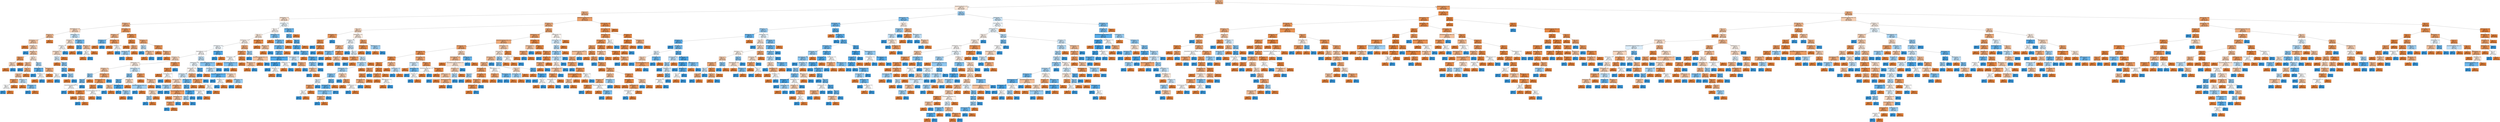 digraph Tree {
node [shape=box, style="filled", color="black"] ;
0 [label="tenure <= -0.5\ngini = 0.4\nsamples = 5274\nvalue = [3869, 1405]\nclass = Not churn", fillcolor="#eeaf81"] ;
1 [label="InternetService_Fiber optic <= 0.5\ngini = 0.5\nsamples = 2073\nvalue = [1153, 920]\nclass = Not churn", fillcolor="#fae6d7"] ;
0 -> 1 [labeldistance=2.5, labelangle=45, headlabel="True"] ;
2 [label="tenure <= -1.2\ngini = 0.4\nsamples = 1195\nvalue = [863, 332]\nclass = Not churn", fillcolor="#efb185"] ;
1 -> 2 ;
3 [label="MonthlyCharges <= -1.5\ngini = 0.5\nsamples = 456\nvalue = [261, 195]\nclass = Not churn", fillcolor="#f8dfcd"] ;
2 -> 3 ;
4 [label="TotalCharges <= -1.0\ngini = 0.4\nsamples = 176\nvalue = [128, 48]\nclass = Not churn", fillcolor="#efb083"] ;
3 -> 4 ;
5 [label="PaperlessBilling_Yes <= 0.5\ngini = 0.5\nsamples = 85\nvalue = [51, 34]\nclass = Not churn", fillcolor="#f6d5bd"] ;
4 -> 5 ;
6 [label="Partner_Yes <= 0.5\ngini = 0.4\nsamples = 56\nvalue = [39, 17]\nclass = Not churn", fillcolor="#f0b88f"] ;
5 -> 6 ;
7 [label="MonthlyCharges <= -1.5\ngini = 0.5\nsamples = 49\nvalue = [32, 17]\nclass = Not churn", fillcolor="#f3c4a2"] ;
6 -> 7 ;
8 [label="gini = 0.0\nsamples = 6\nvalue = [6, 0]\nclass = Not churn", fillcolor="#e58139"] ;
7 -> 8 ;
9 [label="TotalCharges <= -1.0\ngini = 0.5\nsamples = 43\nvalue = [26, 17]\nclass = Not churn", fillcolor="#f6d3ba"] ;
7 -> 9 ;
10 [label="gini = 0.0\nsamples = 3\nvalue = [0, 3]\nclass = Churn", fillcolor="#399de5"] ;
9 -> 10 ;
11 [label="gender_Male <= 0.5\ngini = 0.5\nsamples = 40\nvalue = [26, 14]\nclass = Not churn", fillcolor="#f3c5a4"] ;
9 -> 11 ;
12 [label="index <= -1.1\ngini = 0.3\nsamples = 13\nvalue = [11, 2]\nclass = Not churn", fillcolor="#ea985d"] ;
11 -> 12 ;
13 [label="index <= -1.4\ngini = 0.5\nsamples = 5\nvalue = [3, 2]\nclass = Not churn", fillcolor="#f6d5bd"] ;
12 -> 13 ;
14 [label="gini = 0.0\nsamples = 3\nvalue = [3, 0]\nclass = Not churn", fillcolor="#e58139"] ;
13 -> 14 ;
15 [label="gini = 0.0\nsamples = 2\nvalue = [0, 2]\nclass = Churn", fillcolor="#399de5"] ;
13 -> 15 ;
16 [label="gini = 0.0\nsamples = 8\nvalue = [8, 0]\nclass = Not churn", fillcolor="#e58139"] ;
12 -> 16 ;
17 [label="index <= 0.2\ngini = 0.5\nsamples = 27\nvalue = [15, 12]\nclass = Not churn", fillcolor="#fae6d7"] ;
11 -> 17 ;
18 [label="index <= -1.7\ngini = 0.4\nsamples = 16\nvalue = [11, 5]\nclass = Not churn", fillcolor="#f1ba93"] ;
17 -> 18 ;
19 [label="gini = 0.0\nsamples = 1\nvalue = [0, 1]\nclass = Churn", fillcolor="#399de5"] ;
18 -> 19 ;
20 [label="index <= -0.1\ngini = 0.4\nsamples = 15\nvalue = [11, 4]\nclass = Not churn", fillcolor="#eeaf81"] ;
18 -> 20 ;
21 [label="index <= -0.9\ngini = 0.4\nsamples = 12\nvalue = [8, 4]\nclass = Not churn", fillcolor="#f2c09c"] ;
20 -> 21 ;
22 [label="TotalCharges <= -1.0\ngini = 0.2\nsamples = 7\nvalue = [6, 1]\nclass = Not churn", fillcolor="#e9965a"] ;
21 -> 22 ;
23 [label="index <= -1.2\ngini = 0.5\nsamples = 2\nvalue = [1, 1]\nclass = Not churn", fillcolor="#ffffff"] ;
22 -> 23 ;
24 [label="gini = 0.0\nsamples = 1\nvalue = [0, 1]\nclass = Churn", fillcolor="#399de5"] ;
23 -> 24 ;
25 [label="gini = 0.0\nsamples = 1\nvalue = [1, 0]\nclass = Not churn", fillcolor="#e58139"] ;
23 -> 25 ;
26 [label="gini = 0.0\nsamples = 5\nvalue = [5, 0]\nclass = Not churn", fillcolor="#e58139"] ;
22 -> 26 ;
27 [label="TotalCharges <= -1.0\ngini = 0.5\nsamples = 5\nvalue = [2, 3]\nclass = Churn", fillcolor="#bddef6"] ;
21 -> 27 ;
28 [label="gini = 0.0\nsamples = 1\nvalue = [1, 0]\nclass = Not churn", fillcolor="#e58139"] ;
27 -> 28 ;
29 [label="MonthlyCharges <= -1.5\ngini = 0.4\nsamples = 4\nvalue = [1, 3]\nclass = Churn", fillcolor="#7bbeee"] ;
27 -> 29 ;
30 [label="gini = 0.0\nsamples = 3\nvalue = [0, 3]\nclass = Churn", fillcolor="#399de5"] ;
29 -> 30 ;
31 [label="gini = 0.0\nsamples = 1\nvalue = [1, 0]\nclass = Not churn", fillcolor="#e58139"] ;
29 -> 31 ;
32 [label="gini = 0.0\nsamples = 3\nvalue = [3, 0]\nclass = Not churn", fillcolor="#e58139"] ;
20 -> 32 ;
33 [label="index <= 1.1\ngini = 0.5\nsamples = 11\nvalue = [4, 7]\nclass = Churn", fillcolor="#aad5f4"] ;
17 -> 33 ;
34 [label="MonthlyCharges <= -1.5\ngini = 0.2\nsamples = 7\nvalue = [1, 6]\nclass = Churn", fillcolor="#5aade9"] ;
33 -> 34 ;
35 [label="gini = 0.0\nsamples = 5\nvalue = [0, 5]\nclass = Churn", fillcolor="#399de5"] ;
34 -> 35 ;
36 [label="TotalCharges <= -1.0\ngini = 0.5\nsamples = 2\nvalue = [1, 1]\nclass = Not churn", fillcolor="#ffffff"] ;
34 -> 36 ;
37 [label="gini = 0.0\nsamples = 1\nvalue = [1, 0]\nclass = Not churn", fillcolor="#e58139"] ;
36 -> 37 ;
38 [label="gini = 0.0\nsamples = 1\nvalue = [0, 1]\nclass = Churn", fillcolor="#399de5"] ;
36 -> 38 ;
39 [label="TotalCharges <= -1.0\ngini = 0.4\nsamples = 4\nvalue = [3, 1]\nclass = Not churn", fillcolor="#eeab7b"] ;
33 -> 39 ;
40 [label="gini = 0.0\nsamples = 2\nvalue = [2, 0]\nclass = Not churn", fillcolor="#e58139"] ;
39 -> 40 ;
41 [label="index <= 1.2\ngini = 0.5\nsamples = 2\nvalue = [1, 1]\nclass = Not churn", fillcolor="#ffffff"] ;
39 -> 41 ;
42 [label="gini = 0.0\nsamples = 1\nvalue = [1, 0]\nclass = Not churn", fillcolor="#e58139"] ;
41 -> 42 ;
43 [label="gini = 0.0\nsamples = 1\nvalue = [0, 1]\nclass = Churn", fillcolor="#399de5"] ;
41 -> 43 ;
44 [label="gini = 0.0\nsamples = 7\nvalue = [7, 0]\nclass = Not churn", fillcolor="#e58139"] ;
6 -> 44 ;
45 [label="MonthlyCharges <= -1.5\ngini = 0.5\nsamples = 29\nvalue = [12, 17]\nclass = Churn", fillcolor="#c5e2f7"] ;
5 -> 45 ;
46 [label="TotalCharges <= -1.0\ngini = 0.5\nsamples = 16\nvalue = [9, 7]\nclass = Not churn", fillcolor="#f9e3d3"] ;
45 -> 46 ;
47 [label="TotalCharges <= -1.0\ngini = 0.5\nsamples = 14\nvalue = [7, 7]\nclass = Not churn", fillcolor="#ffffff"] ;
46 -> 47 ;
48 [label="MonthlyCharges <= -1.5\ngini = 0.5\nsamples = 12\nvalue = [7, 5]\nclass = Not churn", fillcolor="#f8dbc6"] ;
47 -> 48 ;
49 [label="index <= -1.3\ngini = 0.5\nsamples = 9\nvalue = [4, 5]\nclass = Churn", fillcolor="#d7ebfa"] ;
48 -> 49 ;
50 [label="gini = 0.0\nsamples = 2\nvalue = [2, 0]\nclass = Not churn", fillcolor="#e58139"] ;
49 -> 50 ;
51 [label="index <= 1.5\ngini = 0.4\nsamples = 7\nvalue = [2, 5]\nclass = Churn", fillcolor="#88c4ef"] ;
49 -> 51 ;
52 [label="index <= 0.6\ngini = 0.3\nsamples = 6\nvalue = [1, 5]\nclass = Churn", fillcolor="#61b1ea"] ;
51 -> 52 ;
53 [label="gini = 0.0\nsamples = 3\nvalue = [0, 3]\nclass = Churn", fillcolor="#399de5"] ;
52 -> 53 ;
54 [label="index <= 0.9\ngini = 0.4\nsamples = 3\nvalue = [1, 2]\nclass = Churn", fillcolor="#9ccef2"] ;
52 -> 54 ;
55 [label="gini = 0.0\nsamples = 1\nvalue = [1, 0]\nclass = Not churn", fillcolor="#e58139"] ;
54 -> 55 ;
56 [label="gini = 0.0\nsamples = 2\nvalue = [0, 2]\nclass = Churn", fillcolor="#399de5"] ;
54 -> 56 ;
57 [label="gini = 0.0\nsamples = 1\nvalue = [1, 0]\nclass = Not churn", fillcolor="#e58139"] ;
51 -> 57 ;
58 [label="gini = 0.0\nsamples = 3\nvalue = [3, 0]\nclass = Not churn", fillcolor="#e58139"] ;
48 -> 58 ;
59 [label="gini = 0.0\nsamples = 2\nvalue = [0, 2]\nclass = Churn", fillcolor="#399de5"] ;
47 -> 59 ;
60 [label="gini = 0.0\nsamples = 2\nvalue = [2, 0]\nclass = Not churn", fillcolor="#e58139"] ;
46 -> 60 ;
61 [label="MonthlyCharges <= -1.5\ngini = 0.4\nsamples = 13\nvalue = [3, 10]\nclass = Churn", fillcolor="#74baed"] ;
45 -> 61 ;
62 [label="index <= -1.6\ngini = 0.2\nsamples = 10\nvalue = [1, 9]\nclass = Churn", fillcolor="#4fa8e8"] ;
61 -> 62 ;
63 [label="gini = 0.0\nsamples = 1\nvalue = [1, 0]\nclass = Not churn", fillcolor="#e58139"] ;
62 -> 63 ;
64 [label="gini = 0.0\nsamples = 9\nvalue = [0, 9]\nclass = Churn", fillcolor="#399de5"] ;
62 -> 64 ;
65 [label="gender_Male <= 0.5\ngini = 0.4\nsamples = 3\nvalue = [2, 1]\nclass = Not churn", fillcolor="#f2c09c"] ;
61 -> 65 ;
66 [label="index <= 0.3\ngini = 0.5\nsamples = 2\nvalue = [1, 1]\nclass = Not churn", fillcolor="#ffffff"] ;
65 -> 66 ;
67 [label="gini = 0.0\nsamples = 1\nvalue = [1, 0]\nclass = Not churn", fillcolor="#e58139"] ;
66 -> 67 ;
68 [label="gini = 0.0\nsamples = 1\nvalue = [0, 1]\nclass = Churn", fillcolor="#399de5"] ;
66 -> 68 ;
69 [label="gini = 0.0\nsamples = 1\nvalue = [1, 0]\nclass = Not churn", fillcolor="#e58139"] ;
65 -> 69 ;
70 [label="MonthlyCharges <= -1.5\ngini = 0.3\nsamples = 91\nvalue = [77, 14]\nclass = Not churn", fillcolor="#ea985d"] ;
4 -> 70 ;
71 [label="TotalCharges <= -1.0\ngini = 0.4\nsamples = 25\nvalue = [18, 7]\nclass = Not churn", fillcolor="#efb286"] ;
70 -> 71 ;
72 [label="TotalCharges <= -1.0\ngini = 0.3\nsamples = 5\nvalue = [1, 4]\nclass = Churn", fillcolor="#6ab6ec"] ;
71 -> 72 ;
73 [label="gini = 0.0\nsamples = 1\nvalue = [1, 0]\nclass = Not churn", fillcolor="#e58139"] ;
72 -> 73 ;
74 [label="gini = 0.0\nsamples = 4\nvalue = [0, 4]\nclass = Churn", fillcolor="#399de5"] ;
72 -> 74 ;
75 [label="MonthlyCharges <= -1.5\ngini = 0.3\nsamples = 20\nvalue = [17, 3]\nclass = Not churn", fillcolor="#ea975c"] ;
71 -> 75 ;
76 [label="gini = 0.0\nsamples = 14\nvalue = [14, 0]\nclass = Not churn", fillcolor="#e58139"] ;
75 -> 76 ;
77 [label="TotalCharges <= -1.0\ngini = 0.5\nsamples = 6\nvalue = [3, 3]\nclass = Not churn", fillcolor="#ffffff"] ;
75 -> 77 ;
78 [label="gini = 0.0\nsamples = 3\nvalue = [3, 0]\nclass = Not churn", fillcolor="#e58139"] ;
77 -> 78 ;
79 [label="gini = 0.0\nsamples = 3\nvalue = [0, 3]\nclass = Churn", fillcolor="#399de5"] ;
77 -> 79 ;
80 [label="MonthlyCharges <= -1.5\ngini = 0.2\nsamples = 66\nvalue = [59, 7]\nclass = Not churn", fillcolor="#e89050"] ;
70 -> 80 ;
81 [label="index <= 1.3\ngini = 0.1\nsamples = 44\nvalue = [42, 2]\nclass = Not churn", fillcolor="#e68742"] ;
80 -> 81 ;
82 [label="gini = 0.0\nsamples = 36\nvalue = [36, 0]\nclass = Not churn", fillcolor="#e58139"] ;
81 -> 82 ;
83 [label="index <= 1.4\ngini = 0.4\nsamples = 8\nvalue = [6, 2]\nclass = Not churn", fillcolor="#eeab7b"] ;
81 -> 83 ;
84 [label="Dependents_Yes <= 0.5\ngini = 0.4\nsamples = 3\nvalue = [1, 2]\nclass = Churn", fillcolor="#9ccef2"] ;
83 -> 84 ;
85 [label="gini = 0.0\nsamples = 2\nvalue = [0, 2]\nclass = Churn", fillcolor="#399de5"] ;
84 -> 85 ;
86 [label="gini = 0.0\nsamples = 1\nvalue = [1, 0]\nclass = Not churn", fillcolor="#e58139"] ;
84 -> 86 ;
87 [label="gini = 0.0\nsamples = 5\nvalue = [5, 0]\nclass = Not churn", fillcolor="#e58139"] ;
83 -> 87 ;
88 [label="TotalCharges <= -1.0\ngini = 0.4\nsamples = 22\nvalue = [17, 5]\nclass = Not churn", fillcolor="#eda673"] ;
80 -> 88 ;
89 [label="index <= -0.1\ngini = 0.5\nsamples = 5\nvalue = [2, 3]\nclass = Churn", fillcolor="#bddef6"] ;
88 -> 89 ;
90 [label="gini = 0.0\nsamples = 2\nvalue = [0, 2]\nclass = Churn", fillcolor="#399de5"] ;
89 -> 90 ;
91 [label="Dependents_Yes <= 0.5\ngini = 0.4\nsamples = 3\nvalue = [2, 1]\nclass = Not churn", fillcolor="#f2c09c"] ;
89 -> 91 ;
92 [label="gini = 0.0\nsamples = 2\nvalue = [2, 0]\nclass = Not churn", fillcolor="#e58139"] ;
91 -> 92 ;
93 [label="gini = 0.0\nsamples = 1\nvalue = [0, 1]\nclass = Churn", fillcolor="#399de5"] ;
91 -> 93 ;
94 [label="TotalCharges <= -1.0\ngini = 0.2\nsamples = 17\nvalue = [15, 2]\nclass = Not churn", fillcolor="#e89253"] ;
88 -> 94 ;
95 [label="gini = 0.0\nsamples = 9\nvalue = [9, 0]\nclass = Not churn", fillcolor="#e58139"] ;
94 -> 95 ;
96 [label="TotalCharges <= -1.0\ngini = 0.4\nsamples = 8\nvalue = [6, 2]\nclass = Not churn", fillcolor="#eeab7b"] ;
94 -> 96 ;
97 [label="gini = 0.0\nsamples = 2\nvalue = [0, 2]\nclass = Churn", fillcolor="#399de5"] ;
96 -> 97 ;
98 [label="gini = 0.0\nsamples = 6\nvalue = [6, 0]\nclass = Not churn", fillcolor="#e58139"] ;
96 -> 98 ;
99 [label="SeniorCitizen_1 <= 0.5\ngini = 0.5\nsamples = 280\nvalue = [133, 147]\nclass = Churn", fillcolor="#ecf6fd"] ;
3 -> 99 ;
100 [label="index <= 1.2\ngini = 0.5\nsamples = 248\nvalue = [127, 121]\nclass = Not churn", fillcolor="#fef9f6"] ;
99 -> 100 ;
101 [label="index <= 1.0\ngini = 0.5\nsamples = 216\nvalue = [119, 97]\nclass = Not churn", fillcolor="#fae8da"] ;
100 -> 101 ;
102 [label="MonthlyCharges <= -0.3\ngini = 0.5\nsamples = 202\nvalue = [106, 96]\nclass = Not churn", fillcolor="#fdf3ec"] ;
101 -> 102 ;
103 [label="StreamingTV_Yes <= 0.5\ngini = 0.5\nsamples = 170\nvalue = [82, 88]\nclass = Churn", fillcolor="#f2f8fd"] ;
102 -> 103 ;
104 [label="PaperlessBilling_Yes <= 0.5\ngini = 0.5\nsamples = 161\nvalue = [81, 80]\nclass = Not churn", fillcolor="#fffdfd"] ;
103 -> 104 ;
105 [label="TotalCharges <= -1.0\ngini = 0.5\nsamples = 78\nvalue = [47, 31]\nclass = Not churn", fillcolor="#f6d4bc"] ;
104 -> 105 ;
106 [label="MonthlyCharges <= -0.7\ngini = 0.5\nsamples = 63\nvalue = [34, 29]\nclass = Not churn", fillcolor="#fbece2"] ;
105 -> 106 ;
107 [label="TotalCharges <= -1.0\ngini = 0.5\nsamples = 34\nvalue = [22, 12]\nclass = Not churn", fillcolor="#f3c6a5"] ;
106 -> 107 ;
108 [label="index <= 0.5\ngini = 0.4\nsamples = 10\nvalue = [3, 7]\nclass = Churn", fillcolor="#8ec7f0"] ;
107 -> 108 ;
109 [label="index <= -0.6\ngini = 0.3\nsamples = 9\nvalue = [2, 7]\nclass = Churn", fillcolor="#72b9ec"] ;
108 -> 109 ;
110 [label="PaymentMethod_Mailed check <= 0.5\ngini = 0.5\nsamples = 4\nvalue = [2, 2]\nclass = Not churn", fillcolor="#ffffff"] ;
109 -> 110 ;
111 [label="gini = 0.0\nsamples = 2\nvalue = [0, 2]\nclass = Churn", fillcolor="#399de5"] ;
110 -> 111 ;
112 [label="gini = 0.0\nsamples = 2\nvalue = [2, 0]\nclass = Not churn", fillcolor="#e58139"] ;
110 -> 112 ;
113 [label="gini = 0.0\nsamples = 5\nvalue = [0, 5]\nclass = Churn", fillcolor="#399de5"] ;
109 -> 113 ;
114 [label="gini = 0.0\nsamples = 1\nvalue = [1, 0]\nclass = Not churn", fillcolor="#e58139"] ;
108 -> 114 ;
115 [label="OnlineBackup_Yes <= 0.5\ngini = 0.3\nsamples = 24\nvalue = [19, 5]\nclass = Not churn", fillcolor="#eca26d"] ;
107 -> 115 ;
116 [label="StreamingMovies_Yes <= 0.5\ngini = 0.2\nsamples = 22\nvalue = [19, 3]\nclass = Not churn", fillcolor="#e99558"] ;
115 -> 116 ;
117 [label="index <= 0.3\ngini = 0.2\nsamples = 21\nvalue = [19, 2]\nclass = Not churn", fillcolor="#e88e4e"] ;
116 -> 117 ;
118 [label="MonthlyCharges <= -0.7\ngini = 0.1\nsamples = 19\nvalue = [18, 1]\nclass = Not churn", fillcolor="#e68844"] ;
117 -> 118 ;
119 [label="gini = 0.0\nsamples = 15\nvalue = [15, 0]\nclass = Not churn", fillcolor="#e58139"] ;
118 -> 119 ;
120 [label="index <= -1.0\ngini = 0.4\nsamples = 4\nvalue = [3, 1]\nclass = Not churn", fillcolor="#eeab7b"] ;
118 -> 120 ;
121 [label="gini = 0.0\nsamples = 1\nvalue = [0, 1]\nclass = Churn", fillcolor="#399de5"] ;
120 -> 121 ;
122 [label="gini = 0.0\nsamples = 3\nvalue = [3, 0]\nclass = Not churn", fillcolor="#e58139"] ;
120 -> 122 ;
123 [label="PaymentMethod_Electronic check <= 0.5\ngini = 0.5\nsamples = 2\nvalue = [1, 1]\nclass = Not churn", fillcolor="#ffffff"] ;
117 -> 123 ;
124 [label="gini = 0.0\nsamples = 1\nvalue = [1, 0]\nclass = Not churn", fillcolor="#e58139"] ;
123 -> 124 ;
125 [label="gini = 0.0\nsamples = 1\nvalue = [0, 1]\nclass = Churn", fillcolor="#399de5"] ;
123 -> 125 ;
126 [label="gini = 0.0\nsamples = 1\nvalue = [0, 1]\nclass = Churn", fillcolor="#399de5"] ;
116 -> 126 ;
127 [label="gini = 0.0\nsamples = 2\nvalue = [0, 2]\nclass = Churn", fillcolor="#399de5"] ;
115 -> 127 ;
128 [label="OnlineSecurity_Yes <= 0.5\ngini = 0.5\nsamples = 29\nvalue = [12, 17]\nclass = Churn", fillcolor="#c5e2f7"] ;
106 -> 128 ;
129 [label="index <= 0.2\ngini = 0.4\nsamples = 22\nvalue = [6, 16]\nclass = Churn", fillcolor="#83c2ef"] ;
128 -> 129 ;
130 [label="index <= -1.4\ngini = 0.3\nsamples = 17\nvalue = [3, 14]\nclass = Churn", fillcolor="#63b2eb"] ;
129 -> 130 ;
131 [label="index <= -1.5\ngini = 0.4\nsamples = 3\nvalue = [2, 1]\nclass = Not churn", fillcolor="#f2c09c"] ;
130 -> 131 ;
132 [label="gini = 0.0\nsamples = 1\nvalue = [0, 1]\nclass = Churn", fillcolor="#399de5"] ;
131 -> 132 ;
133 [label="gini = 0.0\nsamples = 2\nvalue = [2, 0]\nclass = Not churn", fillcolor="#e58139"] ;
131 -> 133 ;
134 [label="OnlineBackup_Yes <= 0.5\ngini = 0.1\nsamples = 14\nvalue = [1, 13]\nclass = Churn", fillcolor="#48a5e7"] ;
130 -> 134 ;
135 [label="gini = 0.0\nsamples = 11\nvalue = [0, 11]\nclass = Churn", fillcolor="#399de5"] ;
134 -> 135 ;
136 [label="TotalCharges <= -1.0\ngini = 0.4\nsamples = 3\nvalue = [1, 2]\nclass = Churn", fillcolor="#9ccef2"] ;
134 -> 136 ;
137 [label="gini = 0.0\nsamples = 1\nvalue = [1, 0]\nclass = Not churn", fillcolor="#e58139"] ;
136 -> 137 ;
138 [label="gini = 0.0\nsamples = 2\nvalue = [0, 2]\nclass = Churn", fillcolor="#399de5"] ;
136 -> 138 ;
139 [label="gender_Male <= 0.5\ngini = 0.5\nsamples = 5\nvalue = [3, 2]\nclass = Not churn", fillcolor="#f6d5bd"] ;
129 -> 139 ;
140 [label="gini = 0.0\nsamples = 2\nvalue = [2, 0]\nclass = Not churn", fillcolor="#e58139"] ;
139 -> 140 ;
141 [label="PaymentMethod_Electronic check <= 0.5\ngini = 0.4\nsamples = 3\nvalue = [1, 2]\nclass = Churn", fillcolor="#9ccef2"] ;
139 -> 141 ;
142 [label="gini = 0.0\nsamples = 2\nvalue = [0, 2]\nclass = Churn", fillcolor="#399de5"] ;
141 -> 142 ;
143 [label="gini = 0.0\nsamples = 1\nvalue = [1, 0]\nclass = Not churn", fillcolor="#e58139"] ;
141 -> 143 ;
144 [label="gender_Male <= 0.5\ngini = 0.2\nsamples = 7\nvalue = [6, 1]\nclass = Not churn", fillcolor="#e9965a"] ;
128 -> 144 ;
145 [label="gini = 0.0\nsamples = 4\nvalue = [4, 0]\nclass = Not churn", fillcolor="#e58139"] ;
144 -> 145 ;
146 [label="Dependents_Yes <= 0.5\ngini = 0.4\nsamples = 3\nvalue = [2, 1]\nclass = Not churn", fillcolor="#f2c09c"] ;
144 -> 146 ;
147 [label="gini = 0.0\nsamples = 2\nvalue = [2, 0]\nclass = Not churn", fillcolor="#e58139"] ;
146 -> 147 ;
148 [label="gini = 0.0\nsamples = 1\nvalue = [0, 1]\nclass = Churn", fillcolor="#399de5"] ;
146 -> 148 ;
149 [label="MonthlyCharges <= -0.3\ngini = 0.2\nsamples = 15\nvalue = [13, 2]\nclass = Not churn", fillcolor="#e99457"] ;
105 -> 149 ;
150 [label="Partner_Yes <= 0.5\ngini = 0.1\nsamples = 14\nvalue = [13, 1]\nclass = Not churn", fillcolor="#e78b48"] ;
149 -> 150 ;
151 [label="gini = 0.0\nsamples = 12\nvalue = [12, 0]\nclass = Not churn", fillcolor="#e58139"] ;
150 -> 151 ;
152 [label="OnlineBackup_Yes <= 0.5\ngini = 0.5\nsamples = 2\nvalue = [1, 1]\nclass = Not churn", fillcolor="#ffffff"] ;
150 -> 152 ;
153 [label="gini = 0.0\nsamples = 1\nvalue = [0, 1]\nclass = Churn", fillcolor="#399de5"] ;
152 -> 153 ;
154 [label="gini = 0.0\nsamples = 1\nvalue = [1, 0]\nclass = Not churn", fillcolor="#e58139"] ;
152 -> 154 ;
155 [label="gini = 0.0\nsamples = 1\nvalue = [0, 1]\nclass = Churn", fillcolor="#399de5"] ;
149 -> 155 ;
156 [label="index <= -0.0\ngini = 0.5\nsamples = 83\nvalue = [34, 49]\nclass = Churn", fillcolor="#c2e1f7"] ;
104 -> 156 ;
157 [label="MonthlyCharges <= -0.4\ngini = 0.5\nsamples = 57\nvalue = [27, 30]\nclass = Churn", fillcolor="#ebf5fc"] ;
156 -> 157 ;
158 [label="MonthlyCharges <= -0.5\ngini = 0.5\nsamples = 50\nvalue = [26, 24]\nclass = Not churn", fillcolor="#fdf5f0"] ;
157 -> 158 ;
159 [label="MonthlyCharges <= -0.7\ngini = 0.5\nsamples = 37\nvalue = [16, 21]\nclass = Churn", fillcolor="#d0e8f9"] ;
158 -> 159 ;
160 [label="PhoneService_Yes <= 0.5\ngini = 0.5\nsamples = 22\nvalue = [13, 9]\nclass = Not churn", fillcolor="#f7d8c2"] ;
159 -> 160 ;
161 [label="MonthlyCharges <= -1.1\ngini = 0.4\nsamples = 9\nvalue = [3, 6]\nclass = Churn", fillcolor="#9ccef2"] ;
160 -> 161 ;
162 [label="TotalCharges <= -1.0\ngini = 0.5\nsamples = 5\nvalue = [3, 2]\nclass = Not churn", fillcolor="#f6d5bd"] ;
161 -> 162 ;
163 [label="index <= -0.2\ngini = 0.4\nsamples = 3\nvalue = [1, 2]\nclass = Churn", fillcolor="#9ccef2"] ;
162 -> 163 ;
164 [label="gini = 0.0\nsamples = 2\nvalue = [0, 2]\nclass = Churn", fillcolor="#399de5"] ;
163 -> 164 ;
165 [label="gini = 0.0\nsamples = 1\nvalue = [1, 0]\nclass = Not churn", fillcolor="#e58139"] ;
163 -> 165 ;
166 [label="gini = 0.0\nsamples = 2\nvalue = [2, 0]\nclass = Not churn", fillcolor="#e58139"] ;
162 -> 166 ;
167 [label="gini = 0.0\nsamples = 4\nvalue = [0, 4]\nclass = Churn", fillcolor="#399de5"] ;
161 -> 167 ;
168 [label="MonthlyCharges <= -1.4\ngini = 0.4\nsamples = 13\nvalue = [10, 3]\nclass = Not churn", fillcolor="#eda774"] ;
160 -> 168 ;
169 [label="gini = 0.0\nsamples = 1\nvalue = [0, 1]\nclass = Churn", fillcolor="#399de5"] ;
168 -> 169 ;
170 [label="PaymentMethod_Mailed check <= 0.5\ngini = 0.3\nsamples = 12\nvalue = [10, 2]\nclass = Not churn", fillcolor="#ea9a61"] ;
168 -> 170 ;
171 [label="gini = 0.0\nsamples = 6\nvalue = [6, 0]\nclass = Not churn", fillcolor="#e58139"] ;
170 -> 171 ;
172 [label="MonthlyCharges <= -0.7\ngini = 0.4\nsamples = 6\nvalue = [4, 2]\nclass = Not churn", fillcolor="#f2c09c"] ;
170 -> 172 ;
173 [label="TotalCharges <= -1.0\ngini = 0.3\nsamples = 5\nvalue = [4, 1]\nclass = Not churn", fillcolor="#eca06a"] ;
172 -> 173 ;
174 [label="gini = 0.0\nsamples = 1\nvalue = [0, 1]\nclass = Churn", fillcolor="#399de5"] ;
173 -> 174 ;
175 [label="gini = 0.0\nsamples = 4\nvalue = [4, 0]\nclass = Not churn", fillcolor="#e58139"] ;
173 -> 175 ;
176 [label="gini = 0.0\nsamples = 1\nvalue = [0, 1]\nclass = Churn", fillcolor="#399de5"] ;
172 -> 176 ;
177 [label="TechSupport_Yes <= 0.5\ngini = 0.3\nsamples = 15\nvalue = [3, 12]\nclass = Churn", fillcolor="#6ab6ec"] ;
159 -> 177 ;
178 [label="index <= -0.3\ngini = 0.2\nsamples = 14\nvalue = [2, 12]\nclass = Churn", fillcolor="#5aade9"] ;
177 -> 178 ;
179 [label="MonthlyCharges <= -0.6\ngini = 0.2\nsamples = 12\nvalue = [1, 11]\nclass = Churn", fillcolor="#4ba6e7"] ;
178 -> 179 ;
180 [label="index <= -0.8\ngini = 0.4\nsamples = 3\nvalue = [1, 2]\nclass = Churn", fillcolor="#9ccef2"] ;
179 -> 180 ;
181 [label="gini = 0.0\nsamples = 1\nvalue = [1, 0]\nclass = Not churn", fillcolor="#e58139"] ;
180 -> 181 ;
182 [label="gini = 0.0\nsamples = 2\nvalue = [0, 2]\nclass = Churn", fillcolor="#399de5"] ;
180 -> 182 ;
183 [label="gini = 0.0\nsamples = 9\nvalue = [0, 9]\nclass = Churn", fillcolor="#399de5"] ;
179 -> 183 ;
184 [label="MonthlyCharges <= -0.6\ngini = 0.5\nsamples = 2\nvalue = [1, 1]\nclass = Not churn", fillcolor="#ffffff"] ;
178 -> 184 ;
185 [label="gini = 0.0\nsamples = 1\nvalue = [0, 1]\nclass = Churn", fillcolor="#399de5"] ;
184 -> 185 ;
186 [label="gini = 0.0\nsamples = 1\nvalue = [1, 0]\nclass = Not churn", fillcolor="#e58139"] ;
184 -> 186 ;
187 [label="gini = 0.0\nsamples = 1\nvalue = [1, 0]\nclass = Not churn", fillcolor="#e58139"] ;
177 -> 187 ;
188 [label="Partner_Yes <= 0.5\ngini = 0.4\nsamples = 13\nvalue = [10, 3]\nclass = Not churn", fillcolor="#eda774"] ;
158 -> 188 ;
189 [label="MultipleLines_Yes <= 0.5\ngini = 0.3\nsamples = 12\nvalue = [10, 2]\nclass = Not churn", fillcolor="#ea9a61"] ;
188 -> 189 ;
190 [label="gini = 0.0\nsamples = 8\nvalue = [8, 0]\nclass = Not churn", fillcolor="#e58139"] ;
189 -> 190 ;
191 [label="index <= -1.0\ngini = 0.5\nsamples = 4\nvalue = [2, 2]\nclass = Not churn", fillcolor="#ffffff"] ;
189 -> 191 ;
192 [label="gini = 0.0\nsamples = 2\nvalue = [0, 2]\nclass = Churn", fillcolor="#399de5"] ;
191 -> 192 ;
193 [label="gini = 0.0\nsamples = 2\nvalue = [2, 0]\nclass = Not churn", fillcolor="#e58139"] ;
191 -> 193 ;
194 [label="gini = 0.0\nsamples = 1\nvalue = [0, 1]\nclass = Churn", fillcolor="#399de5"] ;
188 -> 194 ;
195 [label="index <= -0.2\ngini = 0.2\nsamples = 7\nvalue = [1, 6]\nclass = Churn", fillcolor="#5aade9"] ;
157 -> 195 ;
196 [label="gini = 0.0\nsamples = 6\nvalue = [0, 6]\nclass = Churn", fillcolor="#399de5"] ;
195 -> 196 ;
197 [label="gini = 0.0\nsamples = 1\nvalue = [1, 0]\nclass = Not churn", fillcolor="#e58139"] ;
195 -> 197 ;
198 [label="PaymentMethod_Electronic check <= 0.5\ngini = 0.4\nsamples = 26\nvalue = [7, 19]\nclass = Churn", fillcolor="#82c1ef"] ;
156 -> 198 ;
199 [label="MonthlyCharges <= -0.7\ngini = 0.5\nsamples = 17\nvalue = [7, 10]\nclass = Churn", fillcolor="#c4e2f7"] ;
198 -> 199 ;
200 [label="StreamingTV_No internet service <= 0.5\ngini = 0.2\nsamples = 7\nvalue = [1, 6]\nclass = Churn", fillcolor="#5aade9"] ;
199 -> 200 ;
201 [label="gini = 0.0\nsamples = 5\nvalue = [0, 5]\nclass = Churn", fillcolor="#399de5"] ;
200 -> 201 ;
202 [label="TotalCharges <= -1.0\ngini = 0.5\nsamples = 2\nvalue = [1, 1]\nclass = Not churn", fillcolor="#ffffff"] ;
200 -> 202 ;
203 [label="gini = 0.0\nsamples = 1\nvalue = [0, 1]\nclass = Churn", fillcolor="#399de5"] ;
202 -> 203 ;
204 [label="gini = 0.0\nsamples = 1\nvalue = [1, 0]\nclass = Not churn", fillcolor="#e58139"] ;
202 -> 204 ;
205 [label="MonthlyCharges <= -0.5\ngini = 0.5\nsamples = 10\nvalue = [6, 4]\nclass = Not churn", fillcolor="#f6d5bd"] ;
199 -> 205 ;
206 [label="gini = 0.0\nsamples = 4\nvalue = [4, 0]\nclass = Not churn", fillcolor="#e58139"] ;
205 -> 206 ;
207 [label="MonthlyCharges <= -0.5\ngini = 0.4\nsamples = 6\nvalue = [2, 4]\nclass = Churn", fillcolor="#9ccef2"] ;
205 -> 207 ;
208 [label="gini = 0.0\nsamples = 4\nvalue = [0, 4]\nclass = Churn", fillcolor="#399de5"] ;
207 -> 208 ;
209 [label="gini = 0.0\nsamples = 2\nvalue = [2, 0]\nclass = Not churn", fillcolor="#e58139"] ;
207 -> 209 ;
210 [label="gini = 0.0\nsamples = 9\nvalue = [0, 9]\nclass = Churn", fillcolor="#399de5"] ;
198 -> 210 ;
211 [label="MonthlyCharges <= -0.3\ngini = 0.2\nsamples = 9\nvalue = [1, 8]\nclass = Churn", fillcolor="#52a9e8"] ;
103 -> 211 ;
212 [label="gini = 0.0\nsamples = 8\nvalue = [0, 8]\nclass = Churn", fillcolor="#399de5"] ;
211 -> 212 ;
213 [label="gini = 0.0\nsamples = 1\nvalue = [1, 0]\nclass = Not churn", fillcolor="#e58139"] ;
211 -> 213 ;
214 [label="index <= 0.6\ngini = 0.4\nsamples = 32\nvalue = [24, 8]\nclass = Not churn", fillcolor="#eeab7b"] ;
102 -> 214 ;
215 [label="TotalCharges <= -1.0\ngini = 0.3\nsamples = 26\nvalue = [22, 4]\nclass = Not churn", fillcolor="#ea985d"] ;
214 -> 215 ;
216 [label="MonthlyCharges <= -0.2\ngini = 0.5\nsamples = 6\nvalue = [3, 3]\nclass = Not churn", fillcolor="#ffffff"] ;
215 -> 216 ;
217 [label="gini = 0.0\nsamples = 2\nvalue = [2, 0]\nclass = Not churn", fillcolor="#e58139"] ;
216 -> 217 ;
218 [label="PaymentMethod_Mailed check <= 0.5\ngini = 0.4\nsamples = 4\nvalue = [1, 3]\nclass = Churn", fillcolor="#7bbeee"] ;
216 -> 218 ;
219 [label="gini = 0.0\nsamples = 3\nvalue = [0, 3]\nclass = Churn", fillcolor="#399de5"] ;
218 -> 219 ;
220 [label="gini = 0.0\nsamples = 1\nvalue = [1, 0]\nclass = Not churn", fillcolor="#e58139"] ;
218 -> 220 ;
221 [label="index <= 0.1\ngini = 0.1\nsamples = 20\nvalue = [19, 1]\nclass = Not churn", fillcolor="#e68843"] ;
215 -> 221 ;
222 [label="gini = 0.0\nsamples = 17\nvalue = [17, 0]\nclass = Not churn", fillcolor="#e58139"] ;
221 -> 222 ;
223 [label="StreamingTV_Yes <= 0.5\ngini = 0.4\nsamples = 3\nvalue = [2, 1]\nclass = Not churn", fillcolor="#f2c09c"] ;
221 -> 223 ;
224 [label="gini = 0.0\nsamples = 2\nvalue = [2, 0]\nclass = Not churn", fillcolor="#e58139"] ;
223 -> 224 ;
225 [label="gini = 0.0\nsamples = 1\nvalue = [0, 1]\nclass = Churn", fillcolor="#399de5"] ;
223 -> 225 ;
226 [label="index <= 0.8\ngini = 0.4\nsamples = 6\nvalue = [2, 4]\nclass = Churn", fillcolor="#9ccef2"] ;
214 -> 226 ;
227 [label="gini = 0.0\nsamples = 3\nvalue = [0, 3]\nclass = Churn", fillcolor="#399de5"] ;
226 -> 227 ;
228 [label="PaymentMethod_Electronic check <= 0.5\ngini = 0.4\nsamples = 3\nvalue = [2, 1]\nclass = Not churn", fillcolor="#f2c09c"] ;
226 -> 228 ;
229 [label="gini = 0.0\nsamples = 2\nvalue = [2, 0]\nclass = Not churn", fillcolor="#e58139"] ;
228 -> 229 ;
230 [label="gini = 0.0\nsamples = 1\nvalue = [0, 1]\nclass = Churn", fillcolor="#399de5"] ;
228 -> 230 ;
231 [label="OnlineBackup_Yes <= 0.5\ngini = 0.1\nsamples = 14\nvalue = [13, 1]\nclass = Not churn", fillcolor="#e78b48"] ;
101 -> 231 ;
232 [label="gini = 0.0\nsamples = 11\nvalue = [11, 0]\nclass = Not churn", fillcolor="#e58139"] ;
231 -> 232 ;
233 [label="gender_Male <= 0.5\ngini = 0.4\nsamples = 3\nvalue = [2, 1]\nclass = Not churn", fillcolor="#f2c09c"] ;
231 -> 233 ;
234 [label="gini = 0.0\nsamples = 2\nvalue = [2, 0]\nclass = Not churn", fillcolor="#e58139"] ;
233 -> 234 ;
235 [label="gini = 0.0\nsamples = 1\nvalue = [0, 1]\nclass = Churn", fillcolor="#399de5"] ;
233 -> 235 ;
236 [label="MonthlyCharges <= -1.3\ngini = 0.4\nsamples = 32\nvalue = [8, 24]\nclass = Churn", fillcolor="#7bbeee"] ;
100 -> 236 ;
237 [label="gini = 0.0\nsamples = 1\nvalue = [1, 0]\nclass = Not churn", fillcolor="#e58139"] ;
236 -> 237 ;
238 [label="MonthlyCharges <= -0.0\ngini = 0.3\nsamples = 31\nvalue = [7, 24]\nclass = Churn", fillcolor="#73baed"] ;
236 -> 238 ;
239 [label="Contract_One year <= 0.5\ngini = 0.3\nsamples = 30\nvalue = [6, 24]\nclass = Churn", fillcolor="#6ab6ec"] ;
238 -> 239 ;
240 [label="Partner_Yes <= 0.5\ngini = 0.3\nsamples = 29\nvalue = [5, 24]\nclass = Churn", fillcolor="#62b1ea"] ;
239 -> 240 ;
241 [label="PaymentMethod_Credit card (automatic) <= 0.5\ngini = 0.2\nsamples = 22\nvalue = [2, 20]\nclass = Churn", fillcolor="#4da7e8"] ;
240 -> 241 ;
242 [label="MultipleLines_Yes <= 0.5\ngini = 0.1\nsamples = 20\nvalue = [1, 19]\nclass = Churn", fillcolor="#43a2e6"] ;
241 -> 242 ;
243 [label="gini = 0.0\nsamples = 18\nvalue = [0, 18]\nclass = Churn", fillcolor="#399de5"] ;
242 -> 243 ;
244 [label="TotalCharges <= -1.0\ngini = 0.5\nsamples = 2\nvalue = [1, 1]\nclass = Not churn", fillcolor="#ffffff"] ;
242 -> 244 ;
245 [label="gini = 0.0\nsamples = 1\nvalue = [1, 0]\nclass = Not churn", fillcolor="#e58139"] ;
244 -> 245 ;
246 [label="gini = 0.0\nsamples = 1\nvalue = [0, 1]\nclass = Churn", fillcolor="#399de5"] ;
244 -> 246 ;
247 [label="StreamingTV_Yes <= 0.5\ngini = 0.5\nsamples = 2\nvalue = [1, 1]\nclass = Not churn", fillcolor="#ffffff"] ;
241 -> 247 ;
248 [label="gini = 0.0\nsamples = 1\nvalue = [1, 0]\nclass = Not churn", fillcolor="#e58139"] ;
247 -> 248 ;
249 [label="gini = 0.0\nsamples = 1\nvalue = [0, 1]\nclass = Churn", fillcolor="#399de5"] ;
247 -> 249 ;
250 [label="PaperlessBilling_Yes <= 0.5\ngini = 0.5\nsamples = 7\nvalue = [3, 4]\nclass = Churn", fillcolor="#cee6f8"] ;
240 -> 250 ;
251 [label="gini = 0.0\nsamples = 3\nvalue = [0, 3]\nclass = Churn", fillcolor="#399de5"] ;
250 -> 251 ;
252 [label="TotalCharges <= -1.0\ngini = 0.4\nsamples = 4\nvalue = [3, 1]\nclass = Not churn", fillcolor="#eeab7b"] ;
250 -> 252 ;
253 [label="gini = 0.0\nsamples = 3\nvalue = [3, 0]\nclass = Not churn", fillcolor="#e58139"] ;
252 -> 253 ;
254 [label="gini = 0.0\nsamples = 1\nvalue = [0, 1]\nclass = Churn", fillcolor="#399de5"] ;
252 -> 254 ;
255 [label="gini = 0.0\nsamples = 1\nvalue = [1, 0]\nclass = Not churn", fillcolor="#e58139"] ;
239 -> 255 ;
256 [label="gini = 0.0\nsamples = 1\nvalue = [1, 0]\nclass = Not churn", fillcolor="#e58139"] ;
238 -> 256 ;
257 [label="MultipleLines_Yes <= 0.5\ngini = 0.3\nsamples = 32\nvalue = [6, 26]\nclass = Churn", fillcolor="#67b4eb"] ;
99 -> 257 ;
258 [label="index <= -1.7\ngini = 0.3\nsamples = 31\nvalue = [5, 26]\nclass = Churn", fillcolor="#5fb0ea"] ;
257 -> 258 ;
259 [label="gini = 0.0\nsamples = 1\nvalue = [1, 0]\nclass = Not churn", fillcolor="#e58139"] ;
258 -> 259 ;
260 [label="index <= 1.6\ngini = 0.2\nsamples = 30\nvalue = [4, 26]\nclass = Churn", fillcolor="#57ace9"] ;
258 -> 260 ;
261 [label="TotalCharges <= -1.0\ngini = 0.2\nsamples = 29\nvalue = [3, 26]\nclass = Churn", fillcolor="#50a8e8"] ;
260 -> 261 ;
262 [label="gini = 0.0\nsamples = 11\nvalue = [0, 11]\nclass = Churn", fillcolor="#399de5"] ;
261 -> 262 ;
263 [label="TotalCharges <= -1.0\ngini = 0.3\nsamples = 18\nvalue = [3, 15]\nclass = Churn", fillcolor="#61b1ea"] ;
261 -> 263 ;
264 [label="gini = 0.0\nsamples = 1\nvalue = [1, 0]\nclass = Not churn", fillcolor="#e58139"] ;
263 -> 264 ;
265 [label="MonthlyCharges <= -0.7\ngini = 0.2\nsamples = 17\nvalue = [2, 15]\nclass = Churn", fillcolor="#53aae8"] ;
263 -> 265 ;
266 [label="gender_Male <= 0.5\ngini = 0.4\nsamples = 7\nvalue = [2, 5]\nclass = Churn", fillcolor="#88c4ef"] ;
265 -> 266 ;
267 [label="TotalCharges <= -1.0\ngini = 0.4\nsamples = 3\nvalue = [2, 1]\nclass = Not churn", fillcolor="#f2c09c"] ;
266 -> 267 ;
268 [label="gini = 0.0\nsamples = 1\nvalue = [0, 1]\nclass = Churn", fillcolor="#399de5"] ;
267 -> 268 ;
269 [label="gini = 0.0\nsamples = 2\nvalue = [2, 0]\nclass = Not churn", fillcolor="#e58139"] ;
267 -> 269 ;
270 [label="gini = 0.0\nsamples = 4\nvalue = [0, 4]\nclass = Churn", fillcolor="#399de5"] ;
266 -> 270 ;
271 [label="gini = 0.0\nsamples = 10\nvalue = [0, 10]\nclass = Churn", fillcolor="#399de5"] ;
265 -> 271 ;
272 [label="gini = 0.0\nsamples = 1\nvalue = [1, 0]\nclass = Not churn", fillcolor="#e58139"] ;
260 -> 272 ;
273 [label="gini = 0.0\nsamples = 1\nvalue = [1, 0]\nclass = Not churn", fillcolor="#e58139"] ;
257 -> 273 ;
274 [label="OnlineBackup_No internet service <= 0.5\ngini = 0.3\nsamples = 739\nvalue = [602, 137]\nclass = Not churn", fillcolor="#eb9e66"] ;
2 -> 274 ;
275 [label="TotalCharges <= -0.9\ngini = 0.4\nsamples = 445\nvalue = [332, 113]\nclass = Not churn", fillcolor="#eeac7c"] ;
274 -> 275 ;
276 [label="index <= -0.8\ngini = 0.5\nsamples = 110\nvalue = [66, 44]\nclass = Not churn", fillcolor="#f6d5bd"] ;
275 -> 276 ;
277 [label="MonthlyCharges <= 0.2\ngini = 0.2\nsamples = 21\nvalue = [18, 3]\nclass = Not churn", fillcolor="#e9965a"] ;
276 -> 277 ;
278 [label="index <= -1.6\ngini = 0.2\nsamples = 20\nvalue = [18, 2]\nclass = Not churn", fillcolor="#e88f4f"] ;
277 -> 278 ;
279 [label="gini = 0.0\nsamples = 1\nvalue = [0, 1]\nclass = Churn", fillcolor="#399de5"] ;
278 -> 279 ;
280 [label="TotalCharges <= -0.9\ngini = 0.1\nsamples = 19\nvalue = [18, 1]\nclass = Not churn", fillcolor="#e68844"] ;
278 -> 280 ;
281 [label="gini = 0.0\nsamples = 1\nvalue = [0, 1]\nclass = Churn", fillcolor="#399de5"] ;
280 -> 281 ;
282 [label="gini = 0.0\nsamples = 18\nvalue = [18, 0]\nclass = Not churn", fillcolor="#e58139"] ;
280 -> 282 ;
283 [label="gini = 0.0\nsamples = 1\nvalue = [0, 1]\nclass = Churn", fillcolor="#399de5"] ;
277 -> 283 ;
284 [label="MonthlyCharges <= -0.3\ngini = 0.5\nsamples = 89\nvalue = [48, 41]\nclass = Not churn", fillcolor="#fbede2"] ;
276 -> 284 ;
285 [label="TotalCharges <= -0.9\ngini = 0.5\nsamples = 73\nvalue = [35, 38]\nclass = Churn", fillcolor="#eff7fd"] ;
284 -> 285 ;
286 [label="TotalCharges <= -1.0\ngini = 0.4\nsamples = 15\nvalue = [11, 4]\nclass = Not churn", fillcolor="#eeaf81"] ;
285 -> 286 ;
287 [label="MonthlyCharges <= -1.2\ngini = 0.4\nsamples = 4\nvalue = [1, 3]\nclass = Churn", fillcolor="#7bbeee"] ;
286 -> 287 ;
288 [label="gini = 0.0\nsamples = 3\nvalue = [0, 3]\nclass = Churn", fillcolor="#399de5"] ;
287 -> 288 ;
289 [label="gini = 0.0\nsamples = 1\nvalue = [1, 0]\nclass = Not churn", fillcolor="#e58139"] ;
287 -> 289 ;
290 [label="TotalCharges <= -0.9\ngini = 0.2\nsamples = 11\nvalue = [10, 1]\nclass = Not churn", fillcolor="#e88e4d"] ;
286 -> 290 ;
291 [label="TotalCharges <= -0.9\ngini = 0.4\nsamples = 3\nvalue = [2, 1]\nclass = Not churn", fillcolor="#f2c09c"] ;
290 -> 291 ;
292 [label="gini = 0.0\nsamples = 2\nvalue = [2, 0]\nclass = Not churn", fillcolor="#e58139"] ;
291 -> 292 ;
293 [label="gini = 0.0\nsamples = 1\nvalue = [0, 1]\nclass = Churn", fillcolor="#399de5"] ;
291 -> 293 ;
294 [label="gini = 0.0\nsamples = 8\nvalue = [8, 0]\nclass = Not churn", fillcolor="#e58139"] ;
290 -> 294 ;
295 [label="index <= -0.4\ngini = 0.5\nsamples = 58\nvalue = [24, 34]\nclass = Churn", fillcolor="#c5e2f7"] ;
285 -> 295 ;
296 [label="gini = 0.0\nsamples = 6\nvalue = [0, 6]\nclass = Churn", fillcolor="#399de5"] ;
295 -> 296 ;
297 [label="index <= -0.3\ngini = 0.5\nsamples = 52\nvalue = [24, 28]\nclass = Churn", fillcolor="#e3f1fb"] ;
295 -> 297 ;
298 [label="MonthlyCharges <= -1.3\ngini = 0.3\nsamples = 6\nvalue = [5, 1]\nclass = Not churn", fillcolor="#ea9a61"] ;
297 -> 298 ;
299 [label="gini = 0.0\nsamples = 1\nvalue = [0, 1]\nclass = Churn", fillcolor="#399de5"] ;
298 -> 299 ;
300 [label="gini = 0.0\nsamples = 5\nvalue = [5, 0]\nclass = Not churn", fillcolor="#e58139"] ;
298 -> 300 ;
301 [label="index <= 1.6\ngini = 0.5\nsamples = 46\nvalue = [19, 27]\nclass = Churn", fillcolor="#c4e2f7"] ;
297 -> 301 ;
302 [label="Contract_One year <= 0.5\ngini = 0.5\nsamples = 43\nvalue = [16, 27]\nclass = Churn", fillcolor="#aed7f4"] ;
301 -> 302 ;
303 [label="OnlineBackup_Yes <= 0.5\ngini = 0.4\nsamples = 41\nvalue = [14, 27]\nclass = Churn", fillcolor="#a0d0f2"] ;
302 -> 303 ;
304 [label="TotalCharges <= -0.9\ngini = 0.4\nsamples = 33\nvalue = [9, 24]\nclass = Churn", fillcolor="#83c2ef"] ;
303 -> 304 ;
305 [label="index <= 0.5\ngini = 0.5\nsamples = 11\nvalue = [5, 6]\nclass = Churn", fillcolor="#deeffb"] ;
304 -> 305 ;
306 [label="TotalCharges <= -0.9\ngini = 0.3\nsamples = 6\nvalue = [5, 1]\nclass = Not churn", fillcolor="#ea9a61"] ;
305 -> 306 ;
307 [label="index <= -0.0\ngini = 0.5\nsamples = 2\nvalue = [1, 1]\nclass = Not churn", fillcolor="#ffffff"] ;
306 -> 307 ;
308 [label="gini = 0.0\nsamples = 1\nvalue = [0, 1]\nclass = Churn", fillcolor="#399de5"] ;
307 -> 308 ;
309 [label="gini = 0.0\nsamples = 1\nvalue = [1, 0]\nclass = Not churn", fillcolor="#e58139"] ;
307 -> 309 ;
310 [label="gini = 0.0\nsamples = 4\nvalue = [4, 0]\nclass = Not churn", fillcolor="#e58139"] ;
306 -> 310 ;
311 [label="gini = 0.0\nsamples = 5\nvalue = [0, 5]\nclass = Churn", fillcolor="#399de5"] ;
305 -> 311 ;
312 [label="index <= 1.4\ngini = 0.3\nsamples = 22\nvalue = [4, 18]\nclass = Churn", fillcolor="#65b3eb"] ;
304 -> 312 ;
313 [label="MonthlyCharges <= -0.5\ngini = 0.2\nsamples = 21\nvalue = [3, 18]\nclass = Churn", fillcolor="#5aade9"] ;
312 -> 313 ;
314 [label="MultipleLines_No phone service <= 0.5\ngini = 0.4\nsamples = 11\nvalue = [3, 8]\nclass = Churn", fillcolor="#83c2ef"] ;
313 -> 314 ;
315 [label="TotalCharges <= -0.9\ngini = 0.4\nsamples = 4\nvalue = [3, 1]\nclass = Not churn", fillcolor="#eeab7b"] ;
314 -> 315 ;
316 [label="gini = 0.0\nsamples = 1\nvalue = [0, 1]\nclass = Churn", fillcolor="#399de5"] ;
315 -> 316 ;
317 [label="gini = 0.0\nsamples = 3\nvalue = [3, 0]\nclass = Not churn", fillcolor="#e58139"] ;
315 -> 317 ;
318 [label="gini = 0.0\nsamples = 7\nvalue = [0, 7]\nclass = Churn", fillcolor="#399de5"] ;
314 -> 318 ;
319 [label="gini = 0.0\nsamples = 10\nvalue = [0, 10]\nclass = Churn", fillcolor="#399de5"] ;
313 -> 319 ;
320 [label="gini = 0.0\nsamples = 1\nvalue = [1, 0]\nclass = Not churn", fillcolor="#e58139"] ;
312 -> 320 ;
321 [label="TotalCharges <= -0.9\ngini = 0.5\nsamples = 8\nvalue = [5, 3]\nclass = Not churn", fillcolor="#f5cdb0"] ;
303 -> 321 ;
322 [label="gini = 0.0\nsamples = 2\nvalue = [0, 2]\nclass = Churn", fillcolor="#399de5"] ;
321 -> 322 ;
323 [label="index <= 0.3\ngini = 0.3\nsamples = 6\nvalue = [5, 1]\nclass = Not churn", fillcolor="#ea9a61"] ;
321 -> 323 ;
324 [label="gini = 0.0\nsamples = 4\nvalue = [4, 0]\nclass = Not churn", fillcolor="#e58139"] ;
323 -> 324 ;
325 [label="OnlineSecurity_Yes <= 0.5\ngini = 0.5\nsamples = 2\nvalue = [1, 1]\nclass = Not churn", fillcolor="#ffffff"] ;
323 -> 325 ;
326 [label="gini = 0.0\nsamples = 1\nvalue = [0, 1]\nclass = Churn", fillcolor="#399de5"] ;
325 -> 326 ;
327 [label="gini = 0.0\nsamples = 1\nvalue = [1, 0]\nclass = Not churn", fillcolor="#e58139"] ;
325 -> 327 ;
328 [label="gini = 0.0\nsamples = 2\nvalue = [2, 0]\nclass = Not churn", fillcolor="#e58139"] ;
302 -> 328 ;
329 [label="gini = 0.0\nsamples = 3\nvalue = [3, 0]\nclass = Not churn", fillcolor="#e58139"] ;
301 -> 329 ;
330 [label="index <= 1.6\ngini = 0.3\nsamples = 16\nvalue = [13, 3]\nclass = Not churn", fillcolor="#eb9e67"] ;
284 -> 330 ;
331 [label="MonthlyCharges <= 0.1\ngini = 0.1\nsamples = 13\nvalue = [12, 1]\nclass = Not churn", fillcolor="#e78c49"] ;
330 -> 331 ;
332 [label="gini = 0.0\nsamples = 12\nvalue = [12, 0]\nclass = Not churn", fillcolor="#e58139"] ;
331 -> 332 ;
333 [label="gini = 0.0\nsamples = 1\nvalue = [0, 1]\nclass = Churn", fillcolor="#399de5"] ;
331 -> 333 ;
334 [label="OnlineBackup_Yes <= 0.5\ngini = 0.4\nsamples = 3\nvalue = [1, 2]\nclass = Churn", fillcolor="#9ccef2"] ;
330 -> 334 ;
335 [label="gini = 0.0\nsamples = 1\nvalue = [1, 0]\nclass = Not churn", fillcolor="#e58139"] ;
334 -> 335 ;
336 [label="gini = 0.0\nsamples = 2\nvalue = [0, 2]\nclass = Churn", fillcolor="#399de5"] ;
334 -> 336 ;
337 [label="index <= 1.5\ngini = 0.3\nsamples = 335\nvalue = [266, 69]\nclass = Not churn", fillcolor="#eca26c"] ;
275 -> 337 ;
338 [label="OnlineBackup_Yes <= 0.5\ngini = 0.3\nsamples = 308\nvalue = [252, 56]\nclass = Not churn", fillcolor="#eb9d65"] ;
337 -> 338 ;
339 [label="PaymentMethod_Electronic check <= 0.5\ngini = 0.4\nsamples = 217\nvalue = [166, 51]\nclass = Not churn", fillcolor="#eda876"] ;
338 -> 339 ;
340 [label="MultipleLines_Yes <= 0.5\ngini = 0.3\nsamples = 144\nvalue = [119, 25]\nclass = Not churn", fillcolor="#ea9b63"] ;
339 -> 340 ;
341 [label="StreamingTV_Yes <= 0.5\ngini = 0.2\nsamples = 113\nvalue = [100, 13]\nclass = Not churn", fillcolor="#e89153"] ;
340 -> 341 ;
342 [label="TotalCharges <= -0.6\ngini = 0.1\nsamples = 81\nvalue = [75, 6]\nclass = Not churn", fillcolor="#e78b49"] ;
341 -> 342 ;
343 [label="index <= -1.2\ngini = 0.1\nsamples = 71\nvalue = [68, 3]\nclass = Not churn", fillcolor="#e68742"] ;
342 -> 343 ;
344 [label="index <= -1.2\ngini = 0.3\nsamples = 12\nvalue = [10, 2]\nclass = Not churn", fillcolor="#ea9a61"] ;
343 -> 344 ;
345 [label="index <= -1.5\ngini = 0.2\nsamples = 11\nvalue = [10, 1]\nclass = Not churn", fillcolor="#e88e4d"] ;
344 -> 345 ;
346 [label="Dependents_Yes <= 0.5\ngini = 0.4\nsamples = 4\nvalue = [3, 1]\nclass = Not churn", fillcolor="#eeab7b"] ;
345 -> 346 ;
347 [label="gini = 0.0\nsamples = 1\nvalue = [0, 1]\nclass = Churn", fillcolor="#399de5"] ;
346 -> 347 ;
348 [label="gini = 0.0\nsamples = 3\nvalue = [3, 0]\nclass = Not churn", fillcolor="#e58139"] ;
346 -> 348 ;
349 [label="gini = 0.0\nsamples = 7\nvalue = [7, 0]\nclass = Not churn", fillcolor="#e58139"] ;
345 -> 349 ;
350 [label="gini = 0.0\nsamples = 1\nvalue = [0, 1]\nclass = Churn", fillcolor="#399de5"] ;
344 -> 350 ;
351 [label="tenure <= -1.0\ngini = 0.0\nsamples = 59\nvalue = [58, 1]\nclass = Not churn", fillcolor="#e5833c"] ;
343 -> 351 ;
352 [label="TotalCharges <= -0.9\ngini = 0.2\nsamples = 8\nvalue = [7, 1]\nclass = Not churn", fillcolor="#e99355"] ;
351 -> 352 ;
353 [label="gini = 0.0\nsamples = 6\nvalue = [6, 0]\nclass = Not churn", fillcolor="#e58139"] ;
352 -> 353 ;
354 [label="PaperlessBilling_Yes <= 0.5\ngini = 0.5\nsamples = 2\nvalue = [1, 1]\nclass = Not churn", fillcolor="#ffffff"] ;
352 -> 354 ;
355 [label="gini = 0.0\nsamples = 1\nvalue = [1, 0]\nclass = Not churn", fillcolor="#e58139"] ;
354 -> 355 ;
356 [label="gini = 0.0\nsamples = 1\nvalue = [0, 1]\nclass = Churn", fillcolor="#399de5"] ;
354 -> 356 ;
357 [label="gini = 0.0\nsamples = 51\nvalue = [51, 0]\nclass = Not churn", fillcolor="#e58139"] ;
351 -> 357 ;
358 [label="gender_Male <= 0.5\ngini = 0.4\nsamples = 10\nvalue = [7, 3]\nclass = Not churn", fillcolor="#f0b78e"] ;
342 -> 358 ;
359 [label="gini = 0.0\nsamples = 5\nvalue = [5, 0]\nclass = Not churn", fillcolor="#e58139"] ;
358 -> 359 ;
360 [label="MonthlyCharges <= -0.3\ngini = 0.5\nsamples = 5\nvalue = [2, 3]\nclass = Churn", fillcolor="#bddef6"] ;
358 -> 360 ;
361 [label="gini = 0.0\nsamples = 3\nvalue = [0, 3]\nclass = Churn", fillcolor="#399de5"] ;
360 -> 361 ;
362 [label="gini = 0.0\nsamples = 2\nvalue = [2, 0]\nclass = Not churn", fillcolor="#e58139"] ;
360 -> 362 ;
363 [label="PhoneService_Yes <= 0.5\ngini = 0.3\nsamples = 32\nvalue = [25, 7]\nclass = Not churn", fillcolor="#eca470"] ;
341 -> 363 ;
364 [label="MonthlyCharges <= -0.7\ngini = 0.5\nsamples = 7\nvalue = [3, 4]\nclass = Churn", fillcolor="#cee6f8"] ;
363 -> 364 ;
365 [label="gini = 0.0\nsamples = 2\nvalue = [2, 0]\nclass = Not churn", fillcolor="#e58139"] ;
364 -> 365 ;
366 [label="MonthlyCharges <= -0.5\ngini = 0.3\nsamples = 5\nvalue = [1, 4]\nclass = Churn", fillcolor="#6ab6ec"] ;
364 -> 366 ;
367 [label="gini = 0.0\nsamples = 3\nvalue = [0, 3]\nclass = Churn", fillcolor="#399de5"] ;
366 -> 367 ;
368 [label="Partner_Yes <= 0.5\ngini = 0.5\nsamples = 2\nvalue = [1, 1]\nclass = Not churn", fillcolor="#ffffff"] ;
366 -> 368 ;
369 [label="gini = 0.0\nsamples = 1\nvalue = [0, 1]\nclass = Churn", fillcolor="#399de5"] ;
368 -> 369 ;
370 [label="gini = 0.0\nsamples = 1\nvalue = [1, 0]\nclass = Not churn", fillcolor="#e58139"] ;
368 -> 370 ;
371 [label="TotalCharges <= -0.8\ngini = 0.2\nsamples = 25\nvalue = [22, 3]\nclass = Not churn", fillcolor="#e99254"] ;
363 -> 371 ;
372 [label="PaymentMethod_Mailed check <= 0.5\ngini = 0.5\nsamples = 4\nvalue = [2, 2]\nclass = Not churn", fillcolor="#ffffff"] ;
371 -> 372 ;
373 [label="gini = 0.0\nsamples = 2\nvalue = [2, 0]\nclass = Not churn", fillcolor="#e58139"] ;
372 -> 373 ;
374 [label="gini = 0.0\nsamples = 2\nvalue = [0, 2]\nclass = Churn", fillcolor="#399de5"] ;
372 -> 374 ;
375 [label="MonthlyCharges <= 0.2\ngini = 0.1\nsamples = 21\nvalue = [20, 1]\nclass = Not churn", fillcolor="#e68743"] ;
371 -> 375 ;
376 [label="gini = 0.0\nsamples = 18\nvalue = [18, 0]\nclass = Not churn", fillcolor="#e58139"] ;
375 -> 376 ;
377 [label="OnlineSecurity_Yes <= 0.5\ngini = 0.4\nsamples = 3\nvalue = [2, 1]\nclass = Not churn", fillcolor="#f2c09c"] ;
375 -> 377 ;
378 [label="gini = 0.0\nsamples = 1\nvalue = [0, 1]\nclass = Churn", fillcolor="#399de5"] ;
377 -> 378 ;
379 [label="gini = 0.0\nsamples = 2\nvalue = [2, 0]\nclass = Not churn", fillcolor="#e58139"] ;
377 -> 379 ;
380 [label="index <= 0.7\ngini = 0.5\nsamples = 31\nvalue = [19, 12]\nclass = Not churn", fillcolor="#f5d1b6"] ;
340 -> 380 ;
381 [label="PaperlessBilling_Yes <= 0.5\ngini = 0.4\nsamples = 25\nvalue = [18, 7]\nclass = Not churn", fillcolor="#efb286"] ;
380 -> 381 ;
382 [label="gini = 0.0\nsamples = 9\nvalue = [9, 0]\nclass = Not churn", fillcolor="#e58139"] ;
381 -> 382 ;
383 [label="PaymentMethod_Credit card (automatic) <= 0.5\ngini = 0.5\nsamples = 16\nvalue = [9, 7]\nclass = Not churn", fillcolor="#f9e3d3"] ;
381 -> 383 ;
384 [label="TotalCharges <= -0.6\ngini = 0.5\nsamples = 14\nvalue = [9, 5]\nclass = Not churn", fillcolor="#f3c7a7"] ;
383 -> 384 ;
385 [label="tenure <= -0.8\ngini = 0.5\nsamples = 8\nvalue = [3, 5]\nclass = Churn", fillcolor="#b0d8f5"] ;
384 -> 385 ;
386 [label="DeviceProtection_Yes <= 0.5\ngini = 0.4\nsamples = 4\nvalue = [3, 1]\nclass = Not churn", fillcolor="#eeab7b"] ;
385 -> 386 ;
387 [label="gini = 0.0\nsamples = 3\nvalue = [3, 0]\nclass = Not churn", fillcolor="#e58139"] ;
386 -> 387 ;
388 [label="gini = 0.0\nsamples = 1\nvalue = [0, 1]\nclass = Churn", fillcolor="#399de5"] ;
386 -> 388 ;
389 [label="gini = 0.0\nsamples = 4\nvalue = [0, 4]\nclass = Churn", fillcolor="#399de5"] ;
385 -> 389 ;
390 [label="gini = 0.0\nsamples = 6\nvalue = [6, 0]\nclass = Not churn", fillcolor="#e58139"] ;
384 -> 390 ;
391 [label="gini = 0.0\nsamples = 2\nvalue = [0, 2]\nclass = Churn", fillcolor="#399de5"] ;
383 -> 391 ;
392 [label="Dependents_Yes <= 0.5\ngini = 0.3\nsamples = 6\nvalue = [1, 5]\nclass = Churn", fillcolor="#61b1ea"] ;
380 -> 392 ;
393 [label="gini = 0.0\nsamples = 5\nvalue = [0, 5]\nclass = Churn", fillcolor="#399de5"] ;
392 -> 393 ;
394 [label="gini = 0.0\nsamples = 1\nvalue = [1, 0]\nclass = Not churn", fillcolor="#e58139"] ;
392 -> 394 ;
395 [label="MonthlyCharges <= -0.2\ngini = 0.5\nsamples = 73\nvalue = [47, 26]\nclass = Not churn", fillcolor="#f3c7a7"] ;
339 -> 395 ;
396 [label="gender_Male <= 0.5\ngini = 0.5\nsamples = 56\nvalue = [31, 25]\nclass = Not churn", fillcolor="#fae7d9"] ;
395 -> 396 ;
397 [label="MonthlyCharges <= -0.2\ngini = 0.4\nsamples = 35\nvalue = [24, 11]\nclass = Not churn", fillcolor="#f1bb94"] ;
396 -> 397 ;
398 [label="Partner_Yes <= 0.5\ngini = 0.4\nsamples = 33\nvalue = [24, 9]\nclass = Not churn", fillcolor="#efb083"] ;
397 -> 398 ;
399 [label="MonthlyCharges <= -1.0\ngini = 0.3\nsamples = 23\nvalue = [19, 4]\nclass = Not churn", fillcolor="#ea9c63"] ;
398 -> 399 ;
400 [label="index <= 0.3\ngini = 0.4\nsamples = 3\nvalue = [1, 2]\nclass = Churn", fillcolor="#9ccef2"] ;
399 -> 400 ;
401 [label="gini = 0.0\nsamples = 2\nvalue = [0, 2]\nclass = Churn", fillcolor="#399de5"] ;
400 -> 401 ;
402 [label="gini = 0.0\nsamples = 1\nvalue = [1, 0]\nclass = Not churn", fillcolor="#e58139"] ;
400 -> 402 ;
403 [label="MonthlyCharges <= -0.5\ngini = 0.2\nsamples = 20\nvalue = [18, 2]\nclass = Not churn", fillcolor="#e88f4f"] ;
399 -> 403 ;
404 [label="TotalCharges <= -0.7\ngini = 0.3\nsamples = 11\nvalue = [9, 2]\nclass = Not churn", fillcolor="#eb9d65"] ;
403 -> 404 ;
405 [label="MonthlyCharges <= -0.5\ngini = 0.2\nsamples = 10\nvalue = [9, 1]\nclass = Not churn", fillcolor="#e88f4f"] ;
404 -> 405 ;
406 [label="gini = 0.0\nsamples = 9\nvalue = [9, 0]\nclass = Not churn", fillcolor="#e58139"] ;
405 -> 406 ;
407 [label="gini = 0.0\nsamples = 1\nvalue = [0, 1]\nclass = Churn", fillcolor="#399de5"] ;
405 -> 407 ;
408 [label="gini = 0.0\nsamples = 1\nvalue = [0, 1]\nclass = Churn", fillcolor="#399de5"] ;
404 -> 408 ;
409 [label="gini = 0.0\nsamples = 9\nvalue = [9, 0]\nclass = Not churn", fillcolor="#e58139"] ;
403 -> 409 ;
410 [label="PaperlessBilling_Yes <= 0.5\ngini = 0.5\nsamples = 10\nvalue = [5, 5]\nclass = Not churn", fillcolor="#ffffff"] ;
398 -> 410 ;
411 [label="TotalCharges <= -0.7\ngini = 0.3\nsamples = 5\nvalue = [4, 1]\nclass = Not churn", fillcolor="#eca06a"] ;
410 -> 411 ;
412 [label="gini = 0.0\nsamples = 4\nvalue = [4, 0]\nclass = Not churn", fillcolor="#e58139"] ;
411 -> 412 ;
413 [label="gini = 0.0\nsamples = 1\nvalue = [0, 1]\nclass = Churn", fillcolor="#399de5"] ;
411 -> 413 ;
414 [label="MonthlyCharges <= -0.5\ngini = 0.3\nsamples = 5\nvalue = [1, 4]\nclass = Churn", fillcolor="#6ab6ec"] ;
410 -> 414 ;
415 [label="gini = 0.0\nsamples = 4\nvalue = [0, 4]\nclass = Churn", fillcolor="#399de5"] ;
414 -> 415 ;
416 [label="gini = 0.0\nsamples = 1\nvalue = [1, 0]\nclass = Not churn", fillcolor="#e58139"] ;
414 -> 416 ;
417 [label="gini = 0.0\nsamples = 2\nvalue = [0, 2]\nclass = Churn", fillcolor="#399de5"] ;
397 -> 417 ;
418 [label="index <= 1.2\ngini = 0.4\nsamples = 21\nvalue = [7, 14]\nclass = Churn", fillcolor="#9ccef2"] ;
396 -> 418 ;
419 [label="tenure <= -1.0\ngini = 0.4\nsamples = 19\nvalue = [5, 14]\nclass = Churn", fillcolor="#80c0ee"] ;
418 -> 419 ;
420 [label="tenure <= -1.0\ngini = 0.5\nsamples = 5\nvalue = [3, 2]\nclass = Not churn", fillcolor="#f6d5bd"] ;
419 -> 420 ;
421 [label="MonthlyCharges <= -0.6\ngini = 0.4\nsamples = 3\nvalue = [1, 2]\nclass = Churn", fillcolor="#9ccef2"] ;
420 -> 421 ;
422 [label="gini = 0.0\nsamples = 1\nvalue = [1, 0]\nclass = Not churn", fillcolor="#e58139"] ;
421 -> 422 ;
423 [label="gini = 0.0\nsamples = 2\nvalue = [0, 2]\nclass = Churn", fillcolor="#399de5"] ;
421 -> 423 ;
424 [label="gini = 0.0\nsamples = 2\nvalue = [2, 0]\nclass = Not churn", fillcolor="#e58139"] ;
420 -> 424 ;
425 [label="index <= -1.4\ngini = 0.2\nsamples = 14\nvalue = [2, 12]\nclass = Churn", fillcolor="#5aade9"] ;
419 -> 425 ;
426 [label="gini = 0.0\nsamples = 1\nvalue = [1, 0]\nclass = Not churn", fillcolor="#e58139"] ;
425 -> 426 ;
427 [label="Dependents_Yes <= 0.5\ngini = 0.1\nsamples = 13\nvalue = [1, 12]\nclass = Churn", fillcolor="#49a5e7"] ;
425 -> 427 ;
428 [label="gini = 0.0\nsamples = 11\nvalue = [0, 11]\nclass = Churn", fillcolor="#399de5"] ;
427 -> 428 ;
429 [label="tenure <= -0.7\ngini = 0.5\nsamples = 2\nvalue = [1, 1]\nclass = Not churn", fillcolor="#ffffff"] ;
427 -> 429 ;
430 [label="gini = 0.0\nsamples = 1\nvalue = [1, 0]\nclass = Not churn", fillcolor="#e58139"] ;
429 -> 430 ;
431 [label="gini = 0.0\nsamples = 1\nvalue = [0, 1]\nclass = Churn", fillcolor="#399de5"] ;
429 -> 431 ;
432 [label="gini = 0.0\nsamples = 2\nvalue = [2, 0]\nclass = Not churn", fillcolor="#e58139"] ;
418 -> 432 ;
433 [label="tenure <= -1.0\ngini = 0.1\nsamples = 17\nvalue = [16, 1]\nclass = Not churn", fillcolor="#e78945"] ;
395 -> 433 ;
434 [label="MultipleLines_Yes <= 0.5\ngini = 0.5\nsamples = 2\nvalue = [1, 1]\nclass = Not churn", fillcolor="#ffffff"] ;
433 -> 434 ;
435 [label="gini = 0.0\nsamples = 1\nvalue = [1, 0]\nclass = Not churn", fillcolor="#e58139"] ;
434 -> 435 ;
436 [label="gini = 0.0\nsamples = 1\nvalue = [0, 1]\nclass = Churn", fillcolor="#399de5"] ;
434 -> 436 ;
437 [label="gini = 0.0\nsamples = 15\nvalue = [15, 0]\nclass = Not churn", fillcolor="#e58139"] ;
433 -> 437 ;
438 [label="MonthlyCharges <= -1.0\ngini = 0.1\nsamples = 91\nvalue = [86, 5]\nclass = Not churn", fillcolor="#e78845"] ;
338 -> 438 ;
439 [label="MonthlyCharges <= -1.1\ngini = 0.4\nsamples = 6\nvalue = [4, 2]\nclass = Not churn", fillcolor="#f2c09c"] ;
438 -> 439 ;
440 [label="TotalCharges <= -0.8\ngini = 0.3\nsamples = 5\nvalue = [4, 1]\nclass = Not churn", fillcolor="#eca06a"] ;
439 -> 440 ;
441 [label="gini = 0.0\nsamples = 1\nvalue = [0, 1]\nclass = Churn", fillcolor="#399de5"] ;
440 -> 441 ;
442 [label="gini = 0.0\nsamples = 4\nvalue = [4, 0]\nclass = Not churn", fillcolor="#e58139"] ;
440 -> 442 ;
443 [label="gini = 0.0\nsamples = 1\nvalue = [0, 1]\nclass = Churn", fillcolor="#399de5"] ;
439 -> 443 ;
444 [label="TotalCharges <= -0.6\ngini = 0.1\nsamples = 85\nvalue = [82, 3]\nclass = Not churn", fillcolor="#e68640"] ;
438 -> 444 ;
445 [label="gini = 0.0\nsamples = 55\nvalue = [55, 0]\nclass = Not churn", fillcolor="#e58139"] ;
444 -> 445 ;
446 [label="TotalCharges <= -0.6\ngini = 0.2\nsamples = 30\nvalue = [27, 3]\nclass = Not churn", fillcolor="#e88f4f"] ;
444 -> 446 ;
447 [label="gini = 0.0\nsamples = 1\nvalue = [0, 1]\nclass = Churn", fillcolor="#399de5"] ;
446 -> 447 ;
448 [label="TotalCharges <= -0.6\ngini = 0.1\nsamples = 29\nvalue = [27, 2]\nclass = Not churn", fillcolor="#e78a48"] ;
446 -> 448 ;
449 [label="TotalCharges <= -0.6\ngini = 0.3\nsamples = 9\nvalue = [7, 2]\nclass = Not churn", fillcolor="#eca572"] ;
448 -> 449 ;
450 [label="gini = 0.0\nsamples = 7\nvalue = [7, 0]\nclass = Not churn", fillcolor="#e58139"] ;
449 -> 450 ;
451 [label="gini = 0.0\nsamples = 2\nvalue = [0, 2]\nclass = Churn", fillcolor="#399de5"] ;
449 -> 451 ;
452 [label="gini = 0.0\nsamples = 20\nvalue = [20, 0]\nclass = Not churn", fillcolor="#e58139"] ;
448 -> 452 ;
453 [label="MultipleLines_Yes <= 0.5\ngini = 0.5\nsamples = 27\nvalue = [14, 13]\nclass = Not churn", fillcolor="#fdf6f1"] ;
337 -> 453 ;
454 [label="Contract_Two year <= 0.5\ngini = 0.5\nsamples = 23\nvalue = [10, 13]\nclass = Churn", fillcolor="#d1e8f9"] ;
453 -> 454 ;
455 [label="index <= 1.7\ngini = 0.5\nsamples = 21\nvalue = [8, 13]\nclass = Churn", fillcolor="#b3d9f5"] ;
454 -> 455 ;
456 [label="TechSupport_Yes <= 0.5\ngini = 0.4\nsamples = 19\nvalue = [6, 13]\nclass = Churn", fillcolor="#94caf1"] ;
455 -> 456 ;
457 [label="OnlineSecurity_Yes <= 0.5\ngini = 0.5\nsamples = 15\nvalue = [6, 9]\nclass = Churn", fillcolor="#bddef6"] ;
456 -> 457 ;
458 [label="index <= 1.7\ngini = 0.5\nsamples = 11\nvalue = [6, 5]\nclass = Not churn", fillcolor="#fbeade"] ;
457 -> 458 ;
459 [label="DeviceProtection_Yes <= 0.5\ngini = 0.4\nsamples = 9\nvalue = [6, 3]\nclass = Not churn", fillcolor="#f2c09c"] ;
458 -> 459 ;
460 [label="TotalCharges <= -0.8\ngini = 0.2\nsamples = 7\nvalue = [6, 1]\nclass = Not churn", fillcolor="#e9965a"] ;
459 -> 460 ;
461 [label="MonthlyCharges <= -0.7\ngini = 0.5\nsamples = 2\nvalue = [1, 1]\nclass = Not churn", fillcolor="#ffffff"] ;
460 -> 461 ;
462 [label="gini = 0.0\nsamples = 1\nvalue = [1, 0]\nclass = Not churn", fillcolor="#e58139"] ;
461 -> 462 ;
463 [label="gini = 0.0\nsamples = 1\nvalue = [0, 1]\nclass = Churn", fillcolor="#399de5"] ;
461 -> 463 ;
464 [label="gini = 0.0\nsamples = 5\nvalue = [5, 0]\nclass = Not churn", fillcolor="#e58139"] ;
460 -> 464 ;
465 [label="gini = 0.0\nsamples = 2\nvalue = [0, 2]\nclass = Churn", fillcolor="#399de5"] ;
459 -> 465 ;
466 [label="gini = 0.0\nsamples = 2\nvalue = [0, 2]\nclass = Churn", fillcolor="#399de5"] ;
458 -> 466 ;
467 [label="gini = 0.0\nsamples = 4\nvalue = [0, 4]\nclass = Churn", fillcolor="#399de5"] ;
457 -> 467 ;
468 [label="gini = 0.0\nsamples = 4\nvalue = [0, 4]\nclass = Churn", fillcolor="#399de5"] ;
456 -> 468 ;
469 [label="gini = 0.0\nsamples = 2\nvalue = [2, 0]\nclass = Not churn", fillcolor="#e58139"] ;
455 -> 469 ;
470 [label="gini = 0.0\nsamples = 2\nvalue = [2, 0]\nclass = Not churn", fillcolor="#e58139"] ;
454 -> 470 ;
471 [label="gini = 0.0\nsamples = 4\nvalue = [4, 0]\nclass = Not churn", fillcolor="#e58139"] ;
453 -> 471 ;
472 [label="Contract_Two year <= 0.5\ngini = 0.1\nsamples = 294\nvalue = [270, 24]\nclass = Not churn", fillcolor="#e78c4b"] ;
274 -> 472 ;
473 [label="Contract_One year <= 0.5\ngini = 0.2\nsamples = 239\nvalue = [215, 24]\nclass = Not churn", fillcolor="#e88f4f"] ;
472 -> 473 ;
474 [label="MonthlyCharges <= -1.3\ngini = 0.2\nsamples = 160\nvalue = [138, 22]\nclass = Not churn", fillcolor="#e99559"] ;
473 -> 474 ;
475 [label="MonthlyCharges <= -1.5\ngini = 0.2\nsamples = 156\nvalue = [136, 20]\nclass = Not churn", fillcolor="#e99456"] ;
474 -> 475 ;
476 [label="index <= -1.1\ngini = 0.3\nsamples = 114\nvalue = [96, 18]\nclass = Not churn", fillcolor="#ea995e"] ;
475 -> 476 ;
477 [label="PaymentMethod_Electronic check <= 0.5\ngini = 0.4\nsamples = 19\nvalue = [13, 6]\nclass = Not churn", fillcolor="#f1bb94"] ;
476 -> 477 ;
478 [label="index <= -1.1\ngini = 0.4\nsamples = 17\nvalue = [13, 4]\nclass = Not churn", fillcolor="#eda876"] ;
477 -> 478 ;
479 [label="MonthlyCharges <= -1.5\ngini = 0.3\nsamples = 16\nvalue = [13, 3]\nclass = Not churn", fillcolor="#eb9e67"] ;
478 -> 479 ;
480 [label="gini = 0.0\nsamples = 1\nvalue = [0, 1]\nclass = Churn", fillcolor="#399de5"] ;
479 -> 480 ;
481 [label="SeniorCitizen_1 <= 0.5\ngini = 0.2\nsamples = 15\nvalue = [13, 2]\nclass = Not churn", fillcolor="#e99457"] ;
479 -> 481 ;
482 [label="PaymentMethod_Mailed check <= 0.5\ngini = 0.1\nsamples = 13\nvalue = [12, 1]\nclass = Not churn", fillcolor="#e78c49"] ;
481 -> 482 ;
483 [label="index <= -1.3\ngini = 0.4\nsamples = 3\nvalue = [2, 1]\nclass = Not churn", fillcolor="#f2c09c"] ;
482 -> 483 ;
484 [label="gini = 0.0\nsamples = 1\nvalue = [0, 1]\nclass = Churn", fillcolor="#399de5"] ;
483 -> 484 ;
485 [label="gini = 0.0\nsamples = 2\nvalue = [2, 0]\nclass = Not churn", fillcolor="#e58139"] ;
483 -> 485 ;
486 [label="gini = 0.0\nsamples = 10\nvalue = [10, 0]\nclass = Not churn", fillcolor="#e58139"] ;
482 -> 486 ;
487 [label="TotalCharges <= -0.9\ngini = 0.5\nsamples = 2\nvalue = [1, 1]\nclass = Not churn", fillcolor="#ffffff"] ;
481 -> 487 ;
488 [label="gini = 0.0\nsamples = 1\nvalue = [1, 0]\nclass = Not churn", fillcolor="#e58139"] ;
487 -> 488 ;
489 [label="gini = 0.0\nsamples = 1\nvalue = [0, 1]\nclass = Churn", fillcolor="#399de5"] ;
487 -> 489 ;
490 [label="gini = 0.0\nsamples = 1\nvalue = [0, 1]\nclass = Churn", fillcolor="#399de5"] ;
478 -> 490 ;
491 [label="gini = 0.0\nsamples = 2\nvalue = [0, 2]\nclass = Churn", fillcolor="#399de5"] ;
477 -> 491 ;
492 [label="index <= -0.4\ngini = 0.2\nsamples = 95\nvalue = [83, 12]\nclass = Not churn", fillcolor="#e99356"] ;
476 -> 492 ;
493 [label="gini = 0.0\nsamples = 25\nvalue = [25, 0]\nclass = Not churn", fillcolor="#e58139"] ;
492 -> 493 ;
494 [label="index <= -0.4\ngini = 0.3\nsamples = 70\nvalue = [58, 12]\nclass = Not churn", fillcolor="#ea9b62"] ;
492 -> 494 ;
495 [label="gini = 0.0\nsamples = 1\nvalue = [0, 1]\nclass = Churn", fillcolor="#399de5"] ;
494 -> 495 ;
496 [label="TotalCharges <= -1.0\ngini = 0.3\nsamples = 69\nvalue = [58, 11]\nclass = Not churn", fillcolor="#ea995f"] ;
494 -> 496 ;
497 [label="gini = 0.0\nsamples = 13\nvalue = [13, 0]\nclass = Not churn", fillcolor="#e58139"] ;
496 -> 497 ;
498 [label="TotalCharges <= -0.9\ngini = 0.3\nsamples = 56\nvalue = [45, 11]\nclass = Not churn", fillcolor="#eba069"] ;
496 -> 498 ;
499 [label="Partner_Yes <= 0.5\ngini = 0.4\nsamples = 25\nvalue = [17, 8]\nclass = Not churn", fillcolor="#f1bc96"] ;
498 -> 499 ;
500 [label="TotalCharges <= -0.9\ngini = 0.3\nsamples = 19\nvalue = [15, 4]\nclass = Not churn", fillcolor="#eca36e"] ;
499 -> 500 ;
501 [label="TotalCharges <= -1.0\ngini = 0.1\nsamples = 13\nvalue = [12, 1]\nclass = Not churn", fillcolor="#e78c49"] ;
500 -> 501 ;
502 [label="gini = 0.0\nsamples = 1\nvalue = [0, 1]\nclass = Churn", fillcolor="#399de5"] ;
501 -> 502 ;
503 [label="gini = 0.0\nsamples = 12\nvalue = [12, 0]\nclass = Not churn", fillcolor="#e58139"] ;
501 -> 503 ;
504 [label="PaymentMethod_Mailed check <= 0.5\ngini = 0.5\nsamples = 6\nvalue = [3, 3]\nclass = Not churn", fillcolor="#ffffff"] ;
500 -> 504 ;
505 [label="gini = 0.0\nsamples = 2\nvalue = [2, 0]\nclass = Not churn", fillcolor="#e58139"] ;
504 -> 505 ;
506 [label="MonthlyCharges <= -1.5\ngini = 0.4\nsamples = 4\nvalue = [1, 3]\nclass = Churn", fillcolor="#7bbeee"] ;
504 -> 506 ;
507 [label="gini = 0.0\nsamples = 3\nvalue = [0, 3]\nclass = Churn", fillcolor="#399de5"] ;
506 -> 507 ;
508 [label="gini = 0.0\nsamples = 1\nvalue = [1, 0]\nclass = Not churn", fillcolor="#e58139"] ;
506 -> 508 ;
509 [label="MonthlyCharges <= -1.5\ngini = 0.4\nsamples = 6\nvalue = [2, 4]\nclass = Churn", fillcolor="#9ccef2"] ;
499 -> 509 ;
510 [label="gini = 0.0\nsamples = 4\nvalue = [0, 4]\nclass = Churn", fillcolor="#399de5"] ;
509 -> 510 ;
511 [label="gini = 0.0\nsamples = 2\nvalue = [2, 0]\nclass = Not churn", fillcolor="#e58139"] ;
509 -> 511 ;
512 [label="TotalCharges <= -0.9\ngini = 0.2\nsamples = 31\nvalue = [28, 3]\nclass = Not churn", fillcolor="#e88e4e"] ;
498 -> 512 ;
513 [label="MonthlyCharges <= -1.5\ngini = 0.1\nsamples = 25\nvalue = [24, 1]\nclass = Not churn", fillcolor="#e68641"] ;
512 -> 513 ;
514 [label="gini = 0.0\nsamples = 18\nvalue = [18, 0]\nclass = Not churn", fillcolor="#e58139"] ;
513 -> 514 ;
515 [label="MonthlyCharges <= -1.5\ngini = 0.2\nsamples = 7\nvalue = [6, 1]\nclass = Not churn", fillcolor="#e9965a"] ;
513 -> 515 ;
516 [label="PaperlessBilling_Yes <= 0.5\ngini = 0.5\nsamples = 2\nvalue = [1, 1]\nclass = Not churn", fillcolor="#ffffff"] ;
515 -> 516 ;
517 [label="gini = 0.0\nsamples = 1\nvalue = [0, 1]\nclass = Churn", fillcolor="#399de5"] ;
516 -> 517 ;
518 [label="gini = 0.0\nsamples = 1\nvalue = [1, 0]\nclass = Not churn", fillcolor="#e58139"] ;
516 -> 518 ;
519 [label="gini = 0.0\nsamples = 5\nvalue = [5, 0]\nclass = Not churn", fillcolor="#e58139"] ;
515 -> 519 ;
520 [label="tenure <= -0.6\ngini = 0.4\nsamples = 6\nvalue = [4, 2]\nclass = Not churn", fillcolor="#f2c09c"] ;
512 -> 520 ;
521 [label="gini = 0.0\nsamples = 2\nvalue = [0, 2]\nclass = Churn", fillcolor="#399de5"] ;
520 -> 521 ;
522 [label="gini = 0.0\nsamples = 4\nvalue = [4, 0]\nclass = Not churn", fillcolor="#e58139"] ;
520 -> 522 ;
523 [label="TotalCharges <= -1.0\ngini = 0.1\nsamples = 42\nvalue = [40, 2]\nclass = Not churn", fillcolor="#e68743"] ;
475 -> 523 ;
524 [label="Dependents_Yes <= 0.5\ngini = 0.4\nsamples = 3\nvalue = [2, 1]\nclass = Not churn", fillcolor="#f2c09c"] ;
523 -> 524 ;
525 [label="gini = 0.0\nsamples = 1\nvalue = [0, 1]\nclass = Churn", fillcolor="#399de5"] ;
524 -> 525 ;
526 [label="gini = 0.0\nsamples = 2\nvalue = [2, 0]\nclass = Not churn", fillcolor="#e58139"] ;
524 -> 526 ;
527 [label="TotalCharges <= -0.8\ngini = 0.0\nsamples = 39\nvalue = [38, 1]\nclass = Not churn", fillcolor="#e6843e"] ;
523 -> 527 ;
528 [label="gini = 0.0\nsamples = 35\nvalue = [35, 0]\nclass = Not churn", fillcolor="#e58139"] ;
527 -> 528 ;
529 [label="TotalCharges <= -0.8\ngini = 0.4\nsamples = 4\nvalue = [3, 1]\nclass = Not churn", fillcolor="#eeab7b"] ;
527 -> 529 ;
530 [label="gini = 0.0\nsamples = 1\nvalue = [0, 1]\nclass = Churn", fillcolor="#399de5"] ;
529 -> 530 ;
531 [label="gini = 0.0\nsamples = 3\nvalue = [3, 0]\nclass = Not churn", fillcolor="#e58139"] ;
529 -> 531 ;
532 [label="index <= 0.1\ngini = 0.5\nsamples = 4\nvalue = [2, 2]\nclass = Not churn", fillcolor="#ffffff"] ;
474 -> 532 ;
533 [label="gini = 0.0\nsamples = 2\nvalue = [2, 0]\nclass = Not churn", fillcolor="#e58139"] ;
532 -> 533 ;
534 [label="gini = 0.0\nsamples = 2\nvalue = [0, 2]\nclass = Churn", fillcolor="#399de5"] ;
532 -> 534 ;
535 [label="TotalCharges <= -0.8\ngini = 0.0\nsamples = 79\nvalue = [77, 2]\nclass = Not churn", fillcolor="#e6843e"] ;
473 -> 535 ;
536 [label="TotalCharges <= -0.9\ngini = 0.0\nsamples = 75\nvalue = [74, 1]\nclass = Not churn", fillcolor="#e5833c"] ;
535 -> 536 ;
537 [label="TotalCharges <= -0.9\ngini = 0.1\nsamples = 14\nvalue = [13, 1]\nclass = Not churn", fillcolor="#e78b48"] ;
536 -> 537 ;
538 [label="gini = 0.0\nsamples = 13\nvalue = [13, 0]\nclass = Not churn", fillcolor="#e58139"] ;
537 -> 538 ;
539 [label="gini = 0.0\nsamples = 1\nvalue = [0, 1]\nclass = Churn", fillcolor="#399de5"] ;
537 -> 539 ;
540 [label="gini = 0.0\nsamples = 61\nvalue = [61, 0]\nclass = Not churn", fillcolor="#e58139"] ;
536 -> 540 ;
541 [label="TotalCharges <= -0.8\ngini = 0.4\nsamples = 4\nvalue = [3, 1]\nclass = Not churn", fillcolor="#eeab7b"] ;
535 -> 541 ;
542 [label="gini = 0.0\nsamples = 1\nvalue = [0, 1]\nclass = Churn", fillcolor="#399de5"] ;
541 -> 542 ;
543 [label="gini = 0.0\nsamples = 3\nvalue = [3, 0]\nclass = Not churn", fillcolor="#e58139"] ;
541 -> 543 ;
544 [label="gini = 0.0\nsamples = 55\nvalue = [55, 0]\nclass = Not churn", fillcolor="#e58139"] ;
472 -> 544 ;
545 [label="tenure <= -1.1\ngini = 0.4\nsamples = 878\nvalue = [290, 588]\nclass = Churn", fillcolor="#9bcdf2"] ;
1 -> 545 ;
546 [label="OnlineSecurity_Yes <= 0.5\ngini = 0.4\nsamples = 442\nvalue = [104, 338]\nclass = Churn", fillcolor="#76bbed"] ;
545 -> 546 ;
547 [label="MonthlyCharges <= 0.4\ngini = 0.3\nsamples = 410\nvalue = [87, 323]\nclass = Churn", fillcolor="#6eb7ec"] ;
546 -> 547 ;
548 [label="TotalCharges <= -1.0\ngini = 0.4\nsamples = 171\nvalue = [54, 117]\nclass = Churn", fillcolor="#94caf1"] ;
547 -> 548 ;
549 [label="TechSupport_Yes <= 0.5\ngini = 0.3\nsamples = 88\nvalue = [15, 73]\nclass = Churn", fillcolor="#62b1ea"] ;
548 -> 549 ;
550 [label="TotalCharges <= -1.0\ngini = 0.2\nsamples = 85\nvalue = [12, 73]\nclass = Churn", fillcolor="#5aade9"] ;
549 -> 550 ;
551 [label="gini = 0.0\nsamples = 31\nvalue = [0, 31]\nclass = Churn", fillcolor="#399de5"] ;
550 -> 551 ;
552 [label="TotalCharges <= -1.0\ngini = 0.3\nsamples = 54\nvalue = [12, 42]\nclass = Churn", fillcolor="#72b9ec"] ;
550 -> 552 ;
553 [label="index <= 0.5\ngini = 0.5\nsamples = 13\nvalue = [6, 7]\nclass = Churn", fillcolor="#e3f1fb"] ;
552 -> 553 ;
554 [label="index <= -0.6\ngini = 0.5\nsamples = 8\nvalue = [5, 3]\nclass = Not churn", fillcolor="#f5cdb0"] ;
553 -> 554 ;
555 [label="gini = 0.0\nsamples = 2\nvalue = [0, 2]\nclass = Churn", fillcolor="#399de5"] ;
554 -> 555 ;
556 [label="PaymentMethod_Mailed check <= 0.5\ngini = 0.3\nsamples = 6\nvalue = [5, 1]\nclass = Not churn", fillcolor="#ea9a61"] ;
554 -> 556 ;
557 [label="gini = 0.0\nsamples = 5\nvalue = [5, 0]\nclass = Not churn", fillcolor="#e58139"] ;
556 -> 557 ;
558 [label="gini = 0.0\nsamples = 1\nvalue = [0, 1]\nclass = Churn", fillcolor="#399de5"] ;
556 -> 558 ;
559 [label="SeniorCitizen_1 <= 0.5\ngini = 0.3\nsamples = 5\nvalue = [1, 4]\nclass = Churn", fillcolor="#6ab6ec"] ;
553 -> 559 ;
560 [label="gini = 0.0\nsamples = 4\nvalue = [0, 4]\nclass = Churn", fillcolor="#399de5"] ;
559 -> 560 ;
561 [label="gini = 0.0\nsamples = 1\nvalue = [1, 0]\nclass = Not churn", fillcolor="#e58139"] ;
559 -> 561 ;
562 [label="index <= -1.0\ngini = 0.2\nsamples = 41\nvalue = [6, 35]\nclass = Churn", fillcolor="#5baee9"] ;
552 -> 562 ;
563 [label="OnlineBackup_Yes <= 0.5\ngini = 0.5\nsamples = 10\nvalue = [4, 6]\nclass = Churn", fillcolor="#bddef6"] ;
562 -> 563 ;
564 [label="index <= -1.6\ngini = 0.4\nsamples = 9\nvalue = [3, 6]\nclass = Churn", fillcolor="#9ccef2"] ;
563 -> 564 ;
565 [label="gini = 0.0\nsamples = 2\nvalue = [0, 2]\nclass = Churn", fillcolor="#399de5"] ;
564 -> 565 ;
566 [label="TotalCharges <= -1.0\ngini = 0.5\nsamples = 7\nvalue = [3, 4]\nclass = Churn", fillcolor="#cee6f8"] ;
564 -> 566 ;
567 [label="gini = 0.0\nsamples = 2\nvalue = [2, 0]\nclass = Not churn", fillcolor="#e58139"] ;
566 -> 567 ;
568 [label="index <= -1.5\ngini = 0.3\nsamples = 5\nvalue = [1, 4]\nclass = Churn", fillcolor="#6ab6ec"] ;
566 -> 568 ;
569 [label="MonthlyCharges <= 0.3\ngini = 0.5\nsamples = 2\nvalue = [1, 1]\nclass = Not churn", fillcolor="#ffffff"] ;
568 -> 569 ;
570 [label="gini = 0.0\nsamples = 1\nvalue = [1, 0]\nclass = Not churn", fillcolor="#e58139"] ;
569 -> 570 ;
571 [label="gini = 0.0\nsamples = 1\nvalue = [0, 1]\nclass = Churn", fillcolor="#399de5"] ;
569 -> 571 ;
572 [label="gini = 0.0\nsamples = 3\nvalue = [0, 3]\nclass = Churn", fillcolor="#399de5"] ;
568 -> 572 ;
573 [label="gini = 0.0\nsamples = 1\nvalue = [1, 0]\nclass = Not churn", fillcolor="#e58139"] ;
563 -> 573 ;
574 [label="OnlineBackup_Yes <= 0.5\ngini = 0.1\nsamples = 31\nvalue = [2, 29]\nclass = Churn", fillcolor="#47a4e7"] ;
562 -> 574 ;
575 [label="SeniorCitizen_1 <= 0.5\ngini = 0.1\nsamples = 27\nvalue = [1, 26]\nclass = Churn", fillcolor="#41a1e6"] ;
574 -> 575 ;
576 [label="gini = 0.0\nsamples = 19\nvalue = [0, 19]\nclass = Churn", fillcolor="#399de5"] ;
575 -> 576 ;
577 [label="TotalCharges <= -1.0\ngini = 0.2\nsamples = 8\nvalue = [1, 7]\nclass = Churn", fillcolor="#55abe9"] ;
575 -> 577 ;
578 [label="index <= 0.1\ngini = 0.5\nsamples = 2\nvalue = [1, 1]\nclass = Not churn", fillcolor="#ffffff"] ;
577 -> 578 ;
579 [label="gini = 0.0\nsamples = 1\nvalue = [1, 0]\nclass = Not churn", fillcolor="#e58139"] ;
578 -> 579 ;
580 [label="gini = 0.0\nsamples = 1\nvalue = [0, 1]\nclass = Churn", fillcolor="#399de5"] ;
578 -> 580 ;
581 [label="gini = 0.0\nsamples = 6\nvalue = [0, 6]\nclass = Churn", fillcolor="#399de5"] ;
577 -> 581 ;
582 [label="PaperlessBilling_Yes <= 0.5\ngini = 0.4\nsamples = 4\nvalue = [1, 3]\nclass = Churn", fillcolor="#7bbeee"] ;
574 -> 582 ;
583 [label="gini = 0.0\nsamples = 1\nvalue = [1, 0]\nclass = Not churn", fillcolor="#e58139"] ;
582 -> 583 ;
584 [label="gini = 0.0\nsamples = 3\nvalue = [0, 3]\nclass = Churn", fillcolor="#399de5"] ;
582 -> 584 ;
585 [label="gini = 0.0\nsamples = 3\nvalue = [3, 0]\nclass = Not churn", fillcolor="#e58139"] ;
549 -> 585 ;
586 [label="MultipleLines_Yes <= 0.5\ngini = 0.5\nsamples = 83\nvalue = [39, 44]\nclass = Churn", fillcolor="#e8f4fc"] ;
548 -> 586 ;
587 [label="index <= -1.6\ngini = 0.5\nsamples = 59\nvalue = [33, 26]\nclass = Not churn", fillcolor="#f9e4d5"] ;
586 -> 587 ;
588 [label="gini = 0.0\nsamples = 3\nvalue = [0, 3]\nclass = Churn", fillcolor="#399de5"] ;
587 -> 588 ;
589 [label="Partner_Yes <= 0.5\ngini = 0.5\nsamples = 56\nvalue = [33, 23]\nclass = Not churn", fillcolor="#f7d9c3"] ;
587 -> 589 ;
590 [label="SeniorCitizen_1 <= 0.5\ngini = 0.5\nsamples = 42\nvalue = [22, 20]\nclass = Not churn", fillcolor="#fdf4ed"] ;
589 -> 590 ;
591 [label="tenure <= -1.2\ngini = 0.5\nsamples = 28\nvalue = [18, 10]\nclass = Not churn", fillcolor="#f3c7a7"] ;
590 -> 591 ;
592 [label="MonthlyCharges <= 0.2\ngini = 0.4\nsamples = 21\nvalue = [16, 5]\nclass = Not churn", fillcolor="#eda877"] ;
591 -> 592 ;
593 [label="index <= 1.1\ngini = 0.5\nsamples = 7\nvalue = [3, 4]\nclass = Churn", fillcolor="#cee6f8"] ;
592 -> 593 ;
594 [label="index <= -0.9\ngini = 0.4\nsamples = 4\nvalue = [3, 1]\nclass = Not churn", fillcolor="#eeab7b"] ;
593 -> 594 ;
595 [label="gini = 0.0\nsamples = 1\nvalue = [0, 1]\nclass = Churn", fillcolor="#399de5"] ;
594 -> 595 ;
596 [label="gini = 0.0\nsamples = 3\nvalue = [3, 0]\nclass = Not churn", fillcolor="#e58139"] ;
594 -> 596 ;
597 [label="gini = 0.0\nsamples = 3\nvalue = [0, 3]\nclass = Churn", fillcolor="#399de5"] ;
593 -> 597 ;
598 [label="index <= -0.3\ngini = 0.1\nsamples = 14\nvalue = [13, 1]\nclass = Not churn", fillcolor="#e78b48"] ;
592 -> 598 ;
599 [label="index <= -0.7\ngini = 0.4\nsamples = 4\nvalue = [3, 1]\nclass = Not churn", fillcolor="#eeab7b"] ;
598 -> 599 ;
600 [label="gini = 0.0\nsamples = 3\nvalue = [3, 0]\nclass = Not churn", fillcolor="#e58139"] ;
599 -> 600 ;
601 [label="gini = 0.0\nsamples = 1\nvalue = [0, 1]\nclass = Churn", fillcolor="#399de5"] ;
599 -> 601 ;
602 [label="gini = 0.0\nsamples = 10\nvalue = [10, 0]\nclass = Not churn", fillcolor="#e58139"] ;
598 -> 602 ;
603 [label="tenure <= -1.1\ngini = 0.4\nsamples = 7\nvalue = [2, 5]\nclass = Churn", fillcolor="#88c4ef"] ;
591 -> 603 ;
604 [label="gini = 0.0\nsamples = 5\nvalue = [0, 5]\nclass = Churn", fillcolor="#399de5"] ;
603 -> 604 ;
605 [label="gini = 0.0\nsamples = 2\nvalue = [2, 0]\nclass = Not churn", fillcolor="#e58139"] ;
603 -> 605 ;
606 [label="index <= -0.1\ngini = 0.4\nsamples = 14\nvalue = [4, 10]\nclass = Churn", fillcolor="#88c4ef"] ;
590 -> 606 ;
607 [label="PaperlessBilling_Yes <= 0.5\ngini = 0.5\nsamples = 7\nvalue = [4, 3]\nclass = Not churn", fillcolor="#f8e0ce"] ;
606 -> 607 ;
608 [label="gini = 0.0\nsamples = 3\nvalue = [3, 0]\nclass = Not churn", fillcolor="#e58139"] ;
607 -> 608 ;
609 [label="TotalCharges <= -0.8\ngini = 0.4\nsamples = 4\nvalue = [1, 3]\nclass = Churn", fillcolor="#7bbeee"] ;
607 -> 609 ;
610 [label="gini = 0.0\nsamples = 3\nvalue = [0, 3]\nclass = Churn", fillcolor="#399de5"] ;
609 -> 610 ;
611 [label="gini = 0.0\nsamples = 1\nvalue = [1, 0]\nclass = Not churn", fillcolor="#e58139"] ;
609 -> 611 ;
612 [label="gini = 0.0\nsamples = 7\nvalue = [0, 7]\nclass = Churn", fillcolor="#399de5"] ;
606 -> 612 ;
613 [label="index <= -0.0\ngini = 0.3\nsamples = 14\nvalue = [11, 3]\nclass = Not churn", fillcolor="#eca36f"] ;
589 -> 613 ;
614 [label="MonthlyCharges <= 0.2\ngini = 0.5\nsamples = 7\nvalue = [4, 3]\nclass = Not churn", fillcolor="#f8e0ce"] ;
613 -> 614 ;
615 [label="gender_Male <= 0.5\ngini = 0.3\nsamples = 5\nvalue = [4, 1]\nclass = Not churn", fillcolor="#eca06a"] ;
614 -> 615 ;
616 [label="gini = 0.0\nsamples = 3\nvalue = [3, 0]\nclass = Not churn", fillcolor="#e58139"] ;
615 -> 616 ;
617 [label="index <= -1.0\ngini = 0.5\nsamples = 2\nvalue = [1, 1]\nclass = Not churn", fillcolor="#ffffff"] ;
615 -> 617 ;
618 [label="gini = 0.0\nsamples = 1\nvalue = [0, 1]\nclass = Churn", fillcolor="#399de5"] ;
617 -> 618 ;
619 [label="gini = 0.0\nsamples = 1\nvalue = [1, 0]\nclass = Not churn", fillcolor="#e58139"] ;
617 -> 619 ;
620 [label="gini = 0.0\nsamples = 2\nvalue = [0, 2]\nclass = Churn", fillcolor="#399de5"] ;
614 -> 620 ;
621 [label="gini = 0.0\nsamples = 7\nvalue = [7, 0]\nclass = Not churn", fillcolor="#e58139"] ;
613 -> 621 ;
622 [label="MonthlyCharges <= 0.4\ngini = 0.4\nsamples = 24\nvalue = [6, 18]\nclass = Churn", fillcolor="#7bbeee"] ;
586 -> 622 ;
623 [label="MonthlyCharges <= 0.3\ngini = 0.3\nsamples = 22\nvalue = [4, 18]\nclass = Churn", fillcolor="#65b3eb"] ;
622 -> 623 ;
624 [label="Partner_Yes <= 0.5\ngini = 0.4\nsamples = 15\nvalue = [4, 11]\nclass = Churn", fillcolor="#81c1ee"] ;
623 -> 624 ;
625 [label="gender_Male <= 0.5\ngini = 0.5\nsamples = 10\nvalue = [4, 6]\nclass = Churn", fillcolor="#bddef6"] ;
624 -> 625 ;
626 [label="index <= -0.9\ngini = 0.5\nsamples = 5\nvalue = [3, 2]\nclass = Not churn", fillcolor="#f6d5bd"] ;
625 -> 626 ;
627 [label="gini = 0.0\nsamples = 1\nvalue = [0, 1]\nclass = Churn", fillcolor="#399de5"] ;
626 -> 627 ;
628 [label="SeniorCitizen_1 <= 0.5\ngini = 0.4\nsamples = 4\nvalue = [3, 1]\nclass = Not churn", fillcolor="#eeab7b"] ;
626 -> 628 ;
629 [label="gini = 0.0\nsamples = 2\nvalue = [2, 0]\nclass = Not churn", fillcolor="#e58139"] ;
628 -> 629 ;
630 [label="TotalCharges <= -0.9\ngini = 0.5\nsamples = 2\nvalue = [1, 1]\nclass = Not churn", fillcolor="#ffffff"] ;
628 -> 630 ;
631 [label="gini = 0.0\nsamples = 1\nvalue = [1, 0]\nclass = Not churn", fillcolor="#e58139"] ;
630 -> 631 ;
632 [label="gini = 0.0\nsamples = 1\nvalue = [0, 1]\nclass = Churn", fillcolor="#399de5"] ;
630 -> 632 ;
633 [label="PaperlessBilling_Yes <= 0.5\ngini = 0.3\nsamples = 5\nvalue = [1, 4]\nclass = Churn", fillcolor="#6ab6ec"] ;
625 -> 633 ;
634 [label="gini = 0.0\nsamples = 1\nvalue = [1, 0]\nclass = Not churn", fillcolor="#e58139"] ;
633 -> 634 ;
635 [label="gini = 0.0\nsamples = 4\nvalue = [0, 4]\nclass = Churn", fillcolor="#399de5"] ;
633 -> 635 ;
636 [label="gini = 0.0\nsamples = 5\nvalue = [0, 5]\nclass = Churn", fillcolor="#399de5"] ;
624 -> 636 ;
637 [label="gini = 0.0\nsamples = 7\nvalue = [0, 7]\nclass = Churn", fillcolor="#399de5"] ;
623 -> 637 ;
638 [label="gini = 0.0\nsamples = 2\nvalue = [2, 0]\nclass = Not churn", fillcolor="#e58139"] ;
622 -> 638 ;
639 [label="index <= -1.7\ngini = 0.2\nsamples = 239\nvalue = [33, 206]\nclass = Churn", fillcolor="#59ade9"] ;
547 -> 639 ;
640 [label="gini = 0.0\nsamples = 1\nvalue = [1, 0]\nclass = Not churn", fillcolor="#e58139"] ;
639 -> 640 ;
641 [label="MonthlyCharges <= 0.5\ngini = 0.2\nsamples = 238\nvalue = [32, 206]\nclass = Churn", fillcolor="#58ace9"] ;
639 -> 641 ;
642 [label="gini = 0.0\nsamples = 31\nvalue = [0, 31]\nclass = Churn", fillcolor="#399de5"] ;
641 -> 642 ;
643 [label="index <= 0.3\ngini = 0.3\nsamples = 207\nvalue = [32, 175]\nclass = Churn", fillcolor="#5dafea"] ;
641 -> 643 ;
644 [label="MonthlyCharges <= 0.6\ngini = 0.3\nsamples = 118\nvalue = [24, 94]\nclass = Churn", fillcolor="#6cb6ec"] ;
643 -> 644 ;
645 [label="MonthlyCharges <= 0.6\ngini = 0.4\nsamples = 40\nvalue = [13, 27]\nclass = Churn", fillcolor="#98ccf2"] ;
644 -> 645 ;
646 [label="PaperlessBilling_Yes <= 0.5\ngini = 0.4\nsamples = 38\nvalue = [11, 27]\nclass = Churn", fillcolor="#8ac5f0"] ;
645 -> 646 ;
647 [label="gini = 0.0\nsamples = 6\nvalue = [0, 6]\nclass = Churn", fillcolor="#399de5"] ;
646 -> 647 ;
648 [label="MonthlyCharges <= 0.6\ngini = 0.5\nsamples = 32\nvalue = [11, 21]\nclass = Churn", fillcolor="#a1d0f3"] ;
646 -> 648 ;
649 [label="index <= -0.1\ngini = 0.4\nsamples = 30\nvalue = [9, 21]\nclass = Churn", fillcolor="#8ec7f0"] ;
648 -> 649 ;
650 [label="gender_Male <= 0.5\ngini = 0.4\nsamples = 25\nvalue = [6, 19]\nclass = Churn", fillcolor="#78bced"] ;
649 -> 650 ;
651 [label="MonthlyCharges <= 0.5\ngini = 0.1\nsamples = 15\nvalue = [1, 14]\nclass = Churn", fillcolor="#47a4e7"] ;
650 -> 651 ;
652 [label="gini = 0.0\nsamples = 12\nvalue = [0, 12]\nclass = Churn", fillcolor="#399de5"] ;
651 -> 652 ;
653 [label="MonthlyCharges <= 0.5\ngini = 0.4\nsamples = 3\nvalue = [1, 2]\nclass = Churn", fillcolor="#9ccef2"] ;
651 -> 653 ;
654 [label="gini = 0.0\nsamples = 1\nvalue = [1, 0]\nclass = Not churn", fillcolor="#e58139"] ;
653 -> 654 ;
655 [label="gini = 0.0\nsamples = 2\nvalue = [0, 2]\nclass = Churn", fillcolor="#399de5"] ;
653 -> 655 ;
656 [label="OnlineBackup_Yes <= 0.5\ngini = 0.5\nsamples = 10\nvalue = [5, 5]\nclass = Not churn", fillcolor="#ffffff"] ;
650 -> 656 ;
657 [label="TotalCharges <= -1.0\ngini = 0.5\nsamples = 8\nvalue = [5, 3]\nclass = Not churn", fillcolor="#f5cdb0"] ;
656 -> 657 ;
658 [label="gini = 0.0\nsamples = 2\nvalue = [0, 2]\nclass = Churn", fillcolor="#399de5"] ;
657 -> 658 ;
659 [label="MonthlyCharges <= 0.5\ngini = 0.3\nsamples = 6\nvalue = [5, 1]\nclass = Not churn", fillcolor="#ea9a61"] ;
657 -> 659 ;
660 [label="gini = 0.0\nsamples = 4\nvalue = [4, 0]\nclass = Not churn", fillcolor="#e58139"] ;
659 -> 660 ;
661 [label="index <= -1.0\ngini = 0.5\nsamples = 2\nvalue = [1, 1]\nclass = Not churn", fillcolor="#ffffff"] ;
659 -> 661 ;
662 [label="gini = 0.0\nsamples = 1\nvalue = [0, 1]\nclass = Churn", fillcolor="#399de5"] ;
661 -> 662 ;
663 [label="gini = 0.0\nsamples = 1\nvalue = [1, 0]\nclass = Not churn", fillcolor="#e58139"] ;
661 -> 663 ;
664 [label="gini = 0.0\nsamples = 2\nvalue = [0, 2]\nclass = Churn", fillcolor="#399de5"] ;
656 -> 664 ;
665 [label="gender_Male <= 0.5\ngini = 0.5\nsamples = 5\nvalue = [3, 2]\nclass = Not churn", fillcolor="#f6d5bd"] ;
649 -> 665 ;
666 [label="gini = 0.0\nsamples = 3\nvalue = [3, 0]\nclass = Not churn", fillcolor="#e58139"] ;
665 -> 666 ;
667 [label="gini = 0.0\nsamples = 2\nvalue = [0, 2]\nclass = Churn", fillcolor="#399de5"] ;
665 -> 667 ;
668 [label="gini = 0.0\nsamples = 2\nvalue = [2, 0]\nclass = Not churn", fillcolor="#e58139"] ;
648 -> 668 ;
669 [label="gini = 0.0\nsamples = 2\nvalue = [2, 0]\nclass = Not churn", fillcolor="#e58139"] ;
645 -> 669 ;
670 [label="TotalCharges <= -0.8\ngini = 0.2\nsamples = 78\nvalue = [11, 67]\nclass = Churn", fillcolor="#5aade9"] ;
644 -> 670 ;
671 [label="MonthlyCharges <= 1.4\ngini = 0.2\nsamples = 70\nvalue = [7, 63]\nclass = Churn", fillcolor="#4fa8e8"] ;
670 -> 671 ;
672 [label="MonthlyCharges <= 0.9\ngini = 0.2\nsamples = 69\nvalue = [6, 63]\nclass = Churn", fillcolor="#4ca6e7"] ;
671 -> 672 ;
673 [label="gini = 0.0\nsamples = 34\nvalue = [0, 34]\nclass = Churn", fillcolor="#399de5"] ;
672 -> 673 ;
674 [label="MonthlyCharges <= 0.9\ngini = 0.3\nsamples = 35\nvalue = [6, 29]\nclass = Churn", fillcolor="#62b1ea"] ;
672 -> 674 ;
675 [label="gini = 0.0\nsamples = 1\nvalue = [1, 0]\nclass = Not churn", fillcolor="#e58139"] ;
674 -> 675 ;
676 [label="index <= -1.0\ngini = 0.3\nsamples = 34\nvalue = [5, 29]\nclass = Churn", fillcolor="#5baee9"] ;
674 -> 676 ;
677 [label="gini = 0.0\nsamples = 10\nvalue = [0, 10]\nclass = Churn", fillcolor="#399de5"] ;
676 -> 677 ;
678 [label="index <= -0.5\ngini = 0.3\nsamples = 24\nvalue = [5, 19]\nclass = Churn", fillcolor="#6db7ec"] ;
676 -> 678 ;
679 [label="MultipleLines_Yes <= 0.5\ngini = 0.5\nsamples = 6\nvalue = [3, 3]\nclass = Not churn", fillcolor="#ffffff"] ;
678 -> 679 ;
680 [label="MonthlyCharges <= 0.9\ngini = 0.4\nsamples = 4\nvalue = [3, 1]\nclass = Not churn", fillcolor="#eeab7b"] ;
679 -> 680 ;
681 [label="gini = 0.0\nsamples = 1\nvalue = [0, 1]\nclass = Churn", fillcolor="#399de5"] ;
680 -> 681 ;
682 [label="gini = 0.0\nsamples = 3\nvalue = [3, 0]\nclass = Not churn", fillcolor="#e58139"] ;
680 -> 682 ;
683 [label="gini = 0.0\nsamples = 2\nvalue = [0, 2]\nclass = Churn", fillcolor="#399de5"] ;
679 -> 683 ;
684 [label="index <= -0.2\ngini = 0.2\nsamples = 18\nvalue = [2, 16]\nclass = Churn", fillcolor="#52a9e8"] ;
678 -> 684 ;
685 [label="gini = 0.0\nsamples = 8\nvalue = [0, 8]\nclass = Churn", fillcolor="#399de5"] ;
684 -> 685 ;
686 [label="index <= -0.1\ngini = 0.3\nsamples = 10\nvalue = [2, 8]\nclass = Churn", fillcolor="#6ab6ec"] ;
684 -> 686 ;
687 [label="MonthlyCharges <= 1.0\ngini = 0.4\nsamples = 3\nvalue = [2, 1]\nclass = Not churn", fillcolor="#f2c09c"] ;
686 -> 687 ;
688 [label="gini = 0.0\nsamples = 1\nvalue = [0, 1]\nclass = Churn", fillcolor="#399de5"] ;
687 -> 688 ;
689 [label="gini = 0.0\nsamples = 2\nvalue = [2, 0]\nclass = Not churn", fillcolor="#e58139"] ;
687 -> 689 ;
690 [label="gini = 0.0\nsamples = 7\nvalue = [0, 7]\nclass = Churn", fillcolor="#399de5"] ;
686 -> 690 ;
691 [label="gini = 0.0\nsamples = 1\nvalue = [1, 0]\nclass = Not churn", fillcolor="#e58139"] ;
671 -> 691 ;
692 [label="MonthlyCharges <= 0.9\ngini = 0.5\nsamples = 8\nvalue = [4, 4]\nclass = Not churn", fillcolor="#ffffff"] ;
670 -> 692 ;
693 [label="MonthlyCharges <= 0.7\ngini = 0.4\nsamples = 4\nvalue = [3, 1]\nclass = Not churn", fillcolor="#eeab7b"] ;
692 -> 693 ;
694 [label="gini = 0.0\nsamples = 1\nvalue = [0, 1]\nclass = Churn", fillcolor="#399de5"] ;
693 -> 694 ;
695 [label="gini = 0.0\nsamples = 3\nvalue = [3, 0]\nclass = Not churn", fillcolor="#e58139"] ;
693 -> 695 ;
696 [label="PaperlessBilling_Yes <= 0.5\ngini = 0.4\nsamples = 4\nvalue = [1, 3]\nclass = Churn", fillcolor="#7bbeee"] ;
692 -> 696 ;
697 [label="gini = 0.0\nsamples = 1\nvalue = [1, 0]\nclass = Not churn", fillcolor="#e58139"] ;
696 -> 697 ;
698 [label="gini = 0.0\nsamples = 3\nvalue = [0, 3]\nclass = Churn", fillcolor="#399de5"] ;
696 -> 698 ;
699 [label="index <= 1.5\ngini = 0.2\nsamples = 89\nvalue = [8, 81]\nclass = Churn", fillcolor="#4da7e8"] ;
643 -> 699 ;
700 [label="TotalCharges <= -0.9\ngini = 0.1\nsamples = 73\nvalue = [3, 70]\nclass = Churn", fillcolor="#41a1e6"] ;
699 -> 700 ;
701 [label="TotalCharges <= -0.9\ngini = 0.2\nsamples = 23\nvalue = [3, 20]\nclass = Churn", fillcolor="#57ace9"] ;
700 -> 701 ;
702 [label="gender_Male <= 0.5\ngini = 0.2\nsamples = 22\nvalue = [2, 20]\nclass = Churn", fillcolor="#4da7e8"] ;
701 -> 702 ;
703 [label="gini = 0.0\nsamples = 11\nvalue = [0, 11]\nclass = Churn", fillcolor="#399de5"] ;
702 -> 703 ;
704 [label="MultipleLines_Yes <= 0.5\ngini = 0.3\nsamples = 11\nvalue = [2, 9]\nclass = Churn", fillcolor="#65b3eb"] ;
702 -> 704 ;
705 [label="StreamingTV_Yes <= 0.5\ngini = 0.4\nsamples = 6\nvalue = [2, 4]\nclass = Churn", fillcolor="#9ccef2"] ;
704 -> 705 ;
706 [label="gini = 0.0\nsamples = 1\nvalue = [1, 0]\nclass = Not churn", fillcolor="#e58139"] ;
705 -> 706 ;
707 [label="MonthlyCharges <= 0.8\ngini = 0.3\nsamples = 5\nvalue = [1, 4]\nclass = Churn", fillcolor="#6ab6ec"] ;
705 -> 707 ;
708 [label="gini = 0.0\nsamples = 3\nvalue = [0, 3]\nclass = Churn", fillcolor="#399de5"] ;
707 -> 708 ;
709 [label="Dependents_Yes <= 0.5\ngini = 0.5\nsamples = 2\nvalue = [1, 1]\nclass = Not churn", fillcolor="#ffffff"] ;
707 -> 709 ;
710 [label="gini = 0.0\nsamples = 1\nvalue = [1, 0]\nclass = Not churn", fillcolor="#e58139"] ;
709 -> 710 ;
711 [label="gini = 0.0\nsamples = 1\nvalue = [0, 1]\nclass = Churn", fillcolor="#399de5"] ;
709 -> 711 ;
712 [label="gini = 0.0\nsamples = 5\nvalue = [0, 5]\nclass = Churn", fillcolor="#399de5"] ;
704 -> 712 ;
713 [label="gini = 0.0\nsamples = 1\nvalue = [1, 0]\nclass = Not churn", fillcolor="#e58139"] ;
701 -> 713 ;
714 [label="gini = 0.0\nsamples = 50\nvalue = [0, 50]\nclass = Churn", fillcolor="#399de5"] ;
700 -> 714 ;
715 [label="StreamingMovies_Yes <= 0.5\ngini = 0.4\nsamples = 16\nvalue = [5, 11]\nclass = Churn", fillcolor="#93caf1"] ;
699 -> 715 ;
716 [label="MultipleLines_Yes <= 0.5\ngini = 0.5\nsamples = 8\nvalue = [4, 4]\nclass = Not churn", fillcolor="#ffffff"] ;
715 -> 716 ;
717 [label="gini = 0.0\nsamples = 4\nvalue = [4, 0]\nclass = Not churn", fillcolor="#e58139"] ;
716 -> 717 ;
718 [label="gini = 0.0\nsamples = 4\nvalue = [0, 4]\nclass = Churn", fillcolor="#399de5"] ;
716 -> 718 ;
719 [label="PaperlessBilling_Yes <= 0.5\ngini = 0.2\nsamples = 8\nvalue = [1, 7]\nclass = Churn", fillcolor="#55abe9"] ;
715 -> 719 ;
720 [label="gini = 0.0\nsamples = 1\nvalue = [1, 0]\nclass = Not churn", fillcolor="#e58139"] ;
719 -> 720 ;
721 [label="gini = 0.0\nsamples = 7\nvalue = [0, 7]\nclass = Churn", fillcolor="#399de5"] ;
719 -> 721 ;
722 [label="index <= -0.5\ngini = 0.5\nsamples = 32\nvalue = [17, 15]\nclass = Not churn", fillcolor="#fcf0e8"] ;
546 -> 722 ;
723 [label="TotalCharges <= -0.9\ngini = 0.4\nsamples = 16\nvalue = [5, 11]\nclass = Churn", fillcolor="#93caf1"] ;
722 -> 723 ;
724 [label="TotalCharges <= -1.0\ngini = 0.5\nsamples = 12\nvalue = [5, 7]\nclass = Churn", fillcolor="#c6e3f8"] ;
723 -> 724 ;
725 [label="gini = 0.0\nsamples = 3\nvalue = [0, 3]\nclass = Churn", fillcolor="#399de5"] ;
724 -> 725 ;
726 [label="MonthlyCharges <= 0.5\ngini = 0.5\nsamples = 9\nvalue = [5, 4]\nclass = Not churn", fillcolor="#fae6d7"] ;
724 -> 726 ;
727 [label="gini = 0.0\nsamples = 3\nvalue = [0, 3]\nclass = Churn", fillcolor="#399de5"] ;
726 -> 727 ;
728 [label="Dependents_Yes <= 0.5\ngini = 0.3\nsamples = 6\nvalue = [5, 1]\nclass = Not churn", fillcolor="#ea9a61"] ;
726 -> 728 ;
729 [label="gini = 0.0\nsamples = 5\nvalue = [5, 0]\nclass = Not churn", fillcolor="#e58139"] ;
728 -> 729 ;
730 [label="gini = 0.0\nsamples = 1\nvalue = [0, 1]\nclass = Churn", fillcolor="#399de5"] ;
728 -> 730 ;
731 [label="gini = 0.0\nsamples = 4\nvalue = [0, 4]\nclass = Churn", fillcolor="#399de5"] ;
723 -> 731 ;
732 [label="Partner_Yes <= 0.5\ngini = 0.4\nsamples = 16\nvalue = [12, 4]\nclass = Not churn", fillcolor="#eeab7b"] ;
722 -> 732 ;
733 [label="TotalCharges <= -0.8\ngini = 0.2\nsamples = 11\nvalue = [10, 1]\nclass = Not churn", fillcolor="#e88e4d"] ;
732 -> 733 ;
734 [label="gini = 0.0\nsamples = 10\nvalue = [10, 0]\nclass = Not churn", fillcolor="#e58139"] ;
733 -> 734 ;
735 [label="gini = 0.0\nsamples = 1\nvalue = [0, 1]\nclass = Churn", fillcolor="#399de5"] ;
733 -> 735 ;
736 [label="MonthlyCharges <= 0.7\ngini = 0.5\nsamples = 5\nvalue = [2, 3]\nclass = Churn", fillcolor="#bddef6"] ;
732 -> 736 ;
737 [label="gini = 0.0\nsamples = 2\nvalue = [0, 2]\nclass = Churn", fillcolor="#399de5"] ;
736 -> 737 ;
738 [label="gender_Male <= 0.5\ngini = 0.4\nsamples = 3\nvalue = [2, 1]\nclass = Not churn", fillcolor="#f2c09c"] ;
736 -> 738 ;
739 [label="gini = 0.0\nsamples = 1\nvalue = [0, 1]\nclass = Churn", fillcolor="#399de5"] ;
738 -> 739 ;
740 [label="gini = 0.0\nsamples = 2\nvalue = [2, 0]\nclass = Not churn", fillcolor="#e58139"] ;
738 -> 740 ;
741 [label="MonthlyCharges <= 1.0\ngini = 0.5\nsamples = 436\nvalue = [186, 250]\nclass = Churn", fillcolor="#cce6f8"] ;
545 -> 741 ;
742 [label="Contract_One year <= 0.5\ngini = 0.5\nsamples = 334\nvalue = [161, 173]\nclass = Churn", fillcolor="#f1f8fd"] ;
741 -> 742 ;
743 [label="MonthlyCharges <= 0.6\ngini = 0.5\nsamples = 326\nvalue = [153, 173]\nclass = Churn", fillcolor="#e8f4fc"] ;
742 -> 743 ;
744 [label="tenure <= -0.6\ngini = 0.5\nsamples = 185\nvalue = [98, 87]\nclass = Not churn", fillcolor="#fcf1e9"] ;
743 -> 744 ;
745 [label="TotalCharges <= -0.4\ngini = 0.5\nsamples = 181\nvalue = [98, 83]\nclass = Not churn", fillcolor="#fbece1"] ;
744 -> 745 ;
746 [label="MonthlyCharges <= 0.2\ngini = 0.5\nsamples = 165\nvalue = [84, 81]\nclass = Not churn", fillcolor="#fefaf8"] ;
745 -> 746 ;
747 [label="Partner_Yes <= 0.5\ngini = 0.5\nsamples = 32\nvalue = [21, 11]\nclass = Not churn", fillcolor="#f3c3a1"] ;
746 -> 747 ;
748 [label="Dependents_Yes <= 0.5\ngini = 0.2\nsamples = 21\nvalue = [18, 3]\nclass = Not churn", fillcolor="#e9965a"] ;
747 -> 748 ;
749 [label="MonthlyCharges <= 0.2\ngini = 0.2\nsamples = 20\nvalue = [18, 2]\nclass = Not churn", fillcolor="#e88f4f"] ;
748 -> 749 ;
750 [label="gini = 0.0\nsamples = 10\nvalue = [10, 0]\nclass = Not churn", fillcolor="#e58139"] ;
749 -> 750 ;
751 [label="MonthlyCharges <= 0.2\ngini = 0.3\nsamples = 10\nvalue = [8, 2]\nclass = Not churn", fillcolor="#eca06a"] ;
749 -> 751 ;
752 [label="PaperlessBilling_Yes <= 0.5\ngini = 0.4\nsamples = 3\nvalue = [1, 2]\nclass = Churn", fillcolor="#9ccef2"] ;
751 -> 752 ;
753 [label="gini = 0.0\nsamples = 1\nvalue = [1, 0]\nclass = Not churn", fillcolor="#e58139"] ;
752 -> 753 ;
754 [label="gini = 0.0\nsamples = 2\nvalue = [0, 2]\nclass = Churn", fillcolor="#399de5"] ;
752 -> 754 ;
755 [label="gini = 0.0\nsamples = 7\nvalue = [7, 0]\nclass = Not churn", fillcolor="#e58139"] ;
751 -> 755 ;
756 [label="gini = 0.0\nsamples = 1\nvalue = [0, 1]\nclass = Churn", fillcolor="#399de5"] ;
748 -> 756 ;
757 [label="PaperlessBilling_Yes <= 0.5\ngini = 0.4\nsamples = 11\nvalue = [3, 8]\nclass = Churn", fillcolor="#83c2ef"] ;
747 -> 757 ;
758 [label="gini = 0.0\nsamples = 2\nvalue = [2, 0]\nclass = Not churn", fillcolor="#e58139"] ;
757 -> 758 ;
759 [label="index <= -0.7\ngini = 0.2\nsamples = 9\nvalue = [1, 8]\nclass = Churn", fillcolor="#52a9e8"] ;
757 -> 759 ;
760 [label="Dependents_Yes <= 0.5\ngini = 0.5\nsamples = 2\nvalue = [1, 1]\nclass = Not churn", fillcolor="#ffffff"] ;
759 -> 760 ;
761 [label="gini = 0.0\nsamples = 1\nvalue = [1, 0]\nclass = Not churn", fillcolor="#e58139"] ;
760 -> 761 ;
762 [label="gini = 0.0\nsamples = 1\nvalue = [0, 1]\nclass = Churn", fillcolor="#399de5"] ;
760 -> 762 ;
763 [label="gini = 0.0\nsamples = 7\nvalue = [0, 7]\nclass = Churn", fillcolor="#399de5"] ;
759 -> 763 ;
764 [label="MonthlyCharges <= 0.3\ngini = 0.5\nsamples = 133\nvalue = [63, 70]\nclass = Churn", fillcolor="#ebf5fc"] ;
746 -> 764 ;
765 [label="TotalCharges <= -0.8\ngini = 0.5\nsamples = 46\nvalue = [16, 30]\nclass = Churn", fillcolor="#a3d1f3"] ;
764 -> 765 ;
766 [label="gini = 0.0\nsamples = 3\nvalue = [3, 0]\nclass = Not churn", fillcolor="#e58139"] ;
765 -> 766 ;
767 [label="PaymentMethod_Electronic check <= 0.5\ngini = 0.4\nsamples = 43\nvalue = [13, 30]\nclass = Churn", fillcolor="#8fc7f0"] ;
765 -> 767 ;
768 [label="MultipleLines_Yes <= 0.5\ngini = 0.5\nsamples = 22\nvalue = [10, 12]\nclass = Churn", fillcolor="#deeffb"] ;
767 -> 768 ;
769 [label="index <= -0.2\ngini = 0.4\nsamples = 9\nvalue = [6, 3]\nclass = Not churn", fillcolor="#f2c09c"] ;
768 -> 769 ;
770 [label="index <= -1.3\ngini = 0.5\nsamples = 5\nvalue = [2, 3]\nclass = Churn", fillcolor="#bddef6"] ;
769 -> 770 ;
771 [label="gini = 0.0\nsamples = 2\nvalue = [2, 0]\nclass = Not churn", fillcolor="#e58139"] ;
770 -> 771 ;
772 [label="gini = 0.0\nsamples = 3\nvalue = [0, 3]\nclass = Churn", fillcolor="#399de5"] ;
770 -> 772 ;
773 [label="gini = 0.0\nsamples = 4\nvalue = [4, 0]\nclass = Not churn", fillcolor="#e58139"] ;
769 -> 773 ;
774 [label="Partner_Yes <= 0.5\ngini = 0.4\nsamples = 13\nvalue = [4, 9]\nclass = Churn", fillcolor="#91c9f1"] ;
768 -> 774 ;
775 [label="PaymentMethod_Mailed check <= 0.5\ngini = 0.5\nsamples = 9\nvalue = [4, 5]\nclass = Churn", fillcolor="#d7ebfa"] ;
774 -> 775 ;
776 [label="MonthlyCharges <= 0.3\ngini = 0.4\nsamples = 6\nvalue = [4, 2]\nclass = Not churn", fillcolor="#f2c09c"] ;
775 -> 776 ;
777 [label="TotalCharges <= -0.6\ngini = 0.4\nsamples = 3\nvalue = [1, 2]\nclass = Churn", fillcolor="#9ccef2"] ;
776 -> 777 ;
778 [label="gini = 0.0\nsamples = 1\nvalue = [1, 0]\nclass = Not churn", fillcolor="#e58139"] ;
777 -> 778 ;
779 [label="gini = 0.0\nsamples = 2\nvalue = [0, 2]\nclass = Churn", fillcolor="#399de5"] ;
777 -> 779 ;
780 [label="gini = 0.0\nsamples = 3\nvalue = [3, 0]\nclass = Not churn", fillcolor="#e58139"] ;
776 -> 780 ;
781 [label="gini = 0.0\nsamples = 3\nvalue = [0, 3]\nclass = Churn", fillcolor="#399de5"] ;
775 -> 781 ;
782 [label="gini = 0.0\nsamples = 4\nvalue = [0, 4]\nclass = Churn", fillcolor="#399de5"] ;
774 -> 782 ;
783 [label="tenure <= -0.9\ngini = 0.2\nsamples = 21\nvalue = [3, 18]\nclass = Churn", fillcolor="#5aade9"] ;
767 -> 783 ;
784 [label="PaperlessBilling_Yes <= 0.5\ngini = 0.5\nsamples = 8\nvalue = [3, 5]\nclass = Churn", fillcolor="#b0d8f5"] ;
783 -> 784 ;
785 [label="gini = 0.0\nsamples = 3\nvalue = [0, 3]\nclass = Churn", fillcolor="#399de5"] ;
784 -> 785 ;
786 [label="index <= 0.5\ngini = 0.5\nsamples = 5\nvalue = [3, 2]\nclass = Not churn", fillcolor="#f6d5bd"] ;
784 -> 786 ;
787 [label="gender_Male <= 0.5\ngini = 0.4\nsamples = 3\nvalue = [1, 2]\nclass = Churn", fillcolor="#9ccef2"] ;
786 -> 787 ;
788 [label="gini = 0.0\nsamples = 2\nvalue = [0, 2]\nclass = Churn", fillcolor="#399de5"] ;
787 -> 788 ;
789 [label="gini = 0.0\nsamples = 1\nvalue = [1, 0]\nclass = Not churn", fillcolor="#e58139"] ;
787 -> 789 ;
790 [label="gini = 0.0\nsamples = 2\nvalue = [2, 0]\nclass = Not churn", fillcolor="#e58139"] ;
786 -> 790 ;
791 [label="gini = 0.0\nsamples = 13\nvalue = [0, 13]\nclass = Churn", fillcolor="#399de5"] ;
783 -> 791 ;
792 [label="TotalCharges <= -0.7\ngini = 0.5\nsamples = 87\nvalue = [47, 40]\nclass = Not churn", fillcolor="#fbece2"] ;
764 -> 792 ;
793 [label="OnlineBackup_Yes <= 0.5\ngini = 0.4\nsamples = 15\nvalue = [4, 11]\nclass = Churn", fillcolor="#81c1ee"] ;
792 -> 793 ;
794 [label="index <= 1.1\ngini = 0.3\nsamples = 13\nvalue = [2, 11]\nclass = Churn", fillcolor="#5dafea"] ;
793 -> 794 ;
795 [label="MonthlyCharges <= 0.4\ngini = 0.2\nsamples = 12\nvalue = [1, 11]\nclass = Churn", fillcolor="#4ba6e7"] ;
794 -> 795 ;
796 [label="MonthlyCharges <= 0.3\ngini = 0.4\nsamples = 3\nvalue = [1, 2]\nclass = Churn", fillcolor="#9ccef2"] ;
795 -> 796 ;
797 [label="gini = 0.0\nsamples = 2\nvalue = [0, 2]\nclass = Churn", fillcolor="#399de5"] ;
796 -> 797 ;
798 [label="gini = 0.0\nsamples = 1\nvalue = [1, 0]\nclass = Not churn", fillcolor="#e58139"] ;
796 -> 798 ;
799 [label="gini = 0.0\nsamples = 9\nvalue = [0, 9]\nclass = Churn", fillcolor="#399de5"] ;
795 -> 799 ;
800 [label="gini = 0.0\nsamples = 1\nvalue = [1, 0]\nclass = Not churn", fillcolor="#e58139"] ;
794 -> 800 ;
801 [label="gini = 0.0\nsamples = 2\nvalue = [2, 0]\nclass = Not churn", fillcolor="#e58139"] ;
793 -> 801 ;
802 [label="tenure <= -0.6\ngini = 0.5\nsamples = 72\nvalue = [43, 29]\nclass = Not churn", fillcolor="#f7d6bf"] ;
792 -> 802 ;
803 [label="tenure <= -0.7\ngini = 0.5\nsamples = 69\nvalue = [43, 26]\nclass = Not churn", fillcolor="#f5cdb1"] ;
802 -> 803 ;
804 [label="tenure <= -0.7\ngini = 0.5\nsamples = 63\nvalue = [37, 26]\nclass = Not churn", fillcolor="#f7dac4"] ;
803 -> 804 ;
805 [label="index <= 0.8\ngini = 0.5\nsamples = 55\nvalue = [35, 20]\nclass = Not churn", fillcolor="#f4c9aa"] ;
804 -> 805 ;
806 [label="TotalCharges <= -0.6\ngini = 0.4\nsamples = 38\nvalue = [27, 11]\nclass = Not churn", fillcolor="#f0b48a"] ;
805 -> 806 ;
807 [label="TotalCharges <= -0.6\ngini = 0.5\nsamples = 31\nvalue = [20, 11]\nclass = Not churn", fillcolor="#f3c6a6"] ;
806 -> 807 ;
808 [label="TotalCharges <= -0.7\ngini = 0.2\nsamples = 10\nvalue = [9, 1]\nclass = Not churn", fillcolor="#e88f4f"] ;
807 -> 808 ;
809 [label="TotalCharges <= -0.7\ngini = 0.4\nsamples = 3\nvalue = [2, 1]\nclass = Not churn", fillcolor="#f2c09c"] ;
808 -> 809 ;
810 [label="gini = 0.0\nsamples = 2\nvalue = [2, 0]\nclass = Not churn", fillcolor="#e58139"] ;
809 -> 810 ;
811 [label="gini = 0.0\nsamples = 1\nvalue = [0, 1]\nclass = Churn", fillcolor="#399de5"] ;
809 -> 811 ;
812 [label="gini = 0.0\nsamples = 7\nvalue = [7, 0]\nclass = Not churn", fillcolor="#e58139"] ;
808 -> 812 ;
813 [label="PaymentMethod_Mailed check <= 0.5\ngini = 0.5\nsamples = 21\nvalue = [11, 10]\nclass = Not churn", fillcolor="#fdf4ed"] ;
807 -> 813 ;
814 [label="index <= -0.4\ngini = 0.5\nsamples = 18\nvalue = [8, 10]\nclass = Churn", fillcolor="#d7ebfa"] ;
813 -> 814 ;
815 [label="TechSupport_Yes <= 0.5\ngini = 0.3\nsamples = 9\nvalue = [2, 7]\nclass = Churn", fillcolor="#72b9ec"] ;
814 -> 815 ;
816 [label="MonthlyCharges <= 0.3\ngini = 0.2\nsamples = 8\nvalue = [1, 7]\nclass = Churn", fillcolor="#55abe9"] ;
815 -> 816 ;
817 [label="gini = 0.0\nsamples = 1\nvalue = [1, 0]\nclass = Not churn", fillcolor="#e58139"] ;
816 -> 817 ;
818 [label="gini = 0.0\nsamples = 7\nvalue = [0, 7]\nclass = Churn", fillcolor="#399de5"] ;
816 -> 818 ;
819 [label="gini = 0.0\nsamples = 1\nvalue = [1, 0]\nclass = Not churn", fillcolor="#e58139"] ;
815 -> 819 ;
820 [label="TotalCharges <= -0.6\ngini = 0.4\nsamples = 9\nvalue = [6, 3]\nclass = Not churn", fillcolor="#f2c09c"] ;
814 -> 820 ;
821 [label="gini = 0.0\nsamples = 2\nvalue = [0, 2]\nclass = Churn", fillcolor="#399de5"] ;
820 -> 821 ;
822 [label="Dependents_Yes <= 0.5\ngini = 0.2\nsamples = 7\nvalue = [6, 1]\nclass = Not churn", fillcolor="#e9965a"] ;
820 -> 822 ;
823 [label="gini = 0.0\nsamples = 6\nvalue = [6, 0]\nclass = Not churn", fillcolor="#e58139"] ;
822 -> 823 ;
824 [label="gini = 0.0\nsamples = 1\nvalue = [0, 1]\nclass = Churn", fillcolor="#399de5"] ;
822 -> 824 ;
825 [label="gini = 0.0\nsamples = 3\nvalue = [3, 0]\nclass = Not churn", fillcolor="#e58139"] ;
813 -> 825 ;
826 [label="gini = 0.0\nsamples = 7\nvalue = [7, 0]\nclass = Not churn", fillcolor="#e58139"] ;
806 -> 826 ;
827 [label="MonthlyCharges <= 0.5\ngini = 0.5\nsamples = 17\nvalue = [8, 9]\nclass = Churn", fillcolor="#e9f4fc"] ;
805 -> 827 ;
828 [label="gini = 0.0\nsamples = 5\nvalue = [5, 0]\nclass = Not churn", fillcolor="#e58139"] ;
827 -> 828 ;
829 [label="index <= 1.7\ngini = 0.4\nsamples = 12\nvalue = [3, 9]\nclass = Churn", fillcolor="#7bbeee"] ;
827 -> 829 ;
830 [label="tenure <= -0.9\ngini = 0.3\nsamples = 11\nvalue = [2, 9]\nclass = Churn", fillcolor="#65b3eb"] ;
829 -> 830 ;
831 [label="tenure <= -0.9\ngini = 0.4\nsamples = 6\nvalue = [2, 4]\nclass = Churn", fillcolor="#9ccef2"] ;
830 -> 831 ;
832 [label="OnlineSecurity_Yes <= 0.5\ngini = 0.3\nsamples = 5\nvalue = [1, 4]\nclass = Churn", fillcolor="#6ab6ec"] ;
831 -> 832 ;
833 [label="gini = 0.0\nsamples = 4\nvalue = [0, 4]\nclass = Churn", fillcolor="#399de5"] ;
832 -> 833 ;
834 [label="gini = 0.0\nsamples = 1\nvalue = [1, 0]\nclass = Not churn", fillcolor="#e58139"] ;
832 -> 834 ;
835 [label="gini = 0.0\nsamples = 1\nvalue = [1, 0]\nclass = Not churn", fillcolor="#e58139"] ;
831 -> 835 ;
836 [label="gini = 0.0\nsamples = 5\nvalue = [0, 5]\nclass = Churn", fillcolor="#399de5"] ;
830 -> 836 ;
837 [label="gini = 0.0\nsamples = 1\nvalue = [1, 0]\nclass = Not churn", fillcolor="#e58139"] ;
829 -> 837 ;
838 [label="MultipleLines_Yes <= 0.5\ngini = 0.4\nsamples = 8\nvalue = [2, 6]\nclass = Churn", fillcolor="#7bbeee"] ;
804 -> 838 ;
839 [label="PaymentMethod_Credit card (automatic) <= 0.5\ngini = 0.4\nsamples = 3\nvalue = [2, 1]\nclass = Not churn", fillcolor="#f2c09c"] ;
838 -> 839 ;
840 [label="gini = 0.0\nsamples = 2\nvalue = [2, 0]\nclass = Not churn", fillcolor="#e58139"] ;
839 -> 840 ;
841 [label="gini = 0.0\nsamples = 1\nvalue = [0, 1]\nclass = Churn", fillcolor="#399de5"] ;
839 -> 841 ;
842 [label="gini = 0.0\nsamples = 5\nvalue = [0, 5]\nclass = Churn", fillcolor="#399de5"] ;
838 -> 842 ;
843 [label="gini = 0.0\nsamples = 6\nvalue = [6, 0]\nclass = Not churn", fillcolor="#e58139"] ;
803 -> 843 ;
844 [label="gini = 0.0\nsamples = 3\nvalue = [0, 3]\nclass = Churn", fillcolor="#399de5"] ;
802 -> 844 ;
845 [label="StreamingMovies_Yes <= 0.5\ngini = 0.2\nsamples = 16\nvalue = [14, 2]\nclass = Not churn", fillcolor="#e99355"] ;
745 -> 845 ;
846 [label="StreamingTV_Yes <= 0.5\ngini = 0.1\nsamples = 15\nvalue = [14, 1]\nclass = Not churn", fillcolor="#e78a47"] ;
845 -> 846 ;
847 [label="gini = 0.0\nsamples = 14\nvalue = [14, 0]\nclass = Not churn", fillcolor="#e58139"] ;
846 -> 847 ;
848 [label="gini = 0.0\nsamples = 1\nvalue = [0, 1]\nclass = Churn", fillcolor="#399de5"] ;
846 -> 848 ;
849 [label="gini = 0.0\nsamples = 1\nvalue = [0, 1]\nclass = Churn", fillcolor="#399de5"] ;
845 -> 849 ;
850 [label="gini = 0.0\nsamples = 4\nvalue = [0, 4]\nclass = Churn", fillcolor="#399de5"] ;
744 -> 850 ;
851 [label="index <= -1.0\ngini = 0.5\nsamples = 141\nvalue = [55, 86]\nclass = Churn", fillcolor="#b8dcf6"] ;
743 -> 851 ;
852 [label="index <= -1.3\ngini = 0.3\nsamples = 27\nvalue = [6, 21]\nclass = Churn", fillcolor="#72b9ec"] ;
851 -> 852 ;
853 [label="TotalCharges <= -0.4\ngini = 0.5\nsamples = 12\nvalue = [6, 6]\nclass = Not churn", fillcolor="#ffffff"] ;
852 -> 853 ;
854 [label="DeviceProtection_Yes <= 0.5\ngini = 0.5\nsamples = 10\nvalue = [6, 4]\nclass = Not churn", fillcolor="#f6d5bd"] ;
853 -> 854 ;
855 [label="TotalCharges <= -0.6\ngini = 0.5\nsamples = 7\nvalue = [3, 4]\nclass = Churn", fillcolor="#cee6f8"] ;
854 -> 855 ;
856 [label="gini = 0.0\nsamples = 3\nvalue = [0, 3]\nclass = Churn", fillcolor="#399de5"] ;
855 -> 856 ;
857 [label="MonthlyCharges <= 0.7\ngini = 0.4\nsamples = 4\nvalue = [3, 1]\nclass = Not churn", fillcolor="#eeab7b"] ;
855 -> 857 ;
858 [label="gini = 0.0\nsamples = 1\nvalue = [0, 1]\nclass = Churn", fillcolor="#399de5"] ;
857 -> 858 ;
859 [label="gini = 0.0\nsamples = 3\nvalue = [3, 0]\nclass = Not churn", fillcolor="#e58139"] ;
857 -> 859 ;
860 [label="gini = 0.0\nsamples = 3\nvalue = [3, 0]\nclass = Not churn", fillcolor="#e58139"] ;
854 -> 860 ;
861 [label="gini = 0.0\nsamples = 2\nvalue = [0, 2]\nclass = Churn", fillcolor="#399de5"] ;
853 -> 861 ;
862 [label="gini = 0.0\nsamples = 15\nvalue = [0, 15]\nclass = Churn", fillcolor="#399de5"] ;
852 -> 862 ;
863 [label="TotalCharges <= -0.3\ngini = 0.5\nsamples = 114\nvalue = [49, 65]\nclass = Churn", fillcolor="#cee7f9"] ;
851 -> 863 ;
864 [label="MonthlyCharges <= 1.0\ngini = 0.5\nsamples = 98\nvalue = [38, 60]\nclass = Churn", fillcolor="#b6dbf5"] ;
863 -> 864 ;
865 [label="tenure <= -0.6\ngini = 0.5\nsamples = 94\nvalue = [34, 60]\nclass = Churn", fillcolor="#a9d5f4"] ;
864 -> 865 ;
866 [label="gender_Male <= 0.5\ngini = 0.5\nsamples = 85\nvalue = [34, 51]\nclass = Churn", fillcolor="#bddef6"] ;
865 -> 866 ;
867 [label="MonthlyCharges <= 0.9\ngini = 0.4\nsamples = 51\nvalue = [16, 35]\nclass = Churn", fillcolor="#94caf1"] ;
866 -> 867 ;
868 [label="MonthlyCharges <= 0.7\ngini = 0.5\nsamples = 44\nvalue = [16, 28]\nclass = Churn", fillcolor="#aad5f4"] ;
867 -> 868 ;
869 [label="Dependents_Yes <= 0.5\ngini = 0.3\nsamples = 23\nvalue = [5, 18]\nclass = Churn", fillcolor="#70b8ec"] ;
868 -> 869 ;
870 [label="DeviceProtection_Yes <= 0.5\ngini = 0.3\nsamples = 20\nvalue = [3, 17]\nclass = Churn", fillcolor="#5caeea"] ;
869 -> 870 ;
871 [label="OnlineBackup_Yes <= 0.5\ngini = 0.1\nsamples = 16\nvalue = [1, 15]\nclass = Churn", fillcolor="#46a4e7"] ;
870 -> 871 ;
872 [label="gini = 0.0\nsamples = 14\nvalue = [0, 14]\nclass = Churn", fillcolor="#399de5"] ;
871 -> 872 ;
873 [label="tenure <= -0.8\ngini = 0.5\nsamples = 2\nvalue = [1, 1]\nclass = Not churn", fillcolor="#ffffff"] ;
871 -> 873 ;
874 [label="gini = 0.0\nsamples = 1\nvalue = [1, 0]\nclass = Not churn", fillcolor="#e58139"] ;
873 -> 874 ;
875 [label="gini = 0.0\nsamples = 1\nvalue = [0, 1]\nclass = Churn", fillcolor="#399de5"] ;
873 -> 875 ;
876 [label="OnlineSecurity_Yes <= 0.5\ngini = 0.5\nsamples = 4\nvalue = [2, 2]\nclass = Not churn", fillcolor="#ffffff"] ;
870 -> 876 ;
877 [label="tenure <= -0.9\ngini = 0.4\nsamples = 3\nvalue = [1, 2]\nclass = Churn", fillcolor="#9ccef2"] ;
876 -> 877 ;
878 [label="gini = 0.0\nsamples = 1\nvalue = [1, 0]\nclass = Not churn", fillcolor="#e58139"] ;
877 -> 878 ;
879 [label="gini = 0.0\nsamples = 2\nvalue = [0, 2]\nclass = Churn", fillcolor="#399de5"] ;
877 -> 879 ;
880 [label="gini = 0.0\nsamples = 1\nvalue = [1, 0]\nclass = Not churn", fillcolor="#e58139"] ;
876 -> 880 ;
881 [label="PaymentMethod_Electronic check <= 0.5\ngini = 0.4\nsamples = 3\nvalue = [2, 1]\nclass = Not churn", fillcolor="#f2c09c"] ;
869 -> 881 ;
882 [label="gini = 0.0\nsamples = 1\nvalue = [0, 1]\nclass = Churn", fillcolor="#399de5"] ;
881 -> 882 ;
883 [label="gini = 0.0\nsamples = 2\nvalue = [2, 0]\nclass = Not churn", fillcolor="#e58139"] ;
881 -> 883 ;
884 [label="TotalCharges <= -0.5\ngini = 0.5\nsamples = 21\nvalue = [11, 10]\nclass = Not churn", fillcolor="#fdf4ed"] ;
868 -> 884 ;
885 [label="TotalCharges <= -0.6\ngini = 0.3\nsamples = 11\nvalue = [9, 2]\nclass = Not churn", fillcolor="#eb9d65"] ;
884 -> 885 ;
886 [label="TotalCharges <= -0.7\ngini = 0.5\nsamples = 5\nvalue = [3, 2]\nclass = Not churn", fillcolor="#f6d5bd"] ;
885 -> 886 ;
887 [label="gini = 0.0\nsamples = 2\nvalue = [2, 0]\nclass = Not churn", fillcolor="#e58139"] ;
886 -> 887 ;
888 [label="PaymentMethod_Mailed check <= 0.5\ngini = 0.4\nsamples = 3\nvalue = [1, 2]\nclass = Churn", fillcolor="#9ccef2"] ;
886 -> 888 ;
889 [label="gini = 0.0\nsamples = 2\nvalue = [0, 2]\nclass = Churn", fillcolor="#399de5"] ;
888 -> 889 ;
890 [label="gini = 0.0\nsamples = 1\nvalue = [1, 0]\nclass = Not churn", fillcolor="#e58139"] ;
888 -> 890 ;
891 [label="gini = 0.0\nsamples = 6\nvalue = [6, 0]\nclass = Not churn", fillcolor="#e58139"] ;
885 -> 891 ;
892 [label="MonthlyCharges <= 0.9\ngini = 0.3\nsamples = 10\nvalue = [2, 8]\nclass = Churn", fillcolor="#6ab6ec"] ;
884 -> 892 ;
893 [label="OnlineSecurity_Yes <= 0.5\ngini = 0.2\nsamples = 9\nvalue = [1, 8]\nclass = Churn", fillcolor="#52a9e8"] ;
892 -> 893 ;
894 [label="gini = 0.0\nsamples = 8\nvalue = [0, 8]\nclass = Churn", fillcolor="#399de5"] ;
893 -> 894 ;
895 [label="gini = 0.0\nsamples = 1\nvalue = [1, 0]\nclass = Not churn", fillcolor="#e58139"] ;
893 -> 895 ;
896 [label="gini = 0.0\nsamples = 1\nvalue = [1, 0]\nclass = Not churn", fillcolor="#e58139"] ;
892 -> 896 ;
897 [label="gini = 0.0\nsamples = 7\nvalue = [0, 7]\nclass = Churn", fillcolor="#399de5"] ;
867 -> 897 ;
898 [label="TotalCharges <= -0.5\ngini = 0.5\nsamples = 34\nvalue = [18, 16]\nclass = Not churn", fillcolor="#fcf1e9"] ;
866 -> 898 ;
899 [label="TotalCharges <= -0.6\ngini = 0.5\nsamples = 26\nvalue = [11, 15]\nclass = Churn", fillcolor="#cae5f8"] ;
898 -> 899 ;
900 [label="MonthlyCharges <= 0.8\ngini = 0.5\nsamples = 18\nvalue = [10, 8]\nclass = Not churn", fillcolor="#fae6d7"] ;
899 -> 900 ;
901 [label="index <= -0.3\ngini = 0.2\nsamples = 8\nvalue = [7, 1]\nclass = Not churn", fillcolor="#e99355"] ;
900 -> 901 ;
902 [label="tenure <= -1.0\ngini = 0.5\nsamples = 2\nvalue = [1, 1]\nclass = Not churn", fillcolor="#ffffff"] ;
901 -> 902 ;
903 [label="gini = 0.0\nsamples = 1\nvalue = [1, 0]\nclass = Not churn", fillcolor="#e58139"] ;
902 -> 903 ;
904 [label="gini = 0.0\nsamples = 1\nvalue = [0, 1]\nclass = Churn", fillcolor="#399de5"] ;
902 -> 904 ;
905 [label="gini = 0.0\nsamples = 6\nvalue = [6, 0]\nclass = Not churn", fillcolor="#e58139"] ;
901 -> 905 ;
906 [label="index <= -0.4\ngini = 0.4\nsamples = 10\nvalue = [3, 7]\nclass = Churn", fillcolor="#8ec7f0"] ;
900 -> 906 ;
907 [label="gini = 0.0\nsamples = 2\nvalue = [2, 0]\nclass = Not churn", fillcolor="#e58139"] ;
906 -> 907 ;
908 [label="MonthlyCharges <= 1.0\ngini = 0.2\nsamples = 8\nvalue = [1, 7]\nclass = Churn", fillcolor="#55abe9"] ;
906 -> 908 ;
909 [label="gini = 0.0\nsamples = 6\nvalue = [0, 6]\nclass = Churn", fillcolor="#399de5"] ;
908 -> 909 ;
910 [label="index <= 0.2\ngini = 0.5\nsamples = 2\nvalue = [1, 1]\nclass = Not churn", fillcolor="#ffffff"] ;
908 -> 910 ;
911 [label="gini = 0.0\nsamples = 1\nvalue = [0, 1]\nclass = Churn", fillcolor="#399de5"] ;
910 -> 911 ;
912 [label="gini = 0.0\nsamples = 1\nvalue = [1, 0]\nclass = Not churn", fillcolor="#e58139"] ;
910 -> 912 ;
913 [label="tenure <= -0.7\ngini = 0.2\nsamples = 8\nvalue = [1, 7]\nclass = Churn", fillcolor="#55abe9"] ;
899 -> 913 ;
914 [label="gini = 0.0\nsamples = 7\nvalue = [0, 7]\nclass = Churn", fillcolor="#399de5"] ;
913 -> 914 ;
915 [label="gini = 0.0\nsamples = 1\nvalue = [1, 0]\nclass = Not churn", fillcolor="#e58139"] ;
913 -> 915 ;
916 [label="MonthlyCharges <= 1.0\ngini = 0.2\nsamples = 8\nvalue = [7, 1]\nclass = Not churn", fillcolor="#e99355"] ;
898 -> 916 ;
917 [label="gini = 0.0\nsamples = 7\nvalue = [7, 0]\nclass = Not churn", fillcolor="#e58139"] ;
916 -> 917 ;
918 [label="gini = 0.0\nsamples = 1\nvalue = [0, 1]\nclass = Churn", fillcolor="#399de5"] ;
916 -> 918 ;
919 [label="gini = 0.0\nsamples = 9\nvalue = [0, 9]\nclass = Churn", fillcolor="#399de5"] ;
865 -> 919 ;
920 [label="gini = 0.0\nsamples = 4\nvalue = [4, 0]\nclass = Not churn", fillcolor="#e58139"] ;
864 -> 920 ;
921 [label="MonthlyCharges <= 1.0\ngini = 0.4\nsamples = 16\nvalue = [11, 5]\nclass = Not churn", fillcolor="#f1ba93"] ;
863 -> 921 ;
922 [label="TotalCharges <= -0.2\ngini = 0.3\nsamples = 14\nvalue = [11, 3]\nclass = Not churn", fillcolor="#eca36f"] ;
921 -> 922 ;
923 [label="index <= 0.5\ngini = 0.3\nsamples = 13\nvalue = [11, 2]\nclass = Not churn", fillcolor="#ea985d"] ;
922 -> 923 ;
924 [label="gini = 0.0\nsamples = 7\nvalue = [7, 0]\nclass = Not churn", fillcolor="#e58139"] ;
923 -> 924 ;
925 [label="Partner_Yes <= 0.5\ngini = 0.4\nsamples = 6\nvalue = [4, 2]\nclass = Not churn", fillcolor="#f2c09c"] ;
923 -> 925 ;
926 [label="MonthlyCharges <= 0.8\ngini = 0.4\nsamples = 3\nvalue = [1, 2]\nclass = Churn", fillcolor="#9ccef2"] ;
925 -> 926 ;
927 [label="gini = 0.0\nsamples = 1\nvalue = [1, 0]\nclass = Not churn", fillcolor="#e58139"] ;
926 -> 927 ;
928 [label="gini = 0.0\nsamples = 2\nvalue = [0, 2]\nclass = Churn", fillcolor="#399de5"] ;
926 -> 928 ;
929 [label="gini = 0.0\nsamples = 3\nvalue = [3, 0]\nclass = Not churn", fillcolor="#e58139"] ;
925 -> 929 ;
930 [label="gini = 0.0\nsamples = 1\nvalue = [0, 1]\nclass = Churn", fillcolor="#399de5"] ;
922 -> 930 ;
931 [label="gini = 0.0\nsamples = 2\nvalue = [0, 2]\nclass = Churn", fillcolor="#399de5"] ;
921 -> 931 ;
932 [label="gini = 0.0\nsamples = 8\nvalue = [8, 0]\nclass = Not churn", fillcolor="#e58139"] ;
742 -> 932 ;
933 [label="MonthlyCharges <= 1.5\ngini = 0.4\nsamples = 102\nvalue = [25, 77]\nclass = Churn", fillcolor="#79bded"] ;
741 -> 933 ;
934 [label="TotalCharges <= -0.5\ngini = 0.4\nsamples = 100\nvalue = [23, 77]\nclass = Churn", fillcolor="#74baed"] ;
933 -> 934 ;
935 [label="PaymentMethod_Credit card (automatic) <= 0.5\ngini = 0.2\nsamples = 48\nvalue = [6, 42]\nclass = Churn", fillcolor="#55abe9"] ;
934 -> 935 ;
936 [label="TotalCharges <= -0.7\ngini = 0.1\nsamples = 42\nvalue = [3, 39]\nclass = Churn", fillcolor="#48a5e7"] ;
935 -> 936 ;
937 [label="gini = 0.0\nsamples = 1\nvalue = [1, 0]\nclass = Not churn", fillcolor="#e58139"] ;
936 -> 937 ;
938 [label="Dependents_Yes <= 0.5\ngini = 0.1\nsamples = 41\nvalue = [2, 39]\nclass = Churn", fillcolor="#43a2e6"] ;
936 -> 938 ;
939 [label="tenure <= -1.0\ngini = 0.0\nsamples = 39\nvalue = [1, 38]\nclass = Churn", fillcolor="#3ea0e6"] ;
938 -> 939 ;
940 [label="TechSupport_Yes <= 0.5\ngini = 0.2\nsamples = 7\nvalue = [1, 6]\nclass = Churn", fillcolor="#5aade9"] ;
939 -> 940 ;
941 [label="gini = 0.0\nsamples = 6\nvalue = [0, 6]\nclass = Churn", fillcolor="#399de5"] ;
940 -> 941 ;
942 [label="gini = 0.0\nsamples = 1\nvalue = [1, 0]\nclass = Not churn", fillcolor="#e58139"] ;
940 -> 942 ;
943 [label="gini = 0.0\nsamples = 32\nvalue = [0, 32]\nclass = Churn", fillcolor="#399de5"] ;
939 -> 943 ;
944 [label="MonthlyCharges <= 1.1\ngini = 0.5\nsamples = 2\nvalue = [1, 1]\nclass = Not churn", fillcolor="#ffffff"] ;
938 -> 944 ;
945 [label="gini = 0.0\nsamples = 1\nvalue = [0, 1]\nclass = Churn", fillcolor="#399de5"] ;
944 -> 945 ;
946 [label="gini = 0.0\nsamples = 1\nvalue = [1, 0]\nclass = Not churn", fillcolor="#e58139"] ;
944 -> 946 ;
947 [label="PaperlessBilling_Yes <= 0.5\ngini = 0.5\nsamples = 6\nvalue = [3, 3]\nclass = Not churn", fillcolor="#ffffff"] ;
935 -> 947 ;
948 [label="gini = 0.0\nsamples = 2\nvalue = [0, 2]\nclass = Churn", fillcolor="#399de5"] ;
947 -> 948 ;
949 [label="TotalCharges <= -0.6\ngini = 0.4\nsamples = 4\nvalue = [3, 1]\nclass = Not churn", fillcolor="#eeab7b"] ;
947 -> 949 ;
950 [label="gini = 0.0\nsamples = 3\nvalue = [3, 0]\nclass = Not churn", fillcolor="#e58139"] ;
949 -> 950 ;
951 [label="gini = 0.0\nsamples = 1\nvalue = [0, 1]\nclass = Churn", fillcolor="#399de5"] ;
949 -> 951 ;
952 [label="MonthlyCharges <= 1.0\ngini = 0.4\nsamples = 52\nvalue = [17, 35]\nclass = Churn", fillcolor="#99cdf2"] ;
934 -> 952 ;
953 [label="gini = 0.0\nsamples = 2\nvalue = [2, 0]\nclass = Not churn", fillcolor="#e58139"] ;
952 -> 953 ;
954 [label="TotalCharges <= -0.4\ngini = 0.4\nsamples = 50\nvalue = [15, 35]\nclass = Churn", fillcolor="#8ec7f0"] ;
952 -> 954 ;
955 [label="TotalCharges <= -0.4\ngini = 0.5\nsamples = 7\nvalue = [4, 3]\nclass = Not churn", fillcolor="#f8e0ce"] ;
954 -> 955 ;
956 [label="SeniorCitizen_1 <= 0.5\ngini = 0.4\nsamples = 4\nvalue = [1, 3]\nclass = Churn", fillcolor="#7bbeee"] ;
955 -> 956 ;
957 [label="gini = 0.0\nsamples = 3\nvalue = [0, 3]\nclass = Churn", fillcolor="#399de5"] ;
956 -> 957 ;
958 [label="gini = 0.0\nsamples = 1\nvalue = [1, 0]\nclass = Not churn", fillcolor="#e58139"] ;
956 -> 958 ;
959 [label="gini = 0.0\nsamples = 3\nvalue = [3, 0]\nclass = Not churn", fillcolor="#e58139"] ;
955 -> 959 ;
960 [label="index <= -0.2\ngini = 0.4\nsamples = 43\nvalue = [11, 32]\nclass = Churn", fillcolor="#7dbfee"] ;
954 -> 960 ;
961 [label="TotalCharges <= -0.1\ngini = 0.2\nsamples = 18\nvalue = [2, 16]\nclass = Churn", fillcolor="#52a9e8"] ;
960 -> 961 ;
962 [label="TotalCharges <= -0.4\ngini = 0.1\nsamples = 17\nvalue = [1, 16]\nclass = Churn", fillcolor="#45a3e7"] ;
961 -> 962 ;
963 [label="TotalCharges <= -0.4\ngini = 0.4\nsamples = 3\nvalue = [1, 2]\nclass = Churn", fillcolor="#9ccef2"] ;
962 -> 963 ;
964 [label="gini = 0.0\nsamples = 2\nvalue = [0, 2]\nclass = Churn", fillcolor="#399de5"] ;
963 -> 964 ;
965 [label="gini = 0.0\nsamples = 1\nvalue = [1, 0]\nclass = Not churn", fillcolor="#e58139"] ;
963 -> 965 ;
966 [label="gini = 0.0\nsamples = 14\nvalue = [0, 14]\nclass = Churn", fillcolor="#399de5"] ;
962 -> 966 ;
967 [label="gini = 0.0\nsamples = 1\nvalue = [1, 0]\nclass = Not churn", fillcolor="#e58139"] ;
961 -> 967 ;
968 [label="TotalCharges <= -0.2\ngini = 0.5\nsamples = 25\nvalue = [9, 16]\nclass = Churn", fillcolor="#a8d4f4"] ;
960 -> 968 ;
969 [label="PaperlessBilling_Yes <= 0.5\ngini = 0.5\nsamples = 21\nvalue = [9, 12]\nclass = Churn", fillcolor="#cee6f8"] ;
968 -> 969 ;
970 [label="PaymentMethod_Mailed check <= 0.5\ngini = 0.3\nsamples = 5\nvalue = [4, 1]\nclass = Not churn", fillcolor="#eca06a"] ;
969 -> 970 ;
971 [label="gini = 0.0\nsamples = 4\nvalue = [4, 0]\nclass = Not churn", fillcolor="#e58139"] ;
970 -> 971 ;
972 [label="gini = 0.0\nsamples = 1\nvalue = [0, 1]\nclass = Churn", fillcolor="#399de5"] ;
970 -> 972 ;
973 [label="tenure <= -0.7\ngini = 0.4\nsamples = 16\nvalue = [5, 11]\nclass = Churn", fillcolor="#93caf1"] ;
969 -> 973 ;
974 [label="gini = 0.0\nsamples = 4\nvalue = [0, 4]\nclass = Churn", fillcolor="#399de5"] ;
973 -> 974 ;
975 [label="MonthlyCharges <= 1.1\ngini = 0.5\nsamples = 12\nvalue = [5, 7]\nclass = Churn", fillcolor="#c6e3f8"] ;
973 -> 975 ;
976 [label="gini = 0.0\nsamples = 3\nvalue = [0, 3]\nclass = Churn", fillcolor="#399de5"] ;
975 -> 976 ;
977 [label="MonthlyCharges <= 1.1\ngini = 0.5\nsamples = 9\nvalue = [5, 4]\nclass = Not churn", fillcolor="#fae6d7"] ;
975 -> 977 ;
978 [label="gini = 0.0\nsamples = 2\nvalue = [2, 0]\nclass = Not churn", fillcolor="#e58139"] ;
977 -> 978 ;
979 [label="TotalCharges <= -0.2\ngini = 0.5\nsamples = 7\nvalue = [3, 4]\nclass = Churn", fillcolor="#cee6f8"] ;
977 -> 979 ;
980 [label="gender_Male <= 0.5\ngini = 0.4\nsamples = 6\nvalue = [2, 4]\nclass = Churn", fillcolor="#9ccef2"] ;
979 -> 980 ;
981 [label="gini = 0.0\nsamples = 3\nvalue = [0, 3]\nclass = Churn", fillcolor="#399de5"] ;
980 -> 981 ;
982 [label="MonthlyCharges <= 1.1\ngini = 0.4\nsamples = 3\nvalue = [2, 1]\nclass = Not churn", fillcolor="#f2c09c"] ;
980 -> 982 ;
983 [label="gini = 0.0\nsamples = 1\nvalue = [0, 1]\nclass = Churn", fillcolor="#399de5"] ;
982 -> 983 ;
984 [label="gini = 0.0\nsamples = 2\nvalue = [2, 0]\nclass = Not churn", fillcolor="#e58139"] ;
982 -> 984 ;
985 [label="gini = 0.0\nsamples = 1\nvalue = [1, 0]\nclass = Not churn", fillcolor="#e58139"] ;
979 -> 985 ;
986 [label="gini = 0.0\nsamples = 4\nvalue = [0, 4]\nclass = Churn", fillcolor="#399de5"] ;
968 -> 986 ;
987 [label="gini = 0.0\nsamples = 2\nvalue = [2, 0]\nclass = Not churn", fillcolor="#e58139"] ;
933 -> 987 ;
988 [label="InternetService_Fiber optic <= 0.5\ngini = 0.3\nsamples = 3201\nvalue = [2716, 485]\nclass = Not churn", fillcolor="#ea985c"] ;
0 -> 988 [labeldistance=2.5, labelangle=-45, headlabel="False"] ;
989 [label="Contract_Two year <= 0.5\ngini = 0.1\nsamples = 1762\nvalue = [1665, 97]\nclass = Not churn", fillcolor="#e78845"] ;
988 -> 989 ;
990 [label="Contract_One year <= 0.5\ngini = 0.2\nsamples = 901\nvalue = [815, 86]\nclass = Not churn", fillcolor="#e88e4e"] ;
989 -> 990 ;
991 [label="PhoneService_Yes <= 0.5\ngini = 0.3\nsamples = 358\nvalue = [305, 53]\nclass = Not churn", fillcolor="#ea975b"] ;
990 -> 991 ;
992 [label="SeniorCitizen_1 <= 0.5\ngini = 0.4\nsamples = 103\nvalue = [78, 25]\nclass = Not churn", fillcolor="#eda978"] ;
991 -> 992 ;
993 [label="TotalCharges <= -0.8\ngini = 0.3\nsamples = 73\nvalue = [59, 14]\nclass = Not churn", fillcolor="#eb9f68"] ;
992 -> 993 ;
994 [label="gini = 0.0\nsamples = 1\nvalue = [0, 1]\nclass = Churn", fillcolor="#399de5"] ;
993 -> 994 ;
995 [label="tenure <= -0.2\ngini = 0.3\nsamples = 72\nvalue = [59, 13]\nclass = Not churn", fillcolor="#eb9d65"] ;
993 -> 995 ;
996 [label="Partner_Yes <= 0.5\ngini = 0.1\nsamples = 20\nvalue = [19, 1]\nclass = Not churn", fillcolor="#e68843"] ;
995 -> 996 ;
997 [label="gini = 0.0\nsamples = 15\nvalue = [15, 0]\nclass = Not churn", fillcolor="#e58139"] ;
996 -> 997 ;
998 [label="index <= 0.8\ngini = 0.3\nsamples = 5\nvalue = [4, 1]\nclass = Not churn", fillcolor="#eca06a"] ;
996 -> 998 ;
999 [label="gini = 0.0\nsamples = 4\nvalue = [4, 0]\nclass = Not churn", fillcolor="#e58139"] ;
998 -> 999 ;
1000 [label="gini = 0.0\nsamples = 1\nvalue = [0, 1]\nclass = Churn", fillcolor="#399de5"] ;
998 -> 1000 ;
1001 [label="TotalCharges <= -0.5\ngini = 0.4\nsamples = 52\nvalue = [40, 12]\nclass = Not churn", fillcolor="#eda774"] ;
995 -> 1001 ;
1002 [label="PaymentMethod_Credit card (automatic) <= 0.5\ngini = 0.5\nsamples = 8\nvalue = [4, 4]\nclass = Not churn", fillcolor="#ffffff"] ;
1001 -> 1002 ;
1003 [label="OnlineBackup_Yes <= 0.5\ngini = 0.3\nsamples = 5\nvalue = [4, 1]\nclass = Not churn", fillcolor="#eca06a"] ;
1002 -> 1003 ;
1004 [label="gini = 0.0\nsamples = 4\nvalue = [4, 0]\nclass = Not churn", fillcolor="#e58139"] ;
1003 -> 1004 ;
1005 [label="gini = 0.0\nsamples = 1\nvalue = [0, 1]\nclass = Churn", fillcolor="#399de5"] ;
1003 -> 1005 ;
1006 [label="gini = 0.0\nsamples = 3\nvalue = [0, 3]\nclass = Churn", fillcolor="#399de5"] ;
1002 -> 1006 ;
1007 [label="MonthlyCharges <= -0.4\ngini = 0.3\nsamples = 44\nvalue = [36, 8]\nclass = Not churn", fillcolor="#eb9d65"] ;
1001 -> 1007 ;
1008 [label="index <= -1.5\ngini = 0.2\nsamples = 41\nvalue = [35, 6]\nclass = Not churn", fillcolor="#e9975b"] ;
1007 -> 1008 ;
1009 [label="gini = 0.0\nsamples = 1\nvalue = [0, 1]\nclass = Churn", fillcolor="#399de5"] ;
1008 -> 1009 ;
1010 [label="Partner_Yes <= 0.5\ngini = 0.2\nsamples = 40\nvalue = [35, 5]\nclass = Not churn", fillcolor="#e99355"] ;
1008 -> 1010 ;
1011 [label="StreamingTV_Yes <= 0.5\ngini = 0.3\nsamples = 18\nvalue = [14, 4]\nclass = Not churn", fillcolor="#eca572"] ;
1010 -> 1011 ;
1012 [label="gini = 0.0\nsamples = 9\nvalue = [9, 0]\nclass = Not churn", fillcolor="#e58139"] ;
1011 -> 1012 ;
1013 [label="OnlineBackup_Yes <= 0.5\ngini = 0.5\nsamples = 9\nvalue = [5, 4]\nclass = Not churn", fillcolor="#fae6d7"] ;
1011 -> 1013 ;
1014 [label="MonthlyCharges <= -0.5\ngini = 0.3\nsamples = 5\nvalue = [4, 1]\nclass = Not churn", fillcolor="#eca06a"] ;
1013 -> 1014 ;
1015 [label="DeviceProtection_Yes <= 0.5\ngini = 0.5\nsamples = 2\nvalue = [1, 1]\nclass = Not churn", fillcolor="#ffffff"] ;
1014 -> 1015 ;
1016 [label="gini = 0.0\nsamples = 1\nvalue = [1, 0]\nclass = Not churn", fillcolor="#e58139"] ;
1015 -> 1016 ;
1017 [label="gini = 0.0\nsamples = 1\nvalue = [0, 1]\nclass = Churn", fillcolor="#399de5"] ;
1015 -> 1017 ;
1018 [label="gini = 0.0\nsamples = 3\nvalue = [3, 0]\nclass = Not churn", fillcolor="#e58139"] ;
1014 -> 1018 ;
1019 [label="MonthlyCharges <= -0.6\ngini = 0.4\nsamples = 4\nvalue = [1, 3]\nclass = Churn", fillcolor="#7bbeee"] ;
1013 -> 1019 ;
1020 [label="TotalCharges <= -0.1\ngini = 0.5\nsamples = 2\nvalue = [1, 1]\nclass = Not churn", fillcolor="#ffffff"] ;
1019 -> 1020 ;
1021 [label="gini = 0.0\nsamples = 1\nvalue = [1, 0]\nclass = Not churn", fillcolor="#e58139"] ;
1020 -> 1021 ;
1022 [label="gini = 0.0\nsamples = 1\nvalue = [0, 1]\nclass = Churn", fillcolor="#399de5"] ;
1020 -> 1022 ;
1023 [label="gini = 0.0\nsamples = 2\nvalue = [0, 2]\nclass = Churn", fillcolor="#399de5"] ;
1019 -> 1023 ;
1024 [label="tenure <= 0.2\ngini = 0.1\nsamples = 22\nvalue = [21, 1]\nclass = Not churn", fillcolor="#e68742"] ;
1010 -> 1024 ;
1025 [label="tenure <= 0.1\ngini = 0.4\nsamples = 4\nvalue = [3, 1]\nclass = Not churn", fillcolor="#eeab7b"] ;
1024 -> 1025 ;
1026 [label="gini = 0.0\nsamples = 3\nvalue = [3, 0]\nclass = Not churn", fillcolor="#e58139"] ;
1025 -> 1026 ;
1027 [label="gini = 0.0\nsamples = 1\nvalue = [0, 1]\nclass = Churn", fillcolor="#399de5"] ;
1025 -> 1027 ;
1028 [label="gini = 0.0\nsamples = 18\nvalue = [18, 0]\nclass = Not churn", fillcolor="#e58139"] ;
1024 -> 1028 ;
1029 [label="OnlineBackup_Yes <= 0.5\ngini = 0.4\nsamples = 3\nvalue = [1, 2]\nclass = Churn", fillcolor="#9ccef2"] ;
1007 -> 1029 ;
1030 [label="gini = 0.0\nsamples = 2\nvalue = [0, 2]\nclass = Churn", fillcolor="#399de5"] ;
1029 -> 1030 ;
1031 [label="gini = 0.0\nsamples = 1\nvalue = [1, 0]\nclass = Not churn", fillcolor="#e58139"] ;
1029 -> 1031 ;
1032 [label="Partner_Yes <= 0.5\ngini = 0.5\nsamples = 30\nvalue = [19, 11]\nclass = Not churn", fillcolor="#f4caac"] ;
992 -> 1032 ;
1033 [label="index <= -1.2\ngini = 0.2\nsamples = 12\nvalue = [11, 1]\nclass = Not churn", fillcolor="#e78c4b"] ;
1032 -> 1033 ;
1034 [label="gini = 0.0\nsamples = 1\nvalue = [0, 1]\nclass = Churn", fillcolor="#399de5"] ;
1033 -> 1034 ;
1035 [label="gini = 0.0\nsamples = 11\nvalue = [11, 0]\nclass = Not churn", fillcolor="#e58139"] ;
1033 -> 1035 ;
1036 [label="MonthlyCharges <= -1.0\ngini = 0.5\nsamples = 18\nvalue = [8, 10]\nclass = Churn", fillcolor="#d7ebfa"] ;
1032 -> 1036 ;
1037 [label="index <= -0.7\ngini = 0.4\nsamples = 7\nvalue = [5, 2]\nclass = Not churn", fillcolor="#efb388"] ;
1036 -> 1037 ;
1038 [label="Dependents_Yes <= 0.5\ngini = 0.4\nsamples = 3\nvalue = [1, 2]\nclass = Churn", fillcolor="#9ccef2"] ;
1037 -> 1038 ;
1039 [label="gini = 0.0\nsamples = 2\nvalue = [0, 2]\nclass = Churn", fillcolor="#399de5"] ;
1038 -> 1039 ;
1040 [label="gini = 0.0\nsamples = 1\nvalue = [1, 0]\nclass = Not churn", fillcolor="#e58139"] ;
1038 -> 1040 ;
1041 [label="gini = 0.0\nsamples = 4\nvalue = [4, 0]\nclass = Not churn", fillcolor="#e58139"] ;
1037 -> 1041 ;
1042 [label="tenure <= 1.1\ngini = 0.4\nsamples = 11\nvalue = [3, 8]\nclass = Churn", fillcolor="#83c2ef"] ;
1036 -> 1042 ;
1043 [label="index <= -1.2\ngini = 0.2\nsamples = 9\nvalue = [1, 8]\nclass = Churn", fillcolor="#52a9e8"] ;
1042 -> 1043 ;
1044 [label="OnlineSecurity_Yes <= 0.5\ngini = 0.5\nsamples = 2\nvalue = [1, 1]\nclass = Not churn", fillcolor="#ffffff"] ;
1043 -> 1044 ;
1045 [label="gini = 0.0\nsamples = 1\nvalue = [0, 1]\nclass = Churn", fillcolor="#399de5"] ;
1044 -> 1045 ;
1046 [label="gini = 0.0\nsamples = 1\nvalue = [1, 0]\nclass = Not churn", fillcolor="#e58139"] ;
1044 -> 1046 ;
1047 [label="gini = 0.0\nsamples = 7\nvalue = [0, 7]\nclass = Churn", fillcolor="#399de5"] ;
1043 -> 1047 ;
1048 [label="gini = 0.0\nsamples = 2\nvalue = [2, 0]\nclass = Not churn", fillcolor="#e58139"] ;
1042 -> 1048 ;
1049 [label="PaymentMethod_Electronic check <= 0.5\ngini = 0.2\nsamples = 255\nvalue = [227, 28]\nclass = Not churn", fillcolor="#e89151"] ;
991 -> 1049 ;
1050 [label="TechSupport_Yes <= 0.5\ngini = 0.1\nsamples = 178\nvalue = [164, 14]\nclass = Not churn", fillcolor="#e78c4a"] ;
1049 -> 1050 ;
1051 [label="TotalCharges <= -0.7\ngini = 0.2\nsamples = 124\nvalue = [111, 13]\nclass = Not churn", fillcolor="#e89050"] ;
1050 -> 1051 ;
1052 [label="gini = 0.0\nsamples = 33\nvalue = [33, 0]\nclass = Not churn", fillcolor="#e58139"] ;
1051 -> 1052 ;
1053 [label="TotalCharges <= -0.7\ngini = 0.2\nsamples = 91\nvalue = [78, 13]\nclass = Not churn", fillcolor="#e9965a"] ;
1051 -> 1053 ;
1054 [label="gini = 0.0\nsamples = 2\nvalue = [0, 2]\nclass = Churn", fillcolor="#399de5"] ;
1053 -> 1054 ;
1055 [label="Partner_Yes <= 0.5\ngini = 0.2\nsamples = 89\nvalue = [78, 11]\nclass = Not churn", fillcolor="#e99355"] ;
1053 -> 1055 ;
1056 [label="PaperlessBilling_Yes <= 0.5\ngini = 0.3\nsamples = 42\nvalue = [33, 9]\nclass = Not churn", fillcolor="#eca36f"] ;
1055 -> 1056 ;
1057 [label="index <= 1.6\ngini = 0.1\nsamples = 18\nvalue = [17, 1]\nclass = Not churn", fillcolor="#e78845"] ;
1056 -> 1057 ;
1058 [label="gini = 0.0\nsamples = 17\nvalue = [17, 0]\nclass = Not churn", fillcolor="#e58139"] ;
1057 -> 1058 ;
1059 [label="gini = 0.0\nsamples = 1\nvalue = [0, 1]\nclass = Churn", fillcolor="#399de5"] ;
1057 -> 1059 ;
1060 [label="index <= -1.1\ngini = 0.4\nsamples = 24\nvalue = [16, 8]\nclass = Not churn", fillcolor="#f2c09c"] ;
1056 -> 1060 ;
1061 [label="gini = 0.0\nsamples = 5\nvalue = [5, 0]\nclass = Not churn", fillcolor="#e58139"] ;
1060 -> 1061 ;
1062 [label="index <= -0.6\ngini = 0.5\nsamples = 19\nvalue = [11, 8]\nclass = Not churn", fillcolor="#f8ddc9"] ;
1060 -> 1062 ;
1063 [label="gini = 0.0\nsamples = 3\nvalue = [0, 3]\nclass = Churn", fillcolor="#399de5"] ;
1062 -> 1063 ;
1064 [label="tenure <= -0.4\ngini = 0.4\nsamples = 16\nvalue = [11, 5]\nclass = Not churn", fillcolor="#f1ba93"] ;
1062 -> 1064 ;
1065 [label="gini = 0.0\nsamples = 2\nvalue = [0, 2]\nclass = Churn", fillcolor="#399de5"] ;
1064 -> 1065 ;
1066 [label="Dependents_Yes <= 0.5\ngini = 0.3\nsamples = 14\nvalue = [11, 3]\nclass = Not churn", fillcolor="#eca36f"] ;
1064 -> 1066 ;
1067 [label="tenure <= -0.3\ngini = 0.2\nsamples = 11\nvalue = [10, 1]\nclass = Not churn", fillcolor="#e88e4d"] ;
1066 -> 1067 ;
1068 [label="OnlineSecurity_Yes <= 0.5\ngini = 0.4\nsamples = 3\nvalue = [2, 1]\nclass = Not churn", fillcolor="#f2c09c"] ;
1067 -> 1068 ;
1069 [label="gini = 0.0\nsamples = 2\nvalue = [2, 0]\nclass = Not churn", fillcolor="#e58139"] ;
1068 -> 1069 ;
1070 [label="gini = 0.0\nsamples = 1\nvalue = [0, 1]\nclass = Churn", fillcolor="#399de5"] ;
1068 -> 1070 ;
1071 [label="gini = 0.0\nsamples = 8\nvalue = [8, 0]\nclass = Not churn", fillcolor="#e58139"] ;
1067 -> 1071 ;
1072 [label="index <= 1.1\ngini = 0.4\nsamples = 3\nvalue = [1, 2]\nclass = Churn", fillcolor="#9ccef2"] ;
1066 -> 1072 ;
1073 [label="gini = 0.0\nsamples = 2\nvalue = [0, 2]\nclass = Churn", fillcolor="#399de5"] ;
1072 -> 1073 ;
1074 [label="gini = 0.0\nsamples = 1\nvalue = [1, 0]\nclass = Not churn", fillcolor="#e58139"] ;
1072 -> 1074 ;
1075 [label="MonthlyCharges <= -1.5\ngini = 0.1\nsamples = 47\nvalue = [45, 2]\nclass = Not churn", fillcolor="#e68742"] ;
1055 -> 1075 ;
1076 [label="tenure <= 0.7\ngini = 0.5\nsamples = 2\nvalue = [1, 1]\nclass = Not churn", fillcolor="#ffffff"] ;
1075 -> 1076 ;
1077 [label="gini = 0.0\nsamples = 1\nvalue = [1, 0]\nclass = Not churn", fillcolor="#e58139"] ;
1076 -> 1077 ;
1078 [label="gini = 0.0\nsamples = 1\nvalue = [0, 1]\nclass = Churn", fillcolor="#399de5"] ;
1076 -> 1078 ;
1079 [label="tenure <= -0.4\ngini = 0.0\nsamples = 45\nvalue = [44, 1]\nclass = Not churn", fillcolor="#e6843d"] ;
1075 -> 1079 ;
1080 [label="DeviceProtection_Yes <= 0.5\ngini = 0.4\nsamples = 3\nvalue = [2, 1]\nclass = Not churn", fillcolor="#f2c09c"] ;
1079 -> 1080 ;
1081 [label="gini = 0.0\nsamples = 2\nvalue = [2, 0]\nclass = Not churn", fillcolor="#e58139"] ;
1080 -> 1081 ;
1082 [label="gini = 0.0\nsamples = 1\nvalue = [0, 1]\nclass = Churn", fillcolor="#399de5"] ;
1080 -> 1082 ;
1083 [label="gini = 0.0\nsamples = 42\nvalue = [42, 0]\nclass = Not churn", fillcolor="#e58139"] ;
1079 -> 1083 ;
1084 [label="DeviceProtection_Yes <= 0.5\ngini = 0.0\nsamples = 54\nvalue = [53, 1]\nclass = Not churn", fillcolor="#e5833d"] ;
1050 -> 1084 ;
1085 [label="gini = 0.0\nsamples = 40\nvalue = [40, 0]\nclass = Not churn", fillcolor="#e58139"] ;
1084 -> 1085 ;
1086 [label="MonthlyCharges <= 0.0\ngini = 0.1\nsamples = 14\nvalue = [13, 1]\nclass = Not churn", fillcolor="#e78b48"] ;
1084 -> 1086 ;
1087 [label="PaymentMethod_Credit card (automatic) <= 0.5\ngini = 0.5\nsamples = 2\nvalue = [1, 1]\nclass = Not churn", fillcolor="#ffffff"] ;
1086 -> 1087 ;
1088 [label="gini = 0.0\nsamples = 1\nvalue = [1, 0]\nclass = Not churn", fillcolor="#e58139"] ;
1087 -> 1088 ;
1089 [label="gini = 0.0\nsamples = 1\nvalue = [0, 1]\nclass = Churn", fillcolor="#399de5"] ;
1087 -> 1089 ;
1090 [label="gini = 0.0\nsamples = 12\nvalue = [12, 0]\nclass = Not churn", fillcolor="#e58139"] ;
1086 -> 1090 ;
1091 [label="tenure <= -0.4\ngini = 0.3\nsamples = 77\nvalue = [63, 14]\nclass = Not churn", fillcolor="#eb9d65"] ;
1049 -> 1091 ;
1092 [label="MonthlyCharges <= -0.4\ngini = 0.5\nsamples = 13\nvalue = [7, 6]\nclass = Not churn", fillcolor="#fbede3"] ;
1091 -> 1092 ;
1093 [label="MonthlyCharges <= -1.5\ngini = 0.2\nsamples = 7\nvalue = [6, 1]\nclass = Not churn", fillcolor="#e9965a"] ;
1092 -> 1093 ;
1094 [label="gini = 0.0\nsamples = 1\nvalue = [0, 1]\nclass = Churn", fillcolor="#399de5"] ;
1093 -> 1094 ;
1095 [label="gini = 0.0\nsamples = 6\nvalue = [6, 0]\nclass = Not churn", fillcolor="#e58139"] ;
1093 -> 1095 ;
1096 [label="index <= -0.9\ngini = 0.3\nsamples = 6\nvalue = [1, 5]\nclass = Churn", fillcolor="#61b1ea"] ;
1092 -> 1096 ;
1097 [label="gini = 0.0\nsamples = 1\nvalue = [1, 0]\nclass = Not churn", fillcolor="#e58139"] ;
1096 -> 1097 ;
1098 [label="gini = 0.0\nsamples = 5\nvalue = [0, 5]\nclass = Churn", fillcolor="#399de5"] ;
1096 -> 1098 ;
1099 [label="MonthlyCharges <= -0.3\ngini = 0.2\nsamples = 64\nvalue = [56, 8]\nclass = Not churn", fillcolor="#e99355"] ;
1091 -> 1099 ;
1100 [label="index <= 1.3\ngini = 0.1\nsamples = 29\nvalue = [28, 1]\nclass = Not churn", fillcolor="#e68640"] ;
1099 -> 1100 ;
1101 [label="gini = 0.0\nsamples = 26\nvalue = [26, 0]\nclass = Not churn", fillcolor="#e58139"] ;
1100 -> 1101 ;
1102 [label="index <= 1.4\ngini = 0.4\nsamples = 3\nvalue = [2, 1]\nclass = Not churn", fillcolor="#f2c09c"] ;
1100 -> 1102 ;
1103 [label="gini = 0.0\nsamples = 1\nvalue = [0, 1]\nclass = Churn", fillcolor="#399de5"] ;
1102 -> 1103 ;
1104 [label="gini = 0.0\nsamples = 2\nvalue = [2, 0]\nclass = Not churn", fillcolor="#e58139"] ;
1102 -> 1104 ;
1105 [label="TotalCharges <= 0.1\ngini = 0.3\nsamples = 35\nvalue = [28, 7]\nclass = Not churn", fillcolor="#eca06a"] ;
1099 -> 1105 ;
1106 [label="TotalCharges <= 0.1\ngini = 0.5\nsamples = 20\nvalue = [13, 7]\nclass = Not churn", fillcolor="#f3c5a4"] ;
1105 -> 1106 ;
1107 [label="MonthlyCharges <= -0.3\ngini = 0.4\nsamples = 18\nvalue = [13, 5]\nclass = Not churn", fillcolor="#efb185"] ;
1106 -> 1107 ;
1108 [label="gini = 0.0\nsamples = 1\nvalue = [0, 1]\nclass = Churn", fillcolor="#399de5"] ;
1107 -> 1108 ;
1109 [label="tenure <= -0.1\ngini = 0.4\nsamples = 17\nvalue = [13, 4]\nclass = Not churn", fillcolor="#eda876"] ;
1107 -> 1109 ;
1110 [label="index <= -0.7\ngini = 0.2\nsamples = 10\nvalue = [9, 1]\nclass = Not churn", fillcolor="#e88f4f"] ;
1109 -> 1110 ;
1111 [label="Partner_Yes <= 0.5\ngini = 0.4\nsamples = 3\nvalue = [2, 1]\nclass = Not churn", fillcolor="#f2c09c"] ;
1110 -> 1111 ;
1112 [label="gini = 0.0\nsamples = 2\nvalue = [2, 0]\nclass = Not churn", fillcolor="#e58139"] ;
1111 -> 1112 ;
1113 [label="gini = 0.0\nsamples = 1\nvalue = [0, 1]\nclass = Churn", fillcolor="#399de5"] ;
1111 -> 1113 ;
1114 [label="gini = 0.0\nsamples = 7\nvalue = [7, 0]\nclass = Not churn", fillcolor="#e58139"] ;
1110 -> 1114 ;
1115 [label="tenure <= 0.1\ngini = 0.5\nsamples = 7\nvalue = [4, 3]\nclass = Not churn", fillcolor="#f8e0ce"] ;
1109 -> 1115 ;
1116 [label="gini = 0.0\nsamples = 2\nvalue = [0, 2]\nclass = Churn", fillcolor="#399de5"] ;
1115 -> 1116 ;
1117 [label="StreamingTV_Yes <= 0.5\ngini = 0.3\nsamples = 5\nvalue = [4, 1]\nclass = Not churn", fillcolor="#eca06a"] ;
1115 -> 1117 ;
1118 [label="gini = 0.0\nsamples = 4\nvalue = [4, 0]\nclass = Not churn", fillcolor="#e58139"] ;
1117 -> 1118 ;
1119 [label="gini = 0.0\nsamples = 1\nvalue = [0, 1]\nclass = Churn", fillcolor="#399de5"] ;
1117 -> 1119 ;
1120 [label="gini = 0.0\nsamples = 2\nvalue = [0, 2]\nclass = Churn", fillcolor="#399de5"] ;
1106 -> 1120 ;
1121 [label="gini = 0.0\nsamples = 15\nvalue = [15, 0]\nclass = Not churn", fillcolor="#e58139"] ;
1105 -> 1121 ;
1122 [label="MonthlyCharges <= -0.2\ngini = 0.1\nsamples = 543\nvalue = [510, 33]\nclass = Not churn", fillcolor="#e78946"] ;
990 -> 1122 ;
1123 [label="index <= 1.5\ngini = 0.1\nsamples = 333\nvalue = [323, 10]\nclass = Not churn", fillcolor="#e6853f"] ;
1122 -> 1123 ;
1124 [label="tenure <= -0.4\ngini = 0.0\nsamples = 314\nvalue = [307, 7]\nclass = Not churn", fillcolor="#e6843e"] ;
1123 -> 1124 ;
1125 [label="StreamingMovies_Yes <= 0.5\ngini = 0.2\nsamples = 33\nvalue = [30, 3]\nclass = Not churn", fillcolor="#e88e4d"] ;
1124 -> 1125 ;
1126 [label="MultipleLines_Yes <= 0.5\ngini = 0.1\nsamples = 30\nvalue = [29, 1]\nclass = Not churn", fillcolor="#e68540"] ;
1125 -> 1126 ;
1127 [label="gini = 0.0\nsamples = 27\nvalue = [27, 0]\nclass = Not churn", fillcolor="#e58139"] ;
1126 -> 1127 ;
1128 [label="MonthlyCharges <= -0.9\ngini = 0.4\nsamples = 3\nvalue = [2, 1]\nclass = Not churn", fillcolor="#f2c09c"] ;
1126 -> 1128 ;
1129 [label="gini = 0.0\nsamples = 2\nvalue = [2, 0]\nclass = Not churn", fillcolor="#e58139"] ;
1128 -> 1129 ;
1130 [label="gini = 0.0\nsamples = 1\nvalue = [0, 1]\nclass = Churn", fillcolor="#399de5"] ;
1128 -> 1130 ;
1131 [label="PaymentMethod_Credit card (automatic) <= 0.5\ngini = 0.4\nsamples = 3\nvalue = [1, 2]\nclass = Churn", fillcolor="#9ccef2"] ;
1125 -> 1131 ;
1132 [label="gini = 0.0\nsamples = 2\nvalue = [0, 2]\nclass = Churn", fillcolor="#399de5"] ;
1131 -> 1132 ;
1133 [label="gini = 0.0\nsamples = 1\nvalue = [1, 0]\nclass = Not churn", fillcolor="#e58139"] ;
1131 -> 1133 ;
1134 [label="index <= 0.6\ngini = 0.0\nsamples = 281\nvalue = [277, 4]\nclass = Not churn", fillcolor="#e5833c"] ;
1124 -> 1134 ;
1135 [label="OnlineBackup_Yes <= 0.5\ngini = 0.0\nsamples = 215\nvalue = [214, 1]\nclass = Not churn", fillcolor="#e5823a"] ;
1134 -> 1135 ;
1136 [label="gini = 0.0\nsamples = 181\nvalue = [181, 0]\nclass = Not churn", fillcolor="#e58139"] ;
1135 -> 1136 ;
1137 [label="MonthlyCharges <= -1.0\ngini = 0.1\nsamples = 34\nvalue = [33, 1]\nclass = Not churn", fillcolor="#e6853f"] ;
1135 -> 1137 ;
1138 [label="index <= -1.0\ngini = 0.5\nsamples = 2\nvalue = [1, 1]\nclass = Not churn", fillcolor="#ffffff"] ;
1137 -> 1138 ;
1139 [label="gini = 0.0\nsamples = 1\nvalue = [1, 0]\nclass = Not churn", fillcolor="#e58139"] ;
1138 -> 1139 ;
1140 [label="gini = 0.0\nsamples = 1\nvalue = [0, 1]\nclass = Churn", fillcolor="#399de5"] ;
1138 -> 1140 ;
1141 [label="gini = 0.0\nsamples = 32\nvalue = [32, 0]\nclass = Not churn", fillcolor="#e58139"] ;
1137 -> 1141 ;
1142 [label="index <= 0.6\ngini = 0.1\nsamples = 66\nvalue = [63, 3]\nclass = Not churn", fillcolor="#e68742"] ;
1134 -> 1142 ;
1143 [label="gini = 0.0\nsamples = 2\nvalue = [0, 2]\nclass = Churn", fillcolor="#399de5"] ;
1142 -> 1143 ;
1144 [label="PaymentMethod_Electronic check <= 0.5\ngini = 0.0\nsamples = 64\nvalue = [63, 1]\nclass = Not churn", fillcolor="#e5833c"] ;
1142 -> 1144 ;
1145 [label="gini = 0.0\nsamples = 53\nvalue = [53, 0]\nclass = Not churn", fillcolor="#e58139"] ;
1144 -> 1145 ;
1146 [label="index <= 0.9\ngini = 0.2\nsamples = 11\nvalue = [10, 1]\nclass = Not churn", fillcolor="#e88e4d"] ;
1144 -> 1146 ;
1147 [label="gini = 0.0\nsamples = 1\nvalue = [0, 1]\nclass = Churn", fillcolor="#399de5"] ;
1146 -> 1147 ;
1148 [label="gini = 0.0\nsamples = 10\nvalue = [10, 0]\nclass = Not churn", fillcolor="#e58139"] ;
1146 -> 1148 ;
1149 [label="index <= 1.5\ngini = 0.3\nsamples = 19\nvalue = [16, 3]\nclass = Not churn", fillcolor="#ea995e"] ;
1123 -> 1149 ;
1150 [label="gini = 0.0\nsamples = 1\nvalue = [0, 1]\nclass = Churn", fillcolor="#399de5"] ;
1149 -> 1150 ;
1151 [label="PaymentMethod_Electronic check <= 0.5\ngini = 0.2\nsamples = 18\nvalue = [16, 2]\nclass = Not churn", fillcolor="#e89152"] ;
1149 -> 1151 ;
1152 [label="gini = 0.0\nsamples = 14\nvalue = [14, 0]\nclass = Not churn", fillcolor="#e58139"] ;
1151 -> 1152 ;
1153 [label="MultipleLines_Yes <= 0.5\ngini = 0.5\nsamples = 4\nvalue = [2, 2]\nclass = Not churn", fillcolor="#ffffff"] ;
1151 -> 1153 ;
1154 [label="StreamingTV_Yes <= 0.5\ngini = 0.4\nsamples = 3\nvalue = [2, 1]\nclass = Not churn", fillcolor="#f2c09c"] ;
1153 -> 1154 ;
1155 [label="gini = 0.0\nsamples = 2\nvalue = [2, 0]\nclass = Not churn", fillcolor="#e58139"] ;
1154 -> 1155 ;
1156 [label="gini = 0.0\nsamples = 1\nvalue = [0, 1]\nclass = Churn", fillcolor="#399de5"] ;
1154 -> 1156 ;
1157 [label="gini = 0.0\nsamples = 1\nvalue = [0, 1]\nclass = Churn", fillcolor="#399de5"] ;
1153 -> 1157 ;
1158 [label="MonthlyCharges <= -0.1\ngini = 0.2\nsamples = 210\nvalue = [187, 23]\nclass = Not churn", fillcolor="#e89051"] ;
1122 -> 1158 ;
1159 [label="PaymentMethod_Electronic check <= 0.5\ngini = 0.4\nsamples = 9\nvalue = [6, 3]\nclass = Not churn", fillcolor="#f2c09c"] ;
1158 -> 1159 ;
1160 [label="MonthlyCharges <= -0.1\ngini = 0.2\nsamples = 7\nvalue = [6, 1]\nclass = Not churn", fillcolor="#e9965a"] ;
1159 -> 1160 ;
1161 [label="gini = 0.0\nsamples = 5\nvalue = [5, 0]\nclass = Not churn", fillcolor="#e58139"] ;
1160 -> 1161 ;
1162 [label="tenure <= 0.5\ngini = 0.5\nsamples = 2\nvalue = [1, 1]\nclass = Not churn", fillcolor="#ffffff"] ;
1160 -> 1162 ;
1163 [label="gini = 0.0\nsamples = 1\nvalue = [1, 0]\nclass = Not churn", fillcolor="#e58139"] ;
1162 -> 1163 ;
1164 [label="gini = 0.0\nsamples = 1\nvalue = [0, 1]\nclass = Churn", fillcolor="#399de5"] ;
1162 -> 1164 ;
1165 [label="gini = 0.0\nsamples = 2\nvalue = [0, 2]\nclass = Churn", fillcolor="#399de5"] ;
1159 -> 1165 ;
1166 [label="tenure <= -0.4\ngini = 0.2\nsamples = 201\nvalue = [181, 20]\nclass = Not churn", fillcolor="#e88f4f"] ;
1158 -> 1166 ;
1167 [label="Dependents_Yes <= 0.5\ngini = 0.4\nsamples = 10\nvalue = [7, 3]\nclass = Not churn", fillcolor="#f0b78e"] ;
1166 -> 1167 ;
1168 [label="gini = 0.0\nsamples = 4\nvalue = [4, 0]\nclass = Not churn", fillcolor="#e58139"] ;
1167 -> 1168 ;
1169 [label="TechSupport_Yes <= 0.5\ngini = 0.5\nsamples = 6\nvalue = [3, 3]\nclass = Not churn", fillcolor="#ffffff"] ;
1167 -> 1169 ;
1170 [label="OnlineSecurity_Yes <= 0.5\ngini = 0.4\nsamples = 4\nvalue = [3, 1]\nclass = Not churn", fillcolor="#eeab7b"] ;
1169 -> 1170 ;
1171 [label="gini = 0.0\nsamples = 1\nvalue = [0, 1]\nclass = Churn", fillcolor="#399de5"] ;
1170 -> 1171 ;
1172 [label="gini = 0.0\nsamples = 3\nvalue = [3, 0]\nclass = Not churn", fillcolor="#e58139"] ;
1170 -> 1172 ;
1173 [label="gini = 0.0\nsamples = 2\nvalue = [0, 2]\nclass = Churn", fillcolor="#399de5"] ;
1169 -> 1173 ;
1174 [label="Partner_Yes <= 0.5\ngini = 0.2\nsamples = 191\nvalue = [174, 17]\nclass = Not churn", fillcolor="#e88d4c"] ;
1166 -> 1174 ;
1175 [label="TotalCharges <= 0.4\ngini = 0.3\nsamples = 72\nvalue = [61, 11]\nclass = Not churn", fillcolor="#ea985d"] ;
1174 -> 1175 ;
1176 [label="TotalCharges <= 0.3\ngini = 0.4\nsamples = 35\nvalue = [26, 9]\nclass = Not churn", fillcolor="#eead7e"] ;
1175 -> 1176 ;
1177 [label="PaymentMethod_Mailed check <= 0.5\ngini = 0.3\nsamples = 33\nvalue = [26, 7]\nclass = Not churn", fillcolor="#eca36e"] ;
1176 -> 1177 ;
1178 [label="SeniorCitizen_1 <= 0.5\ngini = 0.2\nsamples = 21\nvalue = [19, 2]\nclass = Not churn", fillcolor="#e88e4e"] ;
1177 -> 1178 ;
1179 [label="gini = 0.0\nsamples = 18\nvalue = [18, 0]\nclass = Not churn", fillcolor="#e58139"] ;
1178 -> 1179 ;
1180 [label="index <= 0.4\ngini = 0.4\nsamples = 3\nvalue = [1, 2]\nclass = Churn", fillcolor="#9ccef2"] ;
1178 -> 1180 ;
1181 [label="gini = 0.0\nsamples = 2\nvalue = [0, 2]\nclass = Churn", fillcolor="#399de5"] ;
1180 -> 1181 ;
1182 [label="gini = 0.0\nsamples = 1\nvalue = [1, 0]\nclass = Not churn", fillcolor="#e58139"] ;
1180 -> 1182 ;
1183 [label="TotalCharges <= 0.1\ngini = 0.5\nsamples = 12\nvalue = [7, 5]\nclass = Not churn", fillcolor="#f8dbc6"] ;
1177 -> 1183 ;
1184 [label="TechSupport_Yes <= 0.5\ngini = 0.5\nsamples = 8\nvalue = [3, 5]\nclass = Churn", fillcolor="#b0d8f5"] ;
1183 -> 1184 ;
1185 [label="gini = 0.0\nsamples = 3\nvalue = [3, 0]\nclass = Not churn", fillcolor="#e58139"] ;
1184 -> 1185 ;
1186 [label="gini = 0.0\nsamples = 5\nvalue = [0, 5]\nclass = Churn", fillcolor="#399de5"] ;
1184 -> 1186 ;
1187 [label="gini = 0.0\nsamples = 4\nvalue = [4, 0]\nclass = Not churn", fillcolor="#e58139"] ;
1183 -> 1187 ;
1188 [label="gini = 0.0\nsamples = 2\nvalue = [0, 2]\nclass = Churn", fillcolor="#399de5"] ;
1176 -> 1188 ;
1189 [label="tenure <= 1.5\ngini = 0.1\nsamples = 37\nvalue = [35, 2]\nclass = Not churn", fillcolor="#e68844"] ;
1175 -> 1189 ;
1190 [label="index <= -1.6\ngini = 0.1\nsamples = 35\nvalue = [34, 1]\nclass = Not churn", fillcolor="#e6853f"] ;
1189 -> 1190 ;
1191 [label="TotalCharges <= 0.8\ngini = 0.5\nsamples = 2\nvalue = [1, 1]\nclass = Not churn", fillcolor="#ffffff"] ;
1190 -> 1191 ;
1192 [label="gini = 0.0\nsamples = 1\nvalue = [1, 0]\nclass = Not churn", fillcolor="#e58139"] ;
1191 -> 1192 ;
1193 [label="gini = 0.0\nsamples = 1\nvalue = [0, 1]\nclass = Churn", fillcolor="#399de5"] ;
1191 -> 1193 ;
1194 [label="gini = 0.0\nsamples = 33\nvalue = [33, 0]\nclass = Not churn", fillcolor="#e58139"] ;
1190 -> 1194 ;
1195 [label="StreamingMovies_Yes <= 0.5\ngini = 0.5\nsamples = 2\nvalue = [1, 1]\nclass = Not churn", fillcolor="#ffffff"] ;
1189 -> 1195 ;
1196 [label="gini = 0.0\nsamples = 1\nvalue = [1, 0]\nclass = Not churn", fillcolor="#e58139"] ;
1195 -> 1196 ;
1197 [label="gini = 0.0\nsamples = 1\nvalue = [0, 1]\nclass = Churn", fillcolor="#399de5"] ;
1195 -> 1197 ;
1198 [label="index <= 1.7\ngini = 0.1\nsamples = 119\nvalue = [113, 6]\nclass = Not churn", fillcolor="#e68844"] ;
1174 -> 1198 ;
1199 [label="TotalCharges <= 0.6\ngini = 0.1\nsamples = 117\nvalue = [112, 5]\nclass = Not churn", fillcolor="#e68742"] ;
1198 -> 1199 ;
1200 [label="gini = 0.0\nsamples = 59\nvalue = [59, 0]\nclass = Not churn", fillcolor="#e58139"] ;
1199 -> 1200 ;
1201 [label="TotalCharges <= 0.6\ngini = 0.2\nsamples = 58\nvalue = [53, 5]\nclass = Not churn", fillcolor="#e78d4c"] ;
1199 -> 1201 ;
1202 [label="gini = 0.0\nsamples = 1\nvalue = [0, 1]\nclass = Churn", fillcolor="#399de5"] ;
1201 -> 1202 ;
1203 [label="index <= -1.5\ngini = 0.1\nsamples = 57\nvalue = [53, 4]\nclass = Not churn", fillcolor="#e78b48"] ;
1201 -> 1203 ;
1204 [label="tenure <= 1.5\ngini = 0.5\nsamples = 2\nvalue = [1, 1]\nclass = Not churn", fillcolor="#ffffff"] ;
1203 -> 1204 ;
1205 [label="gini = 0.0\nsamples = 1\nvalue = [0, 1]\nclass = Churn", fillcolor="#399de5"] ;
1204 -> 1205 ;
1206 [label="gini = 0.0\nsamples = 1\nvalue = [1, 0]\nclass = Not churn", fillcolor="#e58139"] ;
1204 -> 1206 ;
1207 [label="tenure <= 0.7\ngini = 0.1\nsamples = 55\nvalue = [52, 3]\nclass = Not churn", fillcolor="#e68844"] ;
1203 -> 1207 ;
1208 [label="OnlineBackup_Yes <= 0.5\ngini = 0.4\nsamples = 3\nvalue = [2, 1]\nclass = Not churn", fillcolor="#f2c09c"] ;
1207 -> 1208 ;
1209 [label="gini = 0.0\nsamples = 1\nvalue = [0, 1]\nclass = Churn", fillcolor="#399de5"] ;
1208 -> 1209 ;
1210 [label="gini = 0.0\nsamples = 2\nvalue = [2, 0]\nclass = Not churn", fillcolor="#e58139"] ;
1208 -> 1210 ;
1211 [label="TechSupport_Yes <= 0.5\ngini = 0.1\nsamples = 52\nvalue = [50, 2]\nclass = Not churn", fillcolor="#e68641"] ;
1207 -> 1211 ;
1212 [label="MultipleLines_Yes <= 0.5\ngini = 0.2\nsamples = 17\nvalue = [15, 2]\nclass = Not churn", fillcolor="#e89253"] ;
1211 -> 1212 ;
1213 [label="index <= 0.7\ngini = 0.5\nsamples = 2\nvalue = [1, 1]\nclass = Not churn", fillcolor="#ffffff"] ;
1212 -> 1213 ;
1214 [label="gini = 0.0\nsamples = 1\nvalue = [0, 1]\nclass = Churn", fillcolor="#399de5"] ;
1213 -> 1214 ;
1215 [label="gini = 0.0\nsamples = 1\nvalue = [1, 0]\nclass = Not churn", fillcolor="#e58139"] ;
1213 -> 1215 ;
1216 [label="index <= 1.1\ngini = 0.1\nsamples = 15\nvalue = [14, 1]\nclass = Not churn", fillcolor="#e78a47"] ;
1212 -> 1216 ;
1217 [label="gini = 0.0\nsamples = 13\nvalue = [13, 0]\nclass = Not churn", fillcolor="#e58139"] ;
1216 -> 1217 ;
1218 [label="tenure <= 1.1\ngini = 0.5\nsamples = 2\nvalue = [1, 1]\nclass = Not churn", fillcolor="#ffffff"] ;
1216 -> 1218 ;
1219 [label="gini = 0.0\nsamples = 1\nvalue = [1, 0]\nclass = Not churn", fillcolor="#e58139"] ;
1218 -> 1219 ;
1220 [label="gini = 0.0\nsamples = 1\nvalue = [0, 1]\nclass = Churn", fillcolor="#399de5"] ;
1218 -> 1220 ;
1221 [label="gini = 0.0\nsamples = 35\nvalue = [35, 0]\nclass = Not churn", fillcolor="#e58139"] ;
1211 -> 1221 ;
1222 [label="OnlineBackup_Yes <= 0.5\ngini = 0.5\nsamples = 2\nvalue = [1, 1]\nclass = Not churn", fillcolor="#ffffff"] ;
1198 -> 1222 ;
1223 [label="gini = 0.0\nsamples = 1\nvalue = [1, 0]\nclass = Not churn", fillcolor="#e58139"] ;
1222 -> 1223 ;
1224 [label="gini = 0.0\nsamples = 1\nvalue = [0, 1]\nclass = Churn", fillcolor="#399de5"] ;
1222 -> 1224 ;
1225 [label="index <= 0.4\ngini = 0.0\nsamples = 861\nvalue = [850, 11]\nclass = Not churn", fillcolor="#e5833c"] ;
989 -> 1225 ;
1226 [label="gini = 0.0\nsamples = 527\nvalue = [527, 0]\nclass = Not churn", fillcolor="#e58139"] ;
1225 -> 1226 ;
1227 [label="index <= 0.4\ngini = 0.1\nsamples = 334\nvalue = [323, 11]\nclass = Not churn", fillcolor="#e68540"] ;
1225 -> 1227 ;
1228 [label="gini = 0.0\nsamples = 1\nvalue = [0, 1]\nclass = Churn", fillcolor="#399de5"] ;
1227 -> 1228 ;
1229 [label="PaymentMethod_Electronic check <= 0.5\ngini = 0.1\nsamples = 333\nvalue = [323, 10]\nclass = Not churn", fillcolor="#e6853f"] ;
1227 -> 1229 ;
1230 [label="index <= 0.6\ngini = 0.0\nsamples = 305\nvalue = [298, 7]\nclass = Not churn", fillcolor="#e6843e"] ;
1229 -> 1230 ;
1231 [label="index <= 0.6\ngini = 0.1\nsamples = 60\nvalue = [56, 4]\nclass = Not churn", fillcolor="#e78a47"] ;
1230 -> 1231 ;
1232 [label="MonthlyCharges <= -0.3\ngini = 0.1\nsamples = 59\nvalue = [56, 3]\nclass = Not churn", fillcolor="#e68844"] ;
1231 -> 1232 ;
1233 [label="gini = 0.0\nsamples = 29\nvalue = [29, 0]\nclass = Not churn", fillcolor="#e58139"] ;
1232 -> 1233 ;
1234 [label="MonthlyCharges <= -0.2\ngini = 0.2\nsamples = 30\nvalue = [27, 3]\nclass = Not churn", fillcolor="#e88f4f"] ;
1232 -> 1234 ;
1235 [label="gini = 0.0\nsamples = 1\nvalue = [0, 1]\nclass = Churn", fillcolor="#399de5"] ;
1234 -> 1235 ;
1236 [label="index <= 0.5\ngini = 0.1\nsamples = 29\nvalue = [27, 2]\nclass = Not churn", fillcolor="#e78a48"] ;
1234 -> 1236 ;
1237 [label="gini = 0.0\nsamples = 20\nvalue = [20, 0]\nclass = Not churn", fillcolor="#e58139"] ;
1236 -> 1237 ;
1238 [label="index <= 0.6\ngini = 0.3\nsamples = 9\nvalue = [7, 2]\nclass = Not churn", fillcolor="#eca572"] ;
1236 -> 1238 ;
1239 [label="MonthlyCharges <= 0.7\ngini = 0.4\nsamples = 3\nvalue = [1, 2]\nclass = Churn", fillcolor="#9ccef2"] ;
1238 -> 1239 ;
1240 [label="gini = 0.0\nsamples = 2\nvalue = [0, 2]\nclass = Churn", fillcolor="#399de5"] ;
1239 -> 1240 ;
1241 [label="gini = 0.0\nsamples = 1\nvalue = [1, 0]\nclass = Not churn", fillcolor="#e58139"] ;
1239 -> 1241 ;
1242 [label="gini = 0.0\nsamples = 6\nvalue = [6, 0]\nclass = Not churn", fillcolor="#e58139"] ;
1238 -> 1242 ;
1243 [label="gini = 0.0\nsamples = 1\nvalue = [0, 1]\nclass = Churn", fillcolor="#399de5"] ;
1231 -> 1243 ;
1244 [label="SeniorCitizen_1 <= 0.5\ngini = 0.0\nsamples = 245\nvalue = [242, 3]\nclass = Not churn", fillcolor="#e5833b"] ;
1230 -> 1244 ;
1245 [label="TotalCharges <= -0.7\ngini = 0.0\nsamples = 230\nvalue = [228, 2]\nclass = Not churn", fillcolor="#e5823b"] ;
1244 -> 1245 ;
1246 [label="TotalCharges <= -0.7\ngini = 0.1\nsamples = 21\nvalue = [20, 1]\nclass = Not churn", fillcolor="#e68743"] ;
1245 -> 1246 ;
1247 [label="gini = 0.0\nsamples = 20\nvalue = [20, 0]\nclass = Not churn", fillcolor="#e58139"] ;
1246 -> 1247 ;
1248 [label="gini = 0.0\nsamples = 1\nvalue = [0, 1]\nclass = Churn", fillcolor="#399de5"] ;
1246 -> 1248 ;
1249 [label="TotalCharges <= 1.1\ngini = 0.0\nsamples = 209\nvalue = [208, 1]\nclass = Not churn", fillcolor="#e5823a"] ;
1245 -> 1249 ;
1250 [label="gini = 0.0\nsamples = 162\nvalue = [162, 0]\nclass = Not churn", fillcolor="#e58139"] ;
1249 -> 1250 ;
1251 [label="TotalCharges <= 1.1\ngini = 0.0\nsamples = 47\nvalue = [46, 1]\nclass = Not churn", fillcolor="#e6843d"] ;
1249 -> 1251 ;
1252 [label="gini = 0.0\nsamples = 1\nvalue = [0, 1]\nclass = Churn", fillcolor="#399de5"] ;
1251 -> 1252 ;
1253 [label="gini = 0.0\nsamples = 46\nvalue = [46, 0]\nclass = Not churn", fillcolor="#e58139"] ;
1251 -> 1253 ;
1254 [label="TotalCharges <= 1.0\ngini = 0.1\nsamples = 15\nvalue = [14, 1]\nclass = Not churn", fillcolor="#e78a47"] ;
1244 -> 1254 ;
1255 [label="gini = 0.0\nsamples = 12\nvalue = [12, 0]\nclass = Not churn", fillcolor="#e58139"] ;
1254 -> 1255 ;
1256 [label="Partner_Yes <= 0.5\ngini = 0.4\nsamples = 3\nvalue = [2, 1]\nclass = Not churn", fillcolor="#f2c09c"] ;
1254 -> 1256 ;
1257 [label="gini = 0.0\nsamples = 1\nvalue = [0, 1]\nclass = Churn", fillcolor="#399de5"] ;
1256 -> 1257 ;
1258 [label="gini = 0.0\nsamples = 2\nvalue = [2, 0]\nclass = Not churn", fillcolor="#e58139"] ;
1256 -> 1258 ;
1259 [label="tenure <= 1.2\ngini = 0.2\nsamples = 28\nvalue = [25, 3]\nclass = Not churn", fillcolor="#e89051"] ;
1229 -> 1259 ;
1260 [label="gini = 0.0\nsamples = 13\nvalue = [13, 0]\nclass = Not churn", fillcolor="#e58139"] ;
1259 -> 1260 ;
1261 [label="index <= 0.5\ngini = 0.3\nsamples = 15\nvalue = [12, 3]\nclass = Not churn", fillcolor="#eca06a"] ;
1259 -> 1261 ;
1262 [label="gini = 0.0\nsamples = 1\nvalue = [0, 1]\nclass = Churn", fillcolor="#399de5"] ;
1261 -> 1262 ;
1263 [label="tenure <= 1.3\ngini = 0.2\nsamples = 14\nvalue = [12, 2]\nclass = Not churn", fillcolor="#e9965a"] ;
1261 -> 1263 ;
1264 [label="gini = 0.0\nsamples = 1\nvalue = [0, 1]\nclass = Churn", fillcolor="#399de5"] ;
1263 -> 1264 ;
1265 [label="OnlineSecurity_Yes <= 0.5\ngini = 0.1\nsamples = 13\nvalue = [12, 1]\nclass = Not churn", fillcolor="#e78c49"] ;
1263 -> 1265 ;
1266 [label="Dependents_Yes <= 0.5\ngini = 0.4\nsamples = 4\nvalue = [3, 1]\nclass = Not churn", fillcolor="#eeab7b"] ;
1265 -> 1266 ;
1267 [label="gini = 0.0\nsamples = 1\nvalue = [0, 1]\nclass = Churn", fillcolor="#399de5"] ;
1266 -> 1267 ;
1268 [label="gini = 0.0\nsamples = 3\nvalue = [3, 0]\nclass = Not churn", fillcolor="#e58139"] ;
1266 -> 1268 ;
1269 [label="gini = 0.0\nsamples = 9\nvalue = [9, 0]\nclass = Not churn", fillcolor="#e58139"] ;
1265 -> 1269 ;
1270 [label="tenure <= 0.7\ngini = 0.4\nsamples = 1439\nvalue = [1051, 388]\nclass = Not churn", fillcolor="#efb082"] ;
988 -> 1270 ;
1271 [label="PaymentMethod_Electronic check <= 0.5\ngini = 0.5\nsamples = 701\nvalue = [436, 265]\nclass = Not churn", fillcolor="#f5ceb1"] ;
1270 -> 1271 ;
1272 [label="TechSupport_Yes <= 0.5\ngini = 0.4\nsamples = 348\nvalue = [248, 100]\nclass = Not churn", fillcolor="#efb489"] ;
1271 -> 1272 ;
1273 [label="index <= -1.5\ngini = 0.4\nsamples = 245\nvalue = [162, 83]\nclass = Not churn", fillcolor="#f2c29e"] ;
1272 -> 1273 ;
1274 [label="gini = 0.0\nsamples = 11\nvalue = [11, 0]\nclass = Not churn", fillcolor="#e58139"] ;
1273 -> 1274 ;
1275 [label="index <= -0.2\ngini = 0.5\nsamples = 234\nvalue = [151, 83]\nclass = Not churn", fillcolor="#f3c6a6"] ;
1273 -> 1275 ;
1276 [label="DeviceProtection_Yes <= 0.5\ngini = 0.5\nsamples = 108\nvalue = [62, 46]\nclass = Not churn", fillcolor="#f8decc"] ;
1275 -> 1276 ;
1277 [label="PaymentMethod_Credit card (automatic) <= 0.5\ngini = 0.5\nsamples = 60\nvalue = [27, 33]\nclass = Churn", fillcolor="#dbedfa"] ;
1276 -> 1277 ;
1278 [label="PaymentMethod_Mailed check <= 0.5\ngini = 0.5\nsamples = 37\nvalue = [22, 15]\nclass = Not churn", fillcolor="#f7d7c0"] ;
1277 -> 1278 ;
1279 [label="MonthlyCharges <= 0.3\ngini = 0.5\nsamples = 26\nvalue = [13, 13]\nclass = Not churn", fillcolor="#ffffff"] ;
1278 -> 1279 ;
1280 [label="gini = 0.0\nsamples = 3\nvalue = [0, 3]\nclass = Churn", fillcolor="#399de5"] ;
1279 -> 1280 ;
1281 [label="index <= -1.4\ngini = 0.5\nsamples = 23\nvalue = [13, 10]\nclass = Not churn", fillcolor="#f9e2d1"] ;
1279 -> 1281 ;
1282 [label="gini = 0.0\nsamples = 2\nvalue = [0, 2]\nclass = Churn", fillcolor="#399de5"] ;
1281 -> 1282 ;
1283 [label="MonthlyCharges <= 0.8\ngini = 0.5\nsamples = 21\nvalue = [13, 8]\nclass = Not churn", fillcolor="#f5cfb3"] ;
1281 -> 1283 ;
1284 [label="MonthlyCharges <= 0.5\ngini = 0.3\nsamples = 11\nvalue = [9, 2]\nclass = Not churn", fillcolor="#eb9d65"] ;
1283 -> 1284 ;
1285 [label="MonthlyCharges <= 0.5\ngini = 0.4\nsamples = 6\nvalue = [4, 2]\nclass = Not churn", fillcolor="#f2c09c"] ;
1284 -> 1285 ;
1286 [label="gini = 0.0\nsamples = 4\nvalue = [4, 0]\nclass = Not churn", fillcolor="#e58139"] ;
1285 -> 1286 ;
1287 [label="gini = 0.0\nsamples = 2\nvalue = [0, 2]\nclass = Churn", fillcolor="#399de5"] ;
1285 -> 1287 ;
1288 [label="gini = 0.0\nsamples = 5\nvalue = [5, 0]\nclass = Not churn", fillcolor="#e58139"] ;
1284 -> 1288 ;
1289 [label="OnlineBackup_Yes <= 0.5\ngini = 0.5\nsamples = 10\nvalue = [4, 6]\nclass = Churn", fillcolor="#bddef6"] ;
1283 -> 1289 ;
1290 [label="TotalCharges <= 1.0\ngini = 0.3\nsamples = 6\nvalue = [1, 5]\nclass = Churn", fillcolor="#61b1ea"] ;
1289 -> 1290 ;
1291 [label="gini = 0.0\nsamples = 5\nvalue = [0, 5]\nclass = Churn", fillcolor="#399de5"] ;
1290 -> 1291 ;
1292 [label="gini = 0.0\nsamples = 1\nvalue = [1, 0]\nclass = Not churn", fillcolor="#e58139"] ;
1290 -> 1292 ;
1293 [label="TotalCharges <= 1.1\ngini = 0.4\nsamples = 4\nvalue = [3, 1]\nclass = Not churn", fillcolor="#eeab7b"] ;
1289 -> 1293 ;
1294 [label="gini = 0.0\nsamples = 3\nvalue = [3, 0]\nclass = Not churn", fillcolor="#e58139"] ;
1293 -> 1294 ;
1295 [label="gini = 0.0\nsamples = 1\nvalue = [0, 1]\nclass = Churn", fillcolor="#399de5"] ;
1293 -> 1295 ;
1296 [label="Contract_One year <= 0.5\ngini = 0.3\nsamples = 11\nvalue = [9, 2]\nclass = Not churn", fillcolor="#eb9d65"] ;
1278 -> 1296 ;
1297 [label="index <= -0.4\ngini = 0.2\nsamples = 10\nvalue = [9, 1]\nclass = Not churn", fillcolor="#e88f4f"] ;
1296 -> 1297 ;
1298 [label="gini = 0.0\nsamples = 8\nvalue = [8, 0]\nclass = Not churn", fillcolor="#e58139"] ;
1297 -> 1298 ;
1299 [label="gender_Male <= 0.5\ngini = 0.5\nsamples = 2\nvalue = [1, 1]\nclass = Not churn", fillcolor="#ffffff"] ;
1297 -> 1299 ;
1300 [label="gini = 0.0\nsamples = 1\nvalue = [0, 1]\nclass = Churn", fillcolor="#399de5"] ;
1299 -> 1300 ;
1301 [label="gini = 0.0\nsamples = 1\nvalue = [1, 0]\nclass = Not churn", fillcolor="#e58139"] ;
1299 -> 1301 ;
1302 [label="gini = 0.0\nsamples = 1\nvalue = [0, 1]\nclass = Churn", fillcolor="#399de5"] ;
1296 -> 1302 ;
1303 [label="index <= -1.2\ngini = 0.3\nsamples = 23\nvalue = [5, 18]\nclass = Churn", fillcolor="#70b8ec"] ;
1277 -> 1303 ;
1304 [label="gender_Male <= 0.5\ngini = 0.5\nsamples = 9\nvalue = [5, 4]\nclass = Not churn", fillcolor="#fae6d7"] ;
1303 -> 1304 ;
1305 [label="gini = 0.0\nsamples = 2\nvalue = [0, 2]\nclass = Churn", fillcolor="#399de5"] ;
1304 -> 1305 ;
1306 [label="index <= -1.4\ngini = 0.4\nsamples = 7\nvalue = [5, 2]\nclass = Not churn", fillcolor="#efb388"] ;
1304 -> 1306 ;
1307 [label="gini = 0.0\nsamples = 1\nvalue = [0, 1]\nclass = Churn", fillcolor="#399de5"] ;
1306 -> 1307 ;
1308 [label="MonthlyCharges <= 1.1\ngini = 0.3\nsamples = 6\nvalue = [5, 1]\nclass = Not churn", fillcolor="#ea9a61"] ;
1306 -> 1308 ;
1309 [label="gini = 0.0\nsamples = 5\nvalue = [5, 0]\nclass = Not churn", fillcolor="#e58139"] ;
1308 -> 1309 ;
1310 [label="gini = 0.0\nsamples = 1\nvalue = [0, 1]\nclass = Churn", fillcolor="#399de5"] ;
1308 -> 1310 ;
1311 [label="gini = 0.0\nsamples = 14\nvalue = [0, 14]\nclass = Churn", fillcolor="#399de5"] ;
1303 -> 1311 ;
1312 [label="index <= -0.9\ngini = 0.4\nsamples = 48\nvalue = [35, 13]\nclass = Not churn", fillcolor="#efb083"] ;
1276 -> 1312 ;
1313 [label="index <= -1.4\ngini = 0.1\nsamples = 19\nvalue = [18, 1]\nclass = Not churn", fillcolor="#e68844"] ;
1312 -> 1313 ;
1314 [label="index <= -1.4\ngini = 0.3\nsamples = 5\nvalue = [4, 1]\nclass = Not churn", fillcolor="#eca06a"] ;
1313 -> 1314 ;
1315 [label="gini = 0.0\nsamples = 4\nvalue = [4, 0]\nclass = Not churn", fillcolor="#e58139"] ;
1314 -> 1315 ;
1316 [label="gini = 0.0\nsamples = 1\nvalue = [0, 1]\nclass = Churn", fillcolor="#399de5"] ;
1314 -> 1316 ;
1317 [label="gini = 0.0\nsamples = 14\nvalue = [14, 0]\nclass = Not churn", fillcolor="#e58139"] ;
1313 -> 1317 ;
1318 [label="MonthlyCharges <= 1.4\ngini = 0.5\nsamples = 29\nvalue = [17, 12]\nclass = Not churn", fillcolor="#f7dac5"] ;
1312 -> 1318 ;
1319 [label="PaymentMethod_Credit card (automatic) <= 0.5\ngini = 0.4\nsamples = 25\nvalue = [17, 8]\nclass = Not churn", fillcolor="#f1bc96"] ;
1318 -> 1319 ;
1320 [label="MonthlyCharges <= 1.2\ngini = 0.5\nsamples = 19\nvalue = [11, 8]\nclass = Not churn", fillcolor="#f8ddc9"] ;
1319 -> 1320 ;
1321 [label="OnlineSecurity_Yes <= 0.5\ngini = 0.5\nsamples = 11\nvalue = [4, 7]\nclass = Churn", fillcolor="#aad5f4"] ;
1320 -> 1321 ;
1322 [label="index <= -0.8\ngini = 0.3\nsamples = 9\nvalue = [2, 7]\nclass = Churn", fillcolor="#72b9ec"] ;
1321 -> 1322 ;
1323 [label="TotalCharges <= 0.3\ngini = 0.4\nsamples = 3\nvalue = [2, 1]\nclass = Not churn", fillcolor="#f2c09c"] ;
1322 -> 1323 ;
1324 [label="gini = 0.0\nsamples = 2\nvalue = [2, 0]\nclass = Not churn", fillcolor="#e58139"] ;
1323 -> 1324 ;
1325 [label="gini = 0.0\nsamples = 1\nvalue = [0, 1]\nclass = Churn", fillcolor="#399de5"] ;
1323 -> 1325 ;
1326 [label="gini = 0.0\nsamples = 6\nvalue = [0, 6]\nclass = Churn", fillcolor="#399de5"] ;
1322 -> 1326 ;
1327 [label="gini = 0.0\nsamples = 2\nvalue = [2, 0]\nclass = Not churn", fillcolor="#e58139"] ;
1321 -> 1327 ;
1328 [label="Dependents_Yes <= 0.5\ngini = 0.2\nsamples = 8\nvalue = [7, 1]\nclass = Not churn", fillcolor="#e99355"] ;
1320 -> 1328 ;
1329 [label="gini = 0.0\nsamples = 6\nvalue = [6, 0]\nclass = Not churn", fillcolor="#e58139"] ;
1328 -> 1329 ;
1330 [label="MonthlyCharges <= 1.3\ngini = 0.5\nsamples = 2\nvalue = [1, 1]\nclass = Not churn", fillcolor="#ffffff"] ;
1328 -> 1330 ;
1331 [label="gini = 0.0\nsamples = 1\nvalue = [0, 1]\nclass = Churn", fillcolor="#399de5"] ;
1330 -> 1331 ;
1332 [label="gini = 0.0\nsamples = 1\nvalue = [1, 0]\nclass = Not churn", fillcolor="#e58139"] ;
1330 -> 1332 ;
1333 [label="gini = 0.0\nsamples = 6\nvalue = [6, 0]\nclass = Not churn", fillcolor="#e58139"] ;
1319 -> 1333 ;
1334 [label="gini = 0.0\nsamples = 4\nvalue = [0, 4]\nclass = Churn", fillcolor="#399de5"] ;
1318 -> 1334 ;
1335 [label="SeniorCitizen_1 <= 0.5\ngini = 0.4\nsamples = 126\nvalue = [89, 37]\nclass = Not churn", fillcolor="#f0b58b"] ;
1275 -> 1335 ;
1336 [label="index <= 0.6\ngini = 0.3\nsamples = 90\nvalue = [70, 20]\nclass = Not churn", fillcolor="#eca572"] ;
1335 -> 1336 ;
1337 [label="tenure <= 0.6\ngini = 0.2\nsamples = 36\nvalue = [33, 3]\nclass = Not churn", fillcolor="#e78c4b"] ;
1336 -> 1337 ;
1338 [label="TotalCharges <= 0.0\ngini = 0.1\nsamples = 35\nvalue = [33, 2]\nclass = Not churn", fillcolor="#e78945"] ;
1337 -> 1338 ;
1339 [label="TotalCharges <= -0.0\ngini = 0.2\nsamples = 15\nvalue = [13, 2]\nclass = Not churn", fillcolor="#e99457"] ;
1338 -> 1339 ;
1340 [label="tenure <= -0.2\ngini = 0.1\nsamples = 14\nvalue = [13, 1]\nclass = Not churn", fillcolor="#e78b48"] ;
1339 -> 1340 ;
1341 [label="gini = 0.0\nsamples = 11\nvalue = [11, 0]\nclass = Not churn", fillcolor="#e58139"] ;
1340 -> 1341 ;
1342 [label="OnlineSecurity_Yes <= 0.5\ngini = 0.4\nsamples = 3\nvalue = [2, 1]\nclass = Not churn", fillcolor="#f2c09c"] ;
1340 -> 1342 ;
1343 [label="gini = 0.0\nsamples = 2\nvalue = [2, 0]\nclass = Not churn", fillcolor="#e58139"] ;
1342 -> 1343 ;
1344 [label="gini = 0.0\nsamples = 1\nvalue = [0, 1]\nclass = Churn", fillcolor="#399de5"] ;
1342 -> 1344 ;
1345 [label="gini = 0.0\nsamples = 1\nvalue = [0, 1]\nclass = Churn", fillcolor="#399de5"] ;
1339 -> 1345 ;
1346 [label="gini = 0.0\nsamples = 20\nvalue = [20, 0]\nclass = Not churn", fillcolor="#e58139"] ;
1338 -> 1346 ;
1347 [label="gini = 0.0\nsamples = 1\nvalue = [0, 1]\nclass = Churn", fillcolor="#399de5"] ;
1337 -> 1347 ;
1348 [label="OnlineSecurity_Yes <= 0.5\ngini = 0.4\nsamples = 54\nvalue = [37, 17]\nclass = Not churn", fillcolor="#f1bb94"] ;
1336 -> 1348 ;
1349 [label="tenure <= -0.2\ngini = 0.5\nsamples = 35\nvalue = [19, 16]\nclass = Not churn", fillcolor="#fbebe0"] ;
1348 -> 1349 ;
1350 [label="gini = 0.0\nsamples = 4\nvalue = [0, 4]\nclass = Churn", fillcolor="#399de5"] ;
1349 -> 1350 ;
1351 [label="MonthlyCharges <= 1.0\ngini = 0.5\nsamples = 31\nvalue = [19, 12]\nclass = Not churn", fillcolor="#f5d1b6"] ;
1349 -> 1351 ;
1352 [label="tenure <= 0.0\ngini = 0.4\nsamples = 22\nvalue = [16, 6]\nclass = Not churn", fillcolor="#efb083"] ;
1351 -> 1352 ;
1353 [label="MultipleLines_Yes <= 0.5\ngini = 0.4\nsamples = 4\nvalue = [1, 3]\nclass = Churn", fillcolor="#7bbeee"] ;
1352 -> 1353 ;
1354 [label="gini = 0.0\nsamples = 1\nvalue = [1, 0]\nclass = Not churn", fillcolor="#e58139"] ;
1353 -> 1354 ;
1355 [label="gini = 0.0\nsamples = 3\nvalue = [0, 3]\nclass = Churn", fillcolor="#399de5"] ;
1353 -> 1355 ;
1356 [label="index <= 0.7\ngini = 0.3\nsamples = 18\nvalue = [15, 3]\nclass = Not churn", fillcolor="#ea9a61"] ;
1352 -> 1356 ;
1357 [label="gini = 0.0\nsamples = 1\nvalue = [0, 1]\nclass = Churn", fillcolor="#399de5"] ;
1356 -> 1357 ;
1358 [label="tenure <= 0.3\ngini = 0.2\nsamples = 17\nvalue = [15, 2]\nclass = Not churn", fillcolor="#e89253"] ;
1356 -> 1358 ;
1359 [label="gini = 0.0\nsamples = 10\nvalue = [10, 0]\nclass = Not churn", fillcolor="#e58139"] ;
1358 -> 1359 ;
1360 [label="index <= 1.4\ngini = 0.4\nsamples = 7\nvalue = [5, 2]\nclass = Not churn", fillcolor="#efb388"] ;
1358 -> 1360 ;
1361 [label="gini = 0.0\nsamples = 4\nvalue = [4, 0]\nclass = Not churn", fillcolor="#e58139"] ;
1360 -> 1361 ;
1362 [label="gender_Male <= 0.5\ngini = 0.4\nsamples = 3\nvalue = [1, 2]\nclass = Churn", fillcolor="#9ccef2"] ;
1360 -> 1362 ;
1363 [label="gini = 0.0\nsamples = 2\nvalue = [0, 2]\nclass = Churn", fillcolor="#399de5"] ;
1362 -> 1363 ;
1364 [label="gini = 0.0\nsamples = 1\nvalue = [1, 0]\nclass = Not churn", fillcolor="#e58139"] ;
1362 -> 1364 ;
1365 [label="tenure <= 0.0\ngini = 0.4\nsamples = 9\nvalue = [3, 6]\nclass = Churn", fillcolor="#9ccef2"] ;
1351 -> 1365 ;
1366 [label="gini = 0.0\nsamples = 2\nvalue = [2, 0]\nclass = Not churn", fillcolor="#e58139"] ;
1365 -> 1366 ;
1367 [label="index <= 1.1\ngini = 0.2\nsamples = 7\nvalue = [1, 6]\nclass = Churn", fillcolor="#5aade9"] ;
1365 -> 1367 ;
1368 [label="gini = 0.0\nsamples = 1\nvalue = [1, 0]\nclass = Not churn", fillcolor="#e58139"] ;
1367 -> 1368 ;
1369 [label="gini = 0.0\nsamples = 6\nvalue = [0, 6]\nclass = Churn", fillcolor="#399de5"] ;
1367 -> 1369 ;
1370 [label="index <= 0.7\ngini = 0.1\nsamples = 19\nvalue = [18, 1]\nclass = Not churn", fillcolor="#e68844"] ;
1348 -> 1370 ;
1371 [label="StreamingMovies_Yes <= 0.5\ngini = 0.5\nsamples = 2\nvalue = [1, 1]\nclass = Not churn", fillcolor="#ffffff"] ;
1370 -> 1371 ;
1372 [label="gini = 0.0\nsamples = 1\nvalue = [0, 1]\nclass = Churn", fillcolor="#399de5"] ;
1371 -> 1372 ;
1373 [label="gini = 0.0\nsamples = 1\nvalue = [1, 0]\nclass = Not churn", fillcolor="#e58139"] ;
1371 -> 1373 ;
1374 [label="gini = 0.0\nsamples = 17\nvalue = [17, 0]\nclass = Not churn", fillcolor="#e58139"] ;
1370 -> 1374 ;
1375 [label="MonthlyCharges <= 1.2\ngini = 0.5\nsamples = 36\nvalue = [19, 17]\nclass = Not churn", fillcolor="#fcf2ea"] ;
1335 -> 1375 ;
1376 [label="MonthlyCharges <= 0.9\ngini = 0.5\nsamples = 32\nvalue = [19, 13]\nclass = Not churn", fillcolor="#f7d7c0"] ;
1375 -> 1376 ;
1377 [label="tenure <= 0.2\ngini = 0.5\nsamples = 22\nvalue = [10, 12]\nclass = Churn", fillcolor="#deeffb"] ;
1376 -> 1377 ;
1378 [label="TotalCharges <= -0.1\ngini = 0.4\nsamples = 14\nvalue = [10, 4]\nclass = Not churn", fillcolor="#efb388"] ;
1377 -> 1378 ;
1379 [label="gini = 0.0\nsamples = 2\nvalue = [0, 2]\nclass = Churn", fillcolor="#399de5"] ;
1378 -> 1379 ;
1380 [label="OnlineBackup_Yes <= 0.5\ngini = 0.3\nsamples = 12\nvalue = [10, 2]\nclass = Not churn", fillcolor="#ea9a61"] ;
1378 -> 1380 ;
1381 [label="gini = 0.0\nsamples = 10\nvalue = [10, 0]\nclass = Not churn", fillcolor="#e58139"] ;
1380 -> 1381 ;
1382 [label="gini = 0.0\nsamples = 2\nvalue = [0, 2]\nclass = Churn", fillcolor="#399de5"] ;
1380 -> 1382 ;
1383 [label="gini = 0.0\nsamples = 8\nvalue = [0, 8]\nclass = Churn", fillcolor="#399de5"] ;
1377 -> 1383 ;
1384 [label="TotalCharges <= 0.3\ngini = 0.2\nsamples = 10\nvalue = [9, 1]\nclass = Not churn", fillcolor="#e88f4f"] ;
1376 -> 1384 ;
1385 [label="index <= 1.1\ngini = 0.4\nsamples = 3\nvalue = [2, 1]\nclass = Not churn", fillcolor="#f2c09c"] ;
1384 -> 1385 ;
1386 [label="gini = 0.0\nsamples = 2\nvalue = [2, 0]\nclass = Not churn", fillcolor="#e58139"] ;
1385 -> 1386 ;
1387 [label="gini = 0.0\nsamples = 1\nvalue = [0, 1]\nclass = Churn", fillcolor="#399de5"] ;
1385 -> 1387 ;
1388 [label="gini = 0.0\nsamples = 7\nvalue = [7, 0]\nclass = Not churn", fillcolor="#e58139"] ;
1384 -> 1388 ;
1389 [label="gini = 0.0\nsamples = 4\nvalue = [0, 4]\nclass = Churn", fillcolor="#399de5"] ;
1375 -> 1389 ;
1390 [label="TotalCharges <= 0.8\ngini = 0.3\nsamples = 103\nvalue = [86, 17]\nclass = Not churn", fillcolor="#ea9a60"] ;
1272 -> 1390 ;
1391 [label="index <= 1.7\ngini = 0.2\nsamples = 69\nvalue = [63, 6]\nclass = Not churn", fillcolor="#e78d4c"] ;
1390 -> 1391 ;
1392 [label="index <= -0.8\ngini = 0.1\nsamples = 68\nvalue = [63, 5]\nclass = Not churn", fillcolor="#e78b49"] ;
1391 -> 1392 ;
1393 [label="index <= -1.0\ngini = 0.2\nsamples = 29\nvalue = [25, 4]\nclass = Not churn", fillcolor="#e99559"] ;
1392 -> 1393 ;
1394 [label="gender_Male <= 0.5\ngini = 0.1\nsamples = 26\nvalue = [24, 2]\nclass = Not churn", fillcolor="#e78c49"] ;
1393 -> 1394 ;
1395 [label="Contract_One year <= 0.5\ngini = 0.4\nsamples = 8\nvalue = [6, 2]\nclass = Not churn", fillcolor="#eeab7b"] ;
1394 -> 1395 ;
1396 [label="TotalCharges <= 0.5\ngini = 0.4\nsamples = 3\nvalue = [1, 2]\nclass = Churn", fillcolor="#9ccef2"] ;
1395 -> 1396 ;
1397 [label="gini = 0.0\nsamples = 2\nvalue = [0, 2]\nclass = Churn", fillcolor="#399de5"] ;
1396 -> 1397 ;
1398 [label="gini = 0.0\nsamples = 1\nvalue = [1, 0]\nclass = Not churn", fillcolor="#e58139"] ;
1396 -> 1398 ;
1399 [label="gini = 0.0\nsamples = 5\nvalue = [5, 0]\nclass = Not churn", fillcolor="#e58139"] ;
1395 -> 1399 ;
1400 [label="gini = 0.0\nsamples = 18\nvalue = [18, 0]\nclass = Not churn", fillcolor="#e58139"] ;
1394 -> 1400 ;
1401 [label="MonthlyCharges <= 0.6\ngini = 0.4\nsamples = 3\nvalue = [1, 2]\nclass = Churn", fillcolor="#9ccef2"] ;
1393 -> 1401 ;
1402 [label="gini = 0.0\nsamples = 1\nvalue = [1, 0]\nclass = Not churn", fillcolor="#e58139"] ;
1401 -> 1402 ;
1403 [label="gini = 0.0\nsamples = 2\nvalue = [0, 2]\nclass = Churn", fillcolor="#399de5"] ;
1401 -> 1403 ;
1404 [label="SeniorCitizen_1 <= 0.5\ngini = 0.0\nsamples = 39\nvalue = [38, 1]\nclass = Not churn", fillcolor="#e6843e"] ;
1392 -> 1404 ;
1405 [label="gini = 0.0\nsamples = 33\nvalue = [33, 0]\nclass = Not churn", fillcolor="#e58139"] ;
1404 -> 1405 ;
1406 [label="PaymentMethod_Credit card (automatic) <= 0.5\ngini = 0.3\nsamples = 6\nvalue = [5, 1]\nclass = Not churn", fillcolor="#ea9a61"] ;
1404 -> 1406 ;
1407 [label="gini = 0.0\nsamples = 5\nvalue = [5, 0]\nclass = Not churn", fillcolor="#e58139"] ;
1406 -> 1407 ;
1408 [label="gini = 0.0\nsamples = 1\nvalue = [0, 1]\nclass = Churn", fillcolor="#399de5"] ;
1406 -> 1408 ;
1409 [label="gini = 0.0\nsamples = 1\nvalue = [0, 1]\nclass = Churn", fillcolor="#399de5"] ;
1391 -> 1409 ;
1410 [label="TotalCharges <= 0.8\ngini = 0.4\nsamples = 34\nvalue = [23, 11]\nclass = Not churn", fillcolor="#f1bd98"] ;
1390 -> 1410 ;
1411 [label="gini = 0.0\nsamples = 3\nvalue = [0, 3]\nclass = Churn", fillcolor="#399de5"] ;
1410 -> 1411 ;
1412 [label="index <= 1.5\ngini = 0.4\nsamples = 31\nvalue = [23, 8]\nclass = Not churn", fillcolor="#eead7e"] ;
1410 -> 1412 ;
1413 [label="MonthlyCharges <= 1.3\ngini = 0.3\nsamples = 29\nvalue = [23, 6]\nclass = Not churn", fillcolor="#eca26d"] ;
1412 -> 1413 ;
1414 [label="gini = 0.0\nsamples = 13\nvalue = [13, 0]\nclass = Not churn", fillcolor="#e58139"] ;
1413 -> 1414 ;
1415 [label="TotalCharges <= 1.1\ngini = 0.5\nsamples = 16\nvalue = [10, 6]\nclass = Not churn", fillcolor="#f5cdb0"] ;
1413 -> 1415 ;
1416 [label="TotalCharges <= 1.0\ngini = 0.5\nsamples = 8\nvalue = [3, 5]\nclass = Churn", fillcolor="#b0d8f5"] ;
1415 -> 1416 ;
1417 [label="gini = 0.0\nsamples = 3\nvalue = [3, 0]\nclass = Not churn", fillcolor="#e58139"] ;
1416 -> 1417 ;
1418 [label="gini = 0.0\nsamples = 5\nvalue = [0, 5]\nclass = Churn", fillcolor="#399de5"] ;
1416 -> 1418 ;
1419 [label="index <= 0.7\ngini = 0.2\nsamples = 8\nvalue = [7, 1]\nclass = Not churn", fillcolor="#e99355"] ;
1415 -> 1419 ;
1420 [label="gini = 0.0\nsamples = 7\nvalue = [7, 0]\nclass = Not churn", fillcolor="#e58139"] ;
1419 -> 1420 ;
1421 [label="gini = 0.0\nsamples = 1\nvalue = [0, 1]\nclass = Churn", fillcolor="#399de5"] ;
1419 -> 1421 ;
1422 [label="gini = 0.0\nsamples = 2\nvalue = [0, 2]\nclass = Churn", fillcolor="#399de5"] ;
1412 -> 1422 ;
1423 [label="TotalCharges <= 0.4\ngini = 0.5\nsamples = 353\nvalue = [188, 165]\nclass = Not churn", fillcolor="#fcf0e7"] ;
1271 -> 1423 ;
1424 [label="MultipleLines_Yes <= 0.5\ngini = 0.5\nsamples = 213\nvalue = [98, 115]\nclass = Churn", fillcolor="#e2f1fb"] ;
1423 -> 1424 ;
1425 [label="TotalCharges <= -0.4\ngini = 0.5\nsamples = 81\nvalue = [50, 31]\nclass = Not churn", fillcolor="#f5cfb4"] ;
1424 -> 1425 ;
1426 [label="gini = 0.0\nsamples = 3\nvalue = [0, 3]\nclass = Churn", fillcolor="#399de5"] ;
1425 -> 1426 ;
1427 [label="TotalCharges <= -0.1\ngini = 0.5\nsamples = 78\nvalue = [50, 28]\nclass = Not churn", fillcolor="#f4c8a8"] ;
1425 -> 1427 ;
1428 [label="index <= -1.0\ngini = 0.2\nsamples = 22\nvalue = [19, 3]\nclass = Not churn", fillcolor="#e99558"] ;
1427 -> 1428 ;
1429 [label="index <= -1.1\ngini = 0.4\nsamples = 9\nvalue = [6, 3]\nclass = Not churn", fillcolor="#f2c09c"] ;
1428 -> 1429 ;
1430 [label="PaperlessBilling_Yes <= 0.5\ngini = 0.4\nsamples = 8\nvalue = [6, 2]\nclass = Not churn", fillcolor="#eeab7b"] ;
1429 -> 1430 ;
1431 [label="MonthlyCharges <= 0.6\ngini = 0.4\nsamples = 3\nvalue = [1, 2]\nclass = Churn", fillcolor="#9ccef2"] ;
1430 -> 1431 ;
1432 [label="gini = 0.0\nsamples = 1\nvalue = [1, 0]\nclass = Not churn", fillcolor="#e58139"] ;
1431 -> 1432 ;
1433 [label="gini = 0.0\nsamples = 2\nvalue = [0, 2]\nclass = Churn", fillcolor="#399de5"] ;
1431 -> 1433 ;
1434 [label="gini = 0.0\nsamples = 5\nvalue = [5, 0]\nclass = Not churn", fillcolor="#e58139"] ;
1430 -> 1434 ;
1435 [label="gini = 0.0\nsamples = 1\nvalue = [0, 1]\nclass = Churn", fillcolor="#399de5"] ;
1429 -> 1435 ;
1436 [label="gini = 0.0\nsamples = 13\nvalue = [13, 0]\nclass = Not churn", fillcolor="#e58139"] ;
1428 -> 1436 ;
1437 [label="index <= -0.4\ngini = 0.5\nsamples = 56\nvalue = [31, 25]\nclass = Not churn", fillcolor="#fae7d9"] ;
1427 -> 1437 ;
1438 [label="index <= -1.0\ngini = 0.5\nsamples = 23\nvalue = [8, 15]\nclass = Churn", fillcolor="#a3d1f3"] ;
1437 -> 1438 ;
1439 [label="Partner_Yes <= 0.5\ngini = 0.5\nsamples = 14\nvalue = [8, 6]\nclass = Not churn", fillcolor="#f8e0ce"] ;
1438 -> 1439 ;
1440 [label="gini = 0.0\nsamples = 4\nvalue = [4, 0]\nclass = Not churn", fillcolor="#e58139"] ;
1439 -> 1440 ;
1441 [label="gender_Male <= 0.5\ngini = 0.5\nsamples = 10\nvalue = [4, 6]\nclass = Churn", fillcolor="#bddef6"] ;
1439 -> 1441 ;
1442 [label="index <= -1.5\ngini = 0.4\nsamples = 6\nvalue = [4, 2]\nclass = Not churn", fillcolor="#f2c09c"] ;
1441 -> 1442 ;
1443 [label="gini = 0.0\nsamples = 2\nvalue = [0, 2]\nclass = Churn", fillcolor="#399de5"] ;
1442 -> 1443 ;
1444 [label="gini = 0.0\nsamples = 4\nvalue = [4, 0]\nclass = Not churn", fillcolor="#e58139"] ;
1442 -> 1444 ;
1445 [label="gini = 0.0\nsamples = 4\nvalue = [0, 4]\nclass = Churn", fillcolor="#399de5"] ;
1441 -> 1445 ;
1446 [label="gini = 0.0\nsamples = 9\nvalue = [0, 9]\nclass = Churn", fillcolor="#399de5"] ;
1438 -> 1446 ;
1447 [label="TotalCharges <= 0.4\ngini = 0.4\nsamples = 33\nvalue = [23, 10]\nclass = Not churn", fillcolor="#f0b88f"] ;
1437 -> 1447 ;
1448 [label="index <= 0.8\ngini = 0.4\nsamples = 30\nvalue = [23, 7]\nclass = Not churn", fillcolor="#eda775"] ;
1447 -> 1448 ;
1449 [label="MonthlyCharges <= 0.5\ngini = 0.2\nsamples = 18\nvalue = [16, 2]\nclass = Not churn", fillcolor="#e89152"] ;
1448 -> 1449 ;
1450 [label="gini = 0.0\nsamples = 1\nvalue = [0, 1]\nclass = Churn", fillcolor="#399de5"] ;
1449 -> 1450 ;
1451 [label="MonthlyCharges <= 1.0\ngini = 0.1\nsamples = 17\nvalue = [16, 1]\nclass = Not churn", fillcolor="#e78945"] ;
1449 -> 1451 ;
1452 [label="gini = 0.0\nsamples = 13\nvalue = [13, 0]\nclass = Not churn", fillcolor="#e58139"] ;
1451 -> 1452 ;
1453 [label="index <= -0.1\ngini = 0.4\nsamples = 4\nvalue = [3, 1]\nclass = Not churn", fillcolor="#eeab7b"] ;
1451 -> 1453 ;
1454 [label="gini = 0.0\nsamples = 1\nvalue = [0, 1]\nclass = Churn", fillcolor="#399de5"] ;
1453 -> 1454 ;
1455 [label="gini = 0.0\nsamples = 3\nvalue = [3, 0]\nclass = Not churn", fillcolor="#e58139"] ;
1453 -> 1455 ;
1456 [label="TotalCharges <= 0.3\ngini = 0.5\nsamples = 12\nvalue = [7, 5]\nclass = Not churn", fillcolor="#f8dbc6"] ;
1448 -> 1456 ;
1457 [label="MonthlyCharges <= 1.1\ngini = 0.4\nsamples = 10\nvalue = [7, 3]\nclass = Not churn", fillcolor="#f0b78e"] ;
1456 -> 1457 ;
1458 [label="TotalCharges <= -0.0\ngini = 0.2\nsamples = 8\nvalue = [7, 1]\nclass = Not churn", fillcolor="#e99355"] ;
1457 -> 1458 ;
1459 [label="gini = 0.0\nsamples = 1\nvalue = [0, 1]\nclass = Churn", fillcolor="#399de5"] ;
1458 -> 1459 ;
1460 [label="gini = 0.0\nsamples = 7\nvalue = [7, 0]\nclass = Not churn", fillcolor="#e58139"] ;
1458 -> 1460 ;
1461 [label="gini = 0.0\nsamples = 2\nvalue = [0, 2]\nclass = Churn", fillcolor="#399de5"] ;
1457 -> 1461 ;
1462 [label="gini = 0.0\nsamples = 2\nvalue = [0, 2]\nclass = Churn", fillcolor="#399de5"] ;
1456 -> 1462 ;
1463 [label="gini = 0.0\nsamples = 3\nvalue = [0, 3]\nclass = Churn", fillcolor="#399de5"] ;
1447 -> 1463 ;
1464 [label="PaperlessBilling_Yes <= 0.5\ngini = 0.5\nsamples = 132\nvalue = [48, 84]\nclass = Churn", fillcolor="#aad5f4"] ;
1424 -> 1464 ;
1465 [label="index <= -0.2\ngini = 0.5\nsamples = 22\nvalue = [13, 9]\nclass = Not churn", fillcolor="#f7d8c2"] ;
1464 -> 1465 ;
1466 [label="MonthlyCharges <= 0.7\ngini = 0.3\nsamples = 11\nvalue = [9, 2]\nclass = Not churn", fillcolor="#eb9d65"] ;
1465 -> 1466 ;
1467 [label="OnlineBackup_Yes <= 0.5\ngini = 0.4\nsamples = 3\nvalue = [1, 2]\nclass = Churn", fillcolor="#9ccef2"] ;
1466 -> 1467 ;
1468 [label="gini = 0.0\nsamples = 2\nvalue = [0, 2]\nclass = Churn", fillcolor="#399de5"] ;
1467 -> 1468 ;
1469 [label="gini = 0.0\nsamples = 1\nvalue = [1, 0]\nclass = Not churn", fillcolor="#e58139"] ;
1467 -> 1469 ;
1470 [label="gini = 0.0\nsamples = 8\nvalue = [8, 0]\nclass = Not churn", fillcolor="#e58139"] ;
1466 -> 1470 ;
1471 [label="MonthlyCharges <= 0.8\ngini = 0.5\nsamples = 11\nvalue = [4, 7]\nclass = Churn", fillcolor="#aad5f4"] ;
1465 -> 1471 ;
1472 [label="gender_Male <= 0.5\ngini = 0.4\nsamples = 6\nvalue = [4, 2]\nclass = Not churn", fillcolor="#f2c09c"] ;
1471 -> 1472 ;
1473 [label="TotalCharges <= 0.3\ngini = 0.4\nsamples = 3\nvalue = [1, 2]\nclass = Churn", fillcolor="#9ccef2"] ;
1472 -> 1473 ;
1474 [label="gini = 0.0\nsamples = 2\nvalue = [0, 2]\nclass = Churn", fillcolor="#399de5"] ;
1473 -> 1474 ;
1475 [label="gini = 0.0\nsamples = 1\nvalue = [1, 0]\nclass = Not churn", fillcolor="#e58139"] ;
1473 -> 1475 ;
1476 [label="gini = 0.0\nsamples = 3\nvalue = [3, 0]\nclass = Not churn", fillcolor="#e58139"] ;
1472 -> 1476 ;
1477 [label="gini = 0.0\nsamples = 5\nvalue = [0, 5]\nclass = Churn", fillcolor="#399de5"] ;
1471 -> 1477 ;
1478 [label="tenure <= 0.0\ngini = 0.4\nsamples = 110\nvalue = [35, 75]\nclass = Churn", fillcolor="#95cbf1"] ;
1464 -> 1478 ;
1479 [label="MonthlyCharges <= 1.0\ngini = 0.5\nsamples = 99\nvalue = [35, 64]\nclass = Churn", fillcolor="#a5d3f3"] ;
1478 -> 1479 ;
1480 [label="MonthlyCharges <= 0.8\ngini = 0.5\nsamples = 69\nvalue = [30, 39]\nclass = Churn", fillcolor="#d1e8f9"] ;
1479 -> 1480 ;
1481 [label="MonthlyCharges <= 0.7\ngini = 0.5\nsamples = 53\nvalue = [19, 34]\nclass = Churn", fillcolor="#a8d4f4"] ;
1480 -> 1481 ;
1482 [label="MonthlyCharges <= 0.7\ngini = 0.5\nsamples = 40\nvalue = [18, 22]\nclass = Churn", fillcolor="#dbedfa"] ;
1481 -> 1482 ;
1483 [label="MonthlyCharges <= 0.7\ngini = 0.5\nsamples = 38\nvalue = [16, 22]\nclass = Churn", fillcolor="#c9e4f8"] ;
1482 -> 1483 ;
1484 [label="MonthlyCharges <= 0.6\ngini = 0.5\nsamples = 35\nvalue = [16, 19]\nclass = Churn", fillcolor="#e0f0fb"] ;
1483 -> 1484 ;
1485 [label="index <= -0.1\ngini = 0.5\nsamples = 29\nvalue = [11, 18]\nclass = Churn", fillcolor="#b2d9f5"] ;
1484 -> 1485 ;
1486 [label="DeviceProtection_Yes <= 0.5\ngini = 0.3\nsamples = 12\nvalue = [2, 10]\nclass = Churn", fillcolor="#61b1ea"] ;
1485 -> 1486 ;
1487 [label="tenure <= -0.2\ngini = 0.2\nsamples = 11\nvalue = [1, 10]\nclass = Churn", fillcolor="#4da7e8"] ;
1486 -> 1487 ;
1488 [label="gini = 0.0\nsamples = 8\nvalue = [0, 8]\nclass = Churn", fillcolor="#399de5"] ;
1487 -> 1488 ;
1489 [label="tenure <= -0.1\ngini = 0.4\nsamples = 3\nvalue = [1, 2]\nclass = Churn", fillcolor="#9ccef2"] ;
1487 -> 1489 ;
1490 [label="gini = 0.0\nsamples = 1\nvalue = [1, 0]\nclass = Not churn", fillcolor="#e58139"] ;
1489 -> 1490 ;
1491 [label="gini = 0.0\nsamples = 2\nvalue = [0, 2]\nclass = Churn", fillcolor="#399de5"] ;
1489 -> 1491 ;
1492 [label="gini = 0.0\nsamples = 1\nvalue = [1, 0]\nclass = Not churn", fillcolor="#e58139"] ;
1486 -> 1492 ;
1493 [label="Dependents_Yes <= 0.5\ngini = 0.5\nsamples = 17\nvalue = [9, 8]\nclass = Not churn", fillcolor="#fcf1e9"] ;
1485 -> 1493 ;
1494 [label="MonthlyCharges <= 0.6\ngini = 0.5\nsamples = 15\nvalue = [7, 8]\nclass = Churn", fillcolor="#e6f3fc"] ;
1493 -> 1494 ;
1495 [label="OnlineSecurity_Yes <= 0.5\ngini = 0.5\nsamples = 12\nvalue = [7, 5]\nclass = Not churn", fillcolor="#f8dbc6"] ;
1494 -> 1495 ;
1496 [label="DeviceProtection_Yes <= 0.5\ngini = 0.4\nsamples = 10\nvalue = [7, 3]\nclass = Not churn", fillcolor="#f0b78e"] ;
1495 -> 1496 ;
1497 [label="MonthlyCharges <= 0.3\ngini = 0.2\nsamples = 7\nvalue = [6, 1]\nclass = Not churn", fillcolor="#e9965a"] ;
1496 -> 1497 ;
1498 [label="gender_Male <= 0.5\ngini = 0.5\nsamples = 2\nvalue = [1, 1]\nclass = Not churn", fillcolor="#ffffff"] ;
1497 -> 1498 ;
1499 [label="gini = 0.0\nsamples = 1\nvalue = [0, 1]\nclass = Churn", fillcolor="#399de5"] ;
1498 -> 1499 ;
1500 [label="gini = 0.0\nsamples = 1\nvalue = [1, 0]\nclass = Not churn", fillcolor="#e58139"] ;
1498 -> 1500 ;
1501 [label="gini = 0.0\nsamples = 5\nvalue = [5, 0]\nclass = Not churn", fillcolor="#e58139"] ;
1497 -> 1501 ;
1502 [label="MonthlyCharges <= 0.5\ngini = 0.4\nsamples = 3\nvalue = [1, 2]\nclass = Churn", fillcolor="#9ccef2"] ;
1496 -> 1502 ;
1503 [label="gini = 0.0\nsamples = 2\nvalue = [0, 2]\nclass = Churn", fillcolor="#399de5"] ;
1502 -> 1503 ;
1504 [label="gini = 0.0\nsamples = 1\nvalue = [1, 0]\nclass = Not churn", fillcolor="#e58139"] ;
1502 -> 1504 ;
1505 [label="gini = 0.0\nsamples = 2\nvalue = [0, 2]\nclass = Churn", fillcolor="#399de5"] ;
1495 -> 1505 ;
1506 [label="gini = 0.0\nsamples = 3\nvalue = [0, 3]\nclass = Churn", fillcolor="#399de5"] ;
1494 -> 1506 ;
1507 [label="gini = 0.0\nsamples = 2\nvalue = [2, 0]\nclass = Not churn", fillcolor="#e58139"] ;
1493 -> 1507 ;
1508 [label="MonthlyCharges <= 0.7\ngini = 0.3\nsamples = 6\nvalue = [5, 1]\nclass = Not churn", fillcolor="#ea9a61"] ;
1484 -> 1508 ;
1509 [label="gini = 0.0\nsamples = 4\nvalue = [4, 0]\nclass = Not churn", fillcolor="#e58139"] ;
1508 -> 1509 ;
1510 [label="TotalCharges <= -0.0\ngini = 0.5\nsamples = 2\nvalue = [1, 1]\nclass = Not churn", fillcolor="#ffffff"] ;
1508 -> 1510 ;
1511 [label="gini = 0.0\nsamples = 1\nvalue = [0, 1]\nclass = Churn", fillcolor="#399de5"] ;
1510 -> 1511 ;
1512 [label="gini = 0.0\nsamples = 1\nvalue = [1, 0]\nclass = Not churn", fillcolor="#e58139"] ;
1510 -> 1512 ;
1513 [label="gini = 0.0\nsamples = 3\nvalue = [0, 3]\nclass = Churn", fillcolor="#399de5"] ;
1483 -> 1513 ;
1514 [label="gini = 0.0\nsamples = 2\nvalue = [2, 0]\nclass = Not churn", fillcolor="#e58139"] ;
1482 -> 1514 ;
1515 [label="TechSupport_Yes <= 0.5\ngini = 0.1\nsamples = 13\nvalue = [1, 12]\nclass = Churn", fillcolor="#49a5e7"] ;
1481 -> 1515 ;
1516 [label="gini = 0.0\nsamples = 11\nvalue = [0, 11]\nclass = Churn", fillcolor="#399de5"] ;
1515 -> 1516 ;
1517 [label="StreamingTV_Yes <= 0.5\ngini = 0.5\nsamples = 2\nvalue = [1, 1]\nclass = Not churn", fillcolor="#ffffff"] ;
1515 -> 1517 ;
1518 [label="gini = 0.0\nsamples = 1\nvalue = [1, 0]\nclass = Not churn", fillcolor="#e58139"] ;
1517 -> 1518 ;
1519 [label="gini = 0.0\nsamples = 1\nvalue = [0, 1]\nclass = Churn", fillcolor="#399de5"] ;
1517 -> 1519 ;
1520 [label="index <= -1.1\ngini = 0.4\nsamples = 16\nvalue = [11, 5]\nclass = Not churn", fillcolor="#f1ba93"] ;
1480 -> 1520 ;
1521 [label="gini = 0.0\nsamples = 2\nvalue = [0, 2]\nclass = Churn", fillcolor="#399de5"] ;
1520 -> 1521 ;
1522 [label="gender_Male <= 0.5\ngini = 0.3\nsamples = 14\nvalue = [11, 3]\nclass = Not churn", fillcolor="#eca36f"] ;
1520 -> 1522 ;
1523 [label="MonthlyCharges <= 0.9\ngini = 0.5\nsamples = 8\nvalue = [5, 3]\nclass = Not churn", fillcolor="#f5cdb0"] ;
1522 -> 1523 ;
1524 [label="gini = 0.0\nsamples = 4\nvalue = [4, 0]\nclass = Not churn", fillcolor="#e58139"] ;
1523 -> 1524 ;
1525 [label="MonthlyCharges <= 1.0\ngini = 0.4\nsamples = 4\nvalue = [1, 3]\nclass = Churn", fillcolor="#7bbeee"] ;
1523 -> 1525 ;
1526 [label="gini = 0.0\nsamples = 3\nvalue = [0, 3]\nclass = Churn", fillcolor="#399de5"] ;
1525 -> 1526 ;
1527 [label="gini = 0.0\nsamples = 1\nvalue = [1, 0]\nclass = Not churn", fillcolor="#e58139"] ;
1525 -> 1527 ;
1528 [label="gini = 0.0\nsamples = 6\nvalue = [6, 0]\nclass = Not churn", fillcolor="#e58139"] ;
1522 -> 1528 ;
1529 [label="MonthlyCharges <= 1.3\ngini = 0.3\nsamples = 30\nvalue = [5, 25]\nclass = Churn", fillcolor="#61b1ea"] ;
1479 -> 1529 ;
1530 [label="index <= -1.1\ngini = 0.1\nsamples = 20\nvalue = [1, 19]\nclass = Churn", fillcolor="#43a2e6"] ;
1529 -> 1530 ;
1531 [label="index <= -1.3\ngini = 0.4\nsamples = 3\nvalue = [1, 2]\nclass = Churn", fillcolor="#9ccef2"] ;
1530 -> 1531 ;
1532 [label="gini = 0.0\nsamples = 2\nvalue = [0, 2]\nclass = Churn", fillcolor="#399de5"] ;
1531 -> 1532 ;
1533 [label="gini = 0.0\nsamples = 1\nvalue = [1, 0]\nclass = Not churn", fillcolor="#e58139"] ;
1531 -> 1533 ;
1534 [label="gini = 0.0\nsamples = 17\nvalue = [0, 17]\nclass = Churn", fillcolor="#399de5"] ;
1530 -> 1534 ;
1535 [label="MonthlyCharges <= 1.3\ngini = 0.5\nsamples = 10\nvalue = [4, 6]\nclass = Churn", fillcolor="#bddef6"] ;
1529 -> 1535 ;
1536 [label="gini = 0.0\nsamples = 2\nvalue = [2, 0]\nclass = Not churn", fillcolor="#e58139"] ;
1535 -> 1536 ;
1537 [label="index <= 0.7\ngini = 0.4\nsamples = 8\nvalue = [2, 6]\nclass = Churn", fillcolor="#7bbeee"] ;
1535 -> 1537 ;
1538 [label="gini = 0.0\nsamples = 5\nvalue = [0, 5]\nclass = Churn", fillcolor="#399de5"] ;
1537 -> 1538 ;
1539 [label="MonthlyCharges <= 1.3\ngini = 0.4\nsamples = 3\nvalue = [2, 1]\nclass = Not churn", fillcolor="#f2c09c"] ;
1537 -> 1539 ;
1540 [label="gini = 0.0\nsamples = 1\nvalue = [0, 1]\nclass = Churn", fillcolor="#399de5"] ;
1539 -> 1540 ;
1541 [label="gini = 0.0\nsamples = 2\nvalue = [2, 0]\nclass = Not churn", fillcolor="#e58139"] ;
1539 -> 1541 ;
1542 [label="gini = 0.0\nsamples = 11\nvalue = [0, 11]\nclass = Churn", fillcolor="#399de5"] ;
1478 -> 1542 ;
1543 [label="index <= 0.1\ngini = 0.5\nsamples = 140\nvalue = [90, 50]\nclass = Not churn", fillcolor="#f3c7a7"] ;
1423 -> 1543 ;
1544 [label="MonthlyCharges <= 1.3\ngini = 0.4\nsamples = 71\nvalue = [53, 18]\nclass = Not churn", fillcolor="#eeac7c"] ;
1543 -> 1544 ;
1545 [label="index <= -1.7\ngini = 0.3\nsamples = 56\nvalue = [46, 10]\nclass = Not churn", fillcolor="#eb9c64"] ;
1544 -> 1545 ;
1546 [label="gini = 0.0\nsamples = 1\nvalue = [0, 1]\nclass = Churn", fillcolor="#399de5"] ;
1545 -> 1546 ;
1547 [label="TotalCharges <= 0.5\ngini = 0.3\nsamples = 55\nvalue = [46, 9]\nclass = Not churn", fillcolor="#ea9a60"] ;
1545 -> 1547 ;
1548 [label="gini = 0.0\nsamples = 14\nvalue = [14, 0]\nclass = Not churn", fillcolor="#e58139"] ;
1547 -> 1548 ;
1549 [label="TotalCharges <= 0.5\ngini = 0.3\nsamples = 41\nvalue = [32, 9]\nclass = Not churn", fillcolor="#eca471"] ;
1547 -> 1549 ;
1550 [label="TotalCharges <= 0.5\ngini = 0.3\nsamples = 5\nvalue = [1, 4]\nclass = Churn", fillcolor="#6ab6ec"] ;
1549 -> 1550 ;
1551 [label="TotalCharges <= 0.5\ngini = 0.5\nsamples = 2\nvalue = [1, 1]\nclass = Not churn", fillcolor="#ffffff"] ;
1550 -> 1551 ;
1552 [label="gini = 0.0\nsamples = 1\nvalue = [0, 1]\nclass = Churn", fillcolor="#399de5"] ;
1551 -> 1552 ;
1553 [label="gini = 0.0\nsamples = 1\nvalue = [1, 0]\nclass = Not churn", fillcolor="#e58139"] ;
1551 -> 1553 ;
1554 [label="gini = 0.0\nsamples = 3\nvalue = [0, 3]\nclass = Churn", fillcolor="#399de5"] ;
1550 -> 1554 ;
1555 [label="index <= -0.5\ngini = 0.2\nsamples = 36\nvalue = [31, 5]\nclass = Not churn", fillcolor="#e99559"] ;
1549 -> 1555 ;
1556 [label="OnlineSecurity_Yes <= 0.5\ngini = 0.1\nsamples = 25\nvalue = [24, 1]\nclass = Not churn", fillcolor="#e68641"] ;
1555 -> 1556 ;
1557 [label="gini = 0.0\nsamples = 20\nvalue = [20, 0]\nclass = Not churn", fillcolor="#e58139"] ;
1556 -> 1557 ;
1558 [label="StreamingMovies_Yes <= 0.5\ngini = 0.3\nsamples = 5\nvalue = [4, 1]\nclass = Not churn", fillcolor="#eca06a"] ;
1556 -> 1558 ;
1559 [label="tenure <= 0.6\ngini = 0.5\nsamples = 2\nvalue = [1, 1]\nclass = Not churn", fillcolor="#ffffff"] ;
1558 -> 1559 ;
1560 [label="gini = 0.0\nsamples = 1\nvalue = [0, 1]\nclass = Churn", fillcolor="#399de5"] ;
1559 -> 1560 ;
1561 [label="gini = 0.0\nsamples = 1\nvalue = [1, 0]\nclass = Not churn", fillcolor="#e58139"] ;
1559 -> 1561 ;
1562 [label="gini = 0.0\nsamples = 3\nvalue = [3, 0]\nclass = Not churn", fillcolor="#e58139"] ;
1558 -> 1562 ;
1563 [label="MonthlyCharges <= 1.2\ngini = 0.5\nsamples = 11\nvalue = [7, 4]\nclass = Not churn", fillcolor="#f4c9aa"] ;
1555 -> 1563 ;
1564 [label="tenure <= 0.5\ngini = 0.5\nsamples = 8\nvalue = [4, 4]\nclass = Not churn", fillcolor="#ffffff"] ;
1563 -> 1564 ;
1565 [label="MonthlyCharges <= 1.1\ngini = 0.4\nsamples = 6\nvalue = [4, 2]\nclass = Not churn", fillcolor="#f2c09c"] ;
1564 -> 1565 ;
1566 [label="gini = 0.0\nsamples = 4\nvalue = [4, 0]\nclass = Not churn", fillcolor="#e58139"] ;
1565 -> 1566 ;
1567 [label="gini = 0.0\nsamples = 2\nvalue = [0, 2]\nclass = Churn", fillcolor="#399de5"] ;
1565 -> 1567 ;
1568 [label="gini = 0.0\nsamples = 2\nvalue = [0, 2]\nclass = Churn", fillcolor="#399de5"] ;
1564 -> 1568 ;
1569 [label="gini = 0.0\nsamples = 3\nvalue = [3, 0]\nclass = Not churn", fillcolor="#e58139"] ;
1563 -> 1569 ;
1570 [label="TotalCharges <= 1.0\ngini = 0.5\nsamples = 15\nvalue = [7, 8]\nclass = Churn", fillcolor="#e6f3fc"] ;
1544 -> 1570 ;
1571 [label="DeviceProtection_Yes <= 0.5\ngini = 0.3\nsamples = 6\nvalue = [1, 5]\nclass = Churn", fillcolor="#61b1ea"] ;
1570 -> 1571 ;
1572 [label="gini = 0.0\nsamples = 1\nvalue = [1, 0]\nclass = Not churn", fillcolor="#e58139"] ;
1571 -> 1572 ;
1573 [label="gini = 0.0\nsamples = 5\nvalue = [0, 5]\nclass = Churn", fillcolor="#399de5"] ;
1571 -> 1573 ;
1574 [label="index <= -1.1\ngini = 0.4\nsamples = 9\nvalue = [6, 3]\nclass = Not churn", fillcolor="#f2c09c"] ;
1570 -> 1574 ;
1575 [label="MonthlyCharges <= 1.5\ngini = 0.5\nsamples = 5\nvalue = [2, 3]\nclass = Churn", fillcolor="#bddef6"] ;
1574 -> 1575 ;
1576 [label="MonthlyCharges <= 1.3\ngini = 0.4\nsamples = 3\nvalue = [2, 1]\nclass = Not churn", fillcolor="#f2c09c"] ;
1575 -> 1576 ;
1577 [label="gini = 0.0\nsamples = 1\nvalue = [0, 1]\nclass = Churn", fillcolor="#399de5"] ;
1576 -> 1577 ;
1578 [label="gini = 0.0\nsamples = 2\nvalue = [2, 0]\nclass = Not churn", fillcolor="#e58139"] ;
1576 -> 1578 ;
1579 [label="gini = 0.0\nsamples = 2\nvalue = [0, 2]\nclass = Churn", fillcolor="#399de5"] ;
1575 -> 1579 ;
1580 [label="gini = 0.0\nsamples = 4\nvalue = [4, 0]\nclass = Not churn", fillcolor="#e58139"] ;
1574 -> 1580 ;
1581 [label="index <= 0.2\ngini = 0.5\nsamples = 69\nvalue = [37, 32]\nclass = Not churn", fillcolor="#fbeee4"] ;
1543 -> 1581 ;
1582 [label="SeniorCitizen_1 <= 0.5\ngini = 0.2\nsamples = 9\nvalue = [1, 8]\nclass = Churn", fillcolor="#52a9e8"] ;
1581 -> 1582 ;
1583 [label="index <= 0.2\ngini = 0.5\nsamples = 2\nvalue = [1, 1]\nclass = Not churn", fillcolor="#ffffff"] ;
1582 -> 1583 ;
1584 [label="gini = 0.0\nsamples = 1\nvalue = [1, 0]\nclass = Not churn", fillcolor="#e58139"] ;
1583 -> 1584 ;
1585 [label="gini = 0.0\nsamples = 1\nvalue = [0, 1]\nclass = Churn", fillcolor="#399de5"] ;
1583 -> 1585 ;
1586 [label="gini = 0.0\nsamples = 7\nvalue = [0, 7]\nclass = Churn", fillcolor="#399de5"] ;
1582 -> 1586 ;
1587 [label="OnlineBackup_Yes <= 0.5\ngini = 0.5\nsamples = 60\nvalue = [36, 24]\nclass = Not churn", fillcolor="#f6d5bd"] ;
1581 -> 1587 ;
1588 [label="index <= 0.8\ngini = 0.5\nsamples = 34\nvalue = [15, 19]\nclass = Churn", fillcolor="#d5eafa"] ;
1587 -> 1588 ;
1589 [label="MonthlyCharges <= 1.1\ngini = 0.4\nsamples = 8\nvalue = [6, 2]\nclass = Not churn", fillcolor="#eeab7b"] ;
1588 -> 1589 ;
1590 [label="gini = 0.0\nsamples = 2\nvalue = [0, 2]\nclass = Churn", fillcolor="#399de5"] ;
1589 -> 1590 ;
1591 [label="gini = 0.0\nsamples = 6\nvalue = [6, 0]\nclass = Not churn", fillcolor="#e58139"] ;
1589 -> 1591 ;
1592 [label="Partner_Yes <= 0.5\ngini = 0.5\nsamples = 26\nvalue = [9, 17]\nclass = Churn", fillcolor="#a2d1f3"] ;
1588 -> 1592 ;
1593 [label="index <= 1.4\ngini = 0.4\nsamples = 9\nvalue = [6, 3]\nclass = Not churn", fillcolor="#f2c09c"] ;
1592 -> 1593 ;
1594 [label="MultipleLines_Yes <= 0.5\ngini = 0.5\nsamples = 5\nvalue = [2, 3]\nclass = Churn", fillcolor="#bddef6"] ;
1593 -> 1594 ;
1595 [label="gini = 0.0\nsamples = 2\nvalue = [0, 2]\nclass = Churn", fillcolor="#399de5"] ;
1594 -> 1595 ;
1596 [label="gender_Male <= 0.5\ngini = 0.4\nsamples = 3\nvalue = [2, 1]\nclass = Not churn", fillcolor="#f2c09c"] ;
1594 -> 1596 ;
1597 [label="gini = 0.0\nsamples = 1\nvalue = [0, 1]\nclass = Churn", fillcolor="#399de5"] ;
1596 -> 1597 ;
1598 [label="gini = 0.0\nsamples = 2\nvalue = [2, 0]\nclass = Not churn", fillcolor="#e58139"] ;
1596 -> 1598 ;
1599 [label="gini = 0.0\nsamples = 4\nvalue = [4, 0]\nclass = Not churn", fillcolor="#e58139"] ;
1593 -> 1599 ;
1600 [label="TotalCharges <= 0.8\ngini = 0.3\nsamples = 17\nvalue = [3, 14]\nclass = Churn", fillcolor="#63b2eb"] ;
1592 -> 1600 ;
1601 [label="TotalCharges <= 0.6\ngini = 0.5\nsamples = 8\nvalue = [3, 5]\nclass = Churn", fillcolor="#b0d8f5"] ;
1600 -> 1601 ;
1602 [label="gini = 0.0\nsamples = 4\nvalue = [0, 4]\nclass = Churn", fillcolor="#399de5"] ;
1601 -> 1602 ;
1603 [label="MonthlyCharges <= 0.8\ngini = 0.4\nsamples = 4\nvalue = [3, 1]\nclass = Not churn", fillcolor="#eeab7b"] ;
1601 -> 1603 ;
1604 [label="gini = 0.0\nsamples = 1\nvalue = [0, 1]\nclass = Churn", fillcolor="#399de5"] ;
1603 -> 1604 ;
1605 [label="gini = 0.0\nsamples = 3\nvalue = [3, 0]\nclass = Not churn", fillcolor="#e58139"] ;
1603 -> 1605 ;
1606 [label="gini = 0.0\nsamples = 9\nvalue = [0, 9]\nclass = Churn", fillcolor="#399de5"] ;
1600 -> 1606 ;
1607 [label="index <= 1.2\ngini = 0.3\nsamples = 26\nvalue = [21, 5]\nclass = Not churn", fillcolor="#eb9f68"] ;
1587 -> 1607 ;
1608 [label="StreamingMovies_Yes <= 0.5\ngini = 0.1\nsamples = 17\nvalue = [16, 1]\nclass = Not churn", fillcolor="#e78945"] ;
1607 -> 1608 ;
1609 [label="TotalCharges <= 0.6\ngini = 0.4\nsamples = 4\nvalue = [3, 1]\nclass = Not churn", fillcolor="#eeab7b"] ;
1608 -> 1609 ;
1610 [label="gini = 0.0\nsamples = 1\nvalue = [0, 1]\nclass = Churn", fillcolor="#399de5"] ;
1609 -> 1610 ;
1611 [label="gini = 0.0\nsamples = 3\nvalue = [3, 0]\nclass = Not churn", fillcolor="#e58139"] ;
1609 -> 1611 ;
1612 [label="gini = 0.0\nsamples = 13\nvalue = [13, 0]\nclass = Not churn", fillcolor="#e58139"] ;
1608 -> 1612 ;
1613 [label="tenure <= 0.4\ngini = 0.5\nsamples = 9\nvalue = [5, 4]\nclass = Not churn", fillcolor="#fae6d7"] ;
1607 -> 1613 ;
1614 [label="gini = 0.0\nsamples = 4\nvalue = [4, 0]\nclass = Not churn", fillcolor="#e58139"] ;
1613 -> 1614 ;
1615 [label="DeviceProtection_Yes <= 0.5\ngini = 0.3\nsamples = 5\nvalue = [1, 4]\nclass = Churn", fillcolor="#6ab6ec"] ;
1613 -> 1615 ;
1616 [label="gini = 0.0\nsamples = 4\nvalue = [0, 4]\nclass = Churn", fillcolor="#399de5"] ;
1615 -> 1616 ;
1617 [label="gini = 0.0\nsamples = 1\nvalue = [1, 0]\nclass = Not churn", fillcolor="#e58139"] ;
1615 -> 1617 ;
1618 [label="Contract_Two year <= 0.5\ngini = 0.3\nsamples = 738\nvalue = [615, 123]\nclass = Not churn", fillcolor="#ea9a61"] ;
1270 -> 1618 ;
1619 [label="StreamingTV_Yes <= 0.5\ngini = 0.3\nsamples = 452\nvalue = [352, 100]\nclass = Not churn", fillcolor="#eca571"] ;
1618 -> 1619 ;
1620 [label="TotalCharges <= 0.5\ngini = 0.2\nsamples = 144\nvalue = [129, 15]\nclass = Not churn", fillcolor="#e89050"] ;
1619 -> 1620 ;
1621 [label="gini = 0.0\nsamples = 1\nvalue = [0, 1]\nclass = Churn", fillcolor="#399de5"] ;
1620 -> 1621 ;
1622 [label="index <= 1.6\ngini = 0.2\nsamples = 143\nvalue = [129, 14]\nclass = Not churn", fillcolor="#e88f4e"] ;
1620 -> 1622 ;
1623 [label="TotalCharges <= 1.5\ngini = 0.2\nsamples = 138\nvalue = [126, 12]\nclass = Not churn", fillcolor="#e78d4c"] ;
1622 -> 1623 ;
1624 [label="DeviceProtection_Yes <= 0.5\ngini = 0.1\nsamples = 99\nvalue = [93, 6]\nclass = Not churn", fillcolor="#e78946"] ;
1623 -> 1624 ;
1625 [label="index <= -1.3\ngini = 0.0\nsamples = 55\nvalue = [54, 1]\nclass = Not churn", fillcolor="#e5833d"] ;
1624 -> 1625 ;
1626 [label="index <= -1.3\ngini = 0.2\nsamples = 8\nvalue = [7, 1]\nclass = Not churn", fillcolor="#e99355"] ;
1625 -> 1626 ;
1627 [label="gini = 0.0\nsamples = 7\nvalue = [7, 0]\nclass = Not churn", fillcolor="#e58139"] ;
1626 -> 1627 ;
1628 [label="gini = 0.0\nsamples = 1\nvalue = [0, 1]\nclass = Churn", fillcolor="#399de5"] ;
1626 -> 1628 ;
1629 [label="gini = 0.0\nsamples = 47\nvalue = [47, 0]\nclass = Not churn", fillcolor="#e58139"] ;
1625 -> 1629 ;
1630 [label="TotalCharges <= 1.0\ngini = 0.2\nsamples = 44\nvalue = [39, 5]\nclass = Not churn", fillcolor="#e89152"] ;
1624 -> 1630 ;
1631 [label="MultipleLines_Yes <= 0.5\ngini = 0.4\nsamples = 4\nvalue = [1, 3]\nclass = Churn", fillcolor="#7bbeee"] ;
1630 -> 1631 ;
1632 [label="gini = 0.0\nsamples = 1\nvalue = [1, 0]\nclass = Not churn", fillcolor="#e58139"] ;
1631 -> 1632 ;
1633 [label="gini = 0.0\nsamples = 3\nvalue = [0, 3]\nclass = Churn", fillcolor="#399de5"] ;
1631 -> 1633 ;
1634 [label="MonthlyCharges <= 1.0\ngini = 0.1\nsamples = 40\nvalue = [38, 2]\nclass = Not churn", fillcolor="#e68843"] ;
1630 -> 1634 ;
1635 [label="gini = 0.0\nsamples = 29\nvalue = [29, 0]\nclass = Not churn", fillcolor="#e58139"] ;
1634 -> 1635 ;
1636 [label="OnlineBackup_Yes <= 0.5\ngini = 0.3\nsamples = 11\nvalue = [9, 2]\nclass = Not churn", fillcolor="#eb9d65"] ;
1634 -> 1636 ;
1637 [label="gini = 0.0\nsamples = 1\nvalue = [0, 1]\nclass = Churn", fillcolor="#399de5"] ;
1636 -> 1637 ;
1638 [label="index <= -0.3\ngini = 0.2\nsamples = 10\nvalue = [9, 1]\nclass = Not churn", fillcolor="#e88f4f"] ;
1636 -> 1638 ;
1639 [label="index <= -0.7\ngini = 0.4\nsamples = 3\nvalue = [2, 1]\nclass = Not churn", fillcolor="#f2c09c"] ;
1638 -> 1639 ;
1640 [label="gini = 0.0\nsamples = 2\nvalue = [2, 0]\nclass = Not churn", fillcolor="#e58139"] ;
1639 -> 1640 ;
1641 [label="gini = 0.0\nsamples = 1\nvalue = [0, 1]\nclass = Churn", fillcolor="#399de5"] ;
1639 -> 1641 ;
1642 [label="gini = 0.0\nsamples = 7\nvalue = [7, 0]\nclass = Not churn", fillcolor="#e58139"] ;
1638 -> 1642 ;
1643 [label="index <= 1.4\ngini = 0.3\nsamples = 39\nvalue = [33, 6]\nclass = Not churn", fillcolor="#ea985d"] ;
1623 -> 1643 ;
1644 [label="DeviceProtection_Yes <= 0.5\ngini = 0.2\nsamples = 38\nvalue = [33, 5]\nclass = Not churn", fillcolor="#e99457"] ;
1643 -> 1644 ;
1645 [label="MonthlyCharges <= 1.0\ngini = 0.4\nsamples = 15\nvalue = [11, 4]\nclass = Not churn", fillcolor="#eeaf81"] ;
1644 -> 1645 ;
1646 [label="MultipleLines_Yes <= 0.5\ngini = 0.2\nsamples = 11\nvalue = [10, 1]\nclass = Not churn", fillcolor="#e88e4d"] ;
1645 -> 1646 ;
1647 [label="PaperlessBilling_Yes <= 0.5\ngini = 0.5\nsamples = 2\nvalue = [1, 1]\nclass = Not churn", fillcolor="#ffffff"] ;
1646 -> 1647 ;
1648 [label="gini = 0.0\nsamples = 1\nvalue = [1, 0]\nclass = Not churn", fillcolor="#e58139"] ;
1647 -> 1648 ;
1649 [label="gini = 0.0\nsamples = 1\nvalue = [0, 1]\nclass = Churn", fillcolor="#399de5"] ;
1647 -> 1649 ;
1650 [label="gini = 0.0\nsamples = 9\nvalue = [9, 0]\nclass = Not churn", fillcolor="#e58139"] ;
1646 -> 1650 ;
1651 [label="TotalCharges <= 1.7\ngini = 0.4\nsamples = 4\nvalue = [1, 3]\nclass = Churn", fillcolor="#7bbeee"] ;
1645 -> 1651 ;
1652 [label="gini = 0.0\nsamples = 1\nvalue = [1, 0]\nclass = Not churn", fillcolor="#e58139"] ;
1651 -> 1652 ;
1653 [label="gini = 0.0\nsamples = 3\nvalue = [0, 3]\nclass = Churn", fillcolor="#399de5"] ;
1651 -> 1653 ;
1654 [label="TotalCharges <= 1.6\ngini = 0.1\nsamples = 23\nvalue = [22, 1]\nclass = Not churn", fillcolor="#e68742"] ;
1644 -> 1654 ;
1655 [label="tenure <= 1.4\ngini = 0.5\nsamples = 2\nvalue = [1, 1]\nclass = Not churn", fillcolor="#ffffff"] ;
1654 -> 1655 ;
1656 [label="gini = 0.0\nsamples = 1\nvalue = [0, 1]\nclass = Churn", fillcolor="#399de5"] ;
1655 -> 1656 ;
1657 [label="gini = 0.0\nsamples = 1\nvalue = [1, 0]\nclass = Not churn", fillcolor="#e58139"] ;
1655 -> 1657 ;
1658 [label="gini = 0.0\nsamples = 21\nvalue = [21, 0]\nclass = Not churn", fillcolor="#e58139"] ;
1654 -> 1658 ;
1659 [label="gini = 0.0\nsamples = 1\nvalue = [0, 1]\nclass = Churn", fillcolor="#399de5"] ;
1643 -> 1659 ;
1660 [label="MonthlyCharges <= 0.5\ngini = 0.5\nsamples = 5\nvalue = [3, 2]\nclass = Not churn", fillcolor="#f6d5bd"] ;
1622 -> 1660 ;
1661 [label="gini = 0.0\nsamples = 2\nvalue = [0, 2]\nclass = Churn", fillcolor="#399de5"] ;
1660 -> 1661 ;
1662 [label="gini = 0.0\nsamples = 3\nvalue = [3, 0]\nclass = Not churn", fillcolor="#e58139"] ;
1660 -> 1662 ;
1663 [label="PaymentMethod_Electronic check <= 0.5\ngini = 0.4\nsamples = 308\nvalue = [223, 85]\nclass = Not churn", fillcolor="#efb184"] ;
1619 -> 1663 ;
1664 [label="MonthlyCharges <= 1.8\ngini = 0.3\nsamples = 169\nvalue = [134, 35]\nclass = Not churn", fillcolor="#eca26d"] ;
1663 -> 1664 ;
1665 [label="MonthlyCharges <= 1.4\ngini = 0.3\nsamples = 167\nvalue = [134, 33]\nclass = Not churn", fillcolor="#eba06a"] ;
1664 -> 1665 ;
1666 [label="MonthlyCharges <= 1.2\ngini = 0.4\nsamples = 126\nvalue = [96, 30]\nclass = Not churn", fillcolor="#eda877"] ;
1665 -> 1666 ;
1667 [label="tenure <= 0.9\ngini = 0.2\nsamples = 44\nvalue = [40, 4]\nclass = Not churn", fillcolor="#e88e4d"] ;
1666 -> 1667 ;
1668 [label="index <= -0.0\ngini = 0.4\nsamples = 10\nvalue = [7, 3]\nclass = Not churn", fillcolor="#f0b78e"] ;
1667 -> 1668 ;
1669 [label="Contract_One year <= 0.5\ngini = 0.5\nsamples = 5\nvalue = [2, 3]\nclass = Churn", fillcolor="#bddef6"] ;
1668 -> 1669 ;
1670 [label="gini = 0.0\nsamples = 2\nvalue = [0, 2]\nclass = Churn", fillcolor="#399de5"] ;
1669 -> 1670 ;
1671 [label="index <= -1.4\ngini = 0.4\nsamples = 3\nvalue = [2, 1]\nclass = Not churn", fillcolor="#f2c09c"] ;
1669 -> 1671 ;
1672 [label="gini = 0.0\nsamples = 1\nvalue = [0, 1]\nclass = Churn", fillcolor="#399de5"] ;
1671 -> 1672 ;
1673 [label="gini = 0.0\nsamples = 2\nvalue = [2, 0]\nclass = Not churn", fillcolor="#e58139"] ;
1671 -> 1673 ;
1674 [label="gini = 0.0\nsamples = 5\nvalue = [5, 0]\nclass = Not churn", fillcolor="#e58139"] ;
1668 -> 1674 ;
1675 [label="tenure <= 1.3\ngini = 0.1\nsamples = 34\nvalue = [33, 1]\nclass = Not churn", fillcolor="#e6853f"] ;
1667 -> 1675 ;
1676 [label="gini = 0.0\nsamples = 26\nvalue = [26, 0]\nclass = Not churn", fillcolor="#e58139"] ;
1675 -> 1676 ;
1677 [label="TotalCharges <= 1.6\ngini = 0.2\nsamples = 8\nvalue = [7, 1]\nclass = Not churn", fillcolor="#e99355"] ;
1675 -> 1677 ;
1678 [label="gini = 0.0\nsamples = 1\nvalue = [0, 1]\nclass = Churn", fillcolor="#399de5"] ;
1677 -> 1678 ;
1679 [label="gini = 0.0\nsamples = 7\nvalue = [7, 0]\nclass = Not churn", fillcolor="#e58139"] ;
1677 -> 1679 ;
1680 [label="tenure <= 1.4\ngini = 0.4\nsamples = 82\nvalue = [56, 26]\nclass = Not churn", fillcolor="#f1bc95"] ;
1666 -> 1680 ;
1681 [label="index <= -1.5\ngini = 0.5\nsamples = 61\nvalue = [38, 23]\nclass = Not churn", fillcolor="#f5cdb1"] ;
1680 -> 1681 ;
1682 [label="gini = 0.0\nsamples = 8\nvalue = [8, 0]\nclass = Not churn", fillcolor="#e58139"] ;
1681 -> 1682 ;
1683 [label="PaymentMethod_Mailed check <= 0.5\ngini = 0.5\nsamples = 53\nvalue = [30, 23]\nclass = Not churn", fillcolor="#f9e2d1"] ;
1681 -> 1683 ;
1684 [label="MonthlyCharges <= 1.3\ngini = 0.5\nsamples = 47\nvalue = [24, 23]\nclass = Not churn", fillcolor="#fefaf7"] ;
1683 -> 1684 ;
1685 [label="index <= 0.6\ngini = 0.4\nsamples = 11\nvalue = [3, 8]\nclass = Churn", fillcolor="#83c2ef"] ;
1684 -> 1685 ;
1686 [label="tenure <= 1.1\ngini = 0.2\nsamples = 9\nvalue = [1, 8]\nclass = Churn", fillcolor="#52a9e8"] ;
1685 -> 1686 ;
1687 [label="gini = 0.0\nsamples = 5\nvalue = [0, 5]\nclass = Churn", fillcolor="#399de5"] ;
1686 -> 1687 ;
1688 [label="tenure <= 1.2\ngini = 0.4\nsamples = 4\nvalue = [1, 3]\nclass = Churn", fillcolor="#7bbeee"] ;
1686 -> 1688 ;
1689 [label="gini = 0.0\nsamples = 1\nvalue = [1, 0]\nclass = Not churn", fillcolor="#e58139"] ;
1688 -> 1689 ;
1690 [label="gini = 0.0\nsamples = 3\nvalue = [0, 3]\nclass = Churn", fillcolor="#399de5"] ;
1688 -> 1690 ;
1691 [label="gini = 0.0\nsamples = 2\nvalue = [2, 0]\nclass = Not churn", fillcolor="#e58139"] ;
1685 -> 1691 ;
1692 [label="MonthlyCharges <= 1.3\ngini = 0.5\nsamples = 36\nvalue = [21, 15]\nclass = Not churn", fillcolor="#f8dbc6"] ;
1684 -> 1692 ;
1693 [label="TechSupport_Yes <= 0.5\ngini = 0.4\nsamples = 23\nvalue = [17, 6]\nclass = Not churn", fillcolor="#eead7f"] ;
1692 -> 1693 ;
1694 [label="tenure <= 1.2\ngini = 0.5\nsamples = 13\nvalue = [7, 6]\nclass = Not churn", fillcolor="#fbede3"] ;
1693 -> 1694 ;
1695 [label="PaperlessBilling_Yes <= 0.5\ngini = 0.4\nsamples = 9\nvalue = [3, 6]\nclass = Churn", fillcolor="#9ccef2"] ;
1694 -> 1695 ;
1696 [label="gini = 0.0\nsamples = 1\nvalue = [1, 0]\nclass = Not churn", fillcolor="#e58139"] ;
1695 -> 1696 ;
1697 [label="DeviceProtection_Yes <= 0.5\ngini = 0.4\nsamples = 8\nvalue = [2, 6]\nclass = Churn", fillcolor="#7bbeee"] ;
1695 -> 1697 ;
1698 [label="gini = 0.0\nsamples = 1\nvalue = [1, 0]\nclass = Not churn", fillcolor="#e58139"] ;
1697 -> 1698 ;
1699 [label="MonthlyCharges <= 1.3\ngini = 0.2\nsamples = 7\nvalue = [1, 6]\nclass = Churn", fillcolor="#5aade9"] ;
1697 -> 1699 ;
1700 [label="Partner_Yes <= 0.5\ngini = 0.5\nsamples = 2\nvalue = [1, 1]\nclass = Not churn", fillcolor="#ffffff"] ;
1699 -> 1700 ;
1701 [label="gini = 0.0\nsamples = 1\nvalue = [0, 1]\nclass = Churn", fillcolor="#399de5"] ;
1700 -> 1701 ;
1702 [label="gini = 0.0\nsamples = 1\nvalue = [1, 0]\nclass = Not churn", fillcolor="#e58139"] ;
1700 -> 1702 ;
1703 [label="gini = 0.0\nsamples = 5\nvalue = [0, 5]\nclass = Churn", fillcolor="#399de5"] ;
1699 -> 1703 ;
1704 [label="gini = 0.0\nsamples = 4\nvalue = [4, 0]\nclass = Not churn", fillcolor="#e58139"] ;
1694 -> 1704 ;
1705 [label="gini = 0.0\nsamples = 10\nvalue = [10, 0]\nclass = Not churn", fillcolor="#e58139"] ;
1693 -> 1705 ;
1706 [label="index <= 0.0\ngini = 0.4\nsamples = 13\nvalue = [4, 9]\nclass = Churn", fillcolor="#91c9f1"] ;
1692 -> 1706 ;
1707 [label="MonthlyCharges <= 1.3\ngini = 0.5\nsamples = 8\nvalue = [4, 4]\nclass = Not churn", fillcolor="#ffffff"] ;
1706 -> 1707 ;
1708 [label="gini = 0.0\nsamples = 2\nvalue = [0, 2]\nclass = Churn", fillcolor="#399de5"] ;
1707 -> 1708 ;
1709 [label="tenure <= 0.9\ngini = 0.4\nsamples = 6\nvalue = [4, 2]\nclass = Not churn", fillcolor="#f2c09c"] ;
1707 -> 1709 ;
1710 [label="index <= -0.8\ngini = 0.4\nsamples = 3\nvalue = [1, 2]\nclass = Churn", fillcolor="#9ccef2"] ;
1709 -> 1710 ;
1711 [label="gini = 0.0\nsamples = 2\nvalue = [0, 2]\nclass = Churn", fillcolor="#399de5"] ;
1710 -> 1711 ;
1712 [label="gini = 0.0\nsamples = 1\nvalue = [1, 0]\nclass = Not churn", fillcolor="#e58139"] ;
1710 -> 1712 ;
1713 [label="gini = 0.0\nsamples = 3\nvalue = [3, 0]\nclass = Not churn", fillcolor="#e58139"] ;
1709 -> 1713 ;
1714 [label="gini = 0.0\nsamples = 5\nvalue = [0, 5]\nclass = Churn", fillcolor="#399de5"] ;
1706 -> 1714 ;
1715 [label="gini = 0.0\nsamples = 6\nvalue = [6, 0]\nclass = Not churn", fillcolor="#e58139"] ;
1683 -> 1715 ;
1716 [label="Contract_One year <= 0.5\ngini = 0.2\nsamples = 21\nvalue = [18, 3]\nclass = Not churn", fillcolor="#e9965a"] ;
1680 -> 1716 ;
1717 [label="Dependents_Yes <= 0.5\ngini = 0.5\nsamples = 5\nvalue = [2, 3]\nclass = Churn", fillcolor="#bddef6"] ;
1716 -> 1717 ;
1718 [label="SeniorCitizen_1 <= 0.5\ngini = 0.4\nsamples = 3\nvalue = [2, 1]\nclass = Not churn", fillcolor="#f2c09c"] ;
1717 -> 1718 ;
1719 [label="gini = 0.0\nsamples = 1\nvalue = [0, 1]\nclass = Churn", fillcolor="#399de5"] ;
1718 -> 1719 ;
1720 [label="gini = 0.0\nsamples = 2\nvalue = [2, 0]\nclass = Not churn", fillcolor="#e58139"] ;
1718 -> 1720 ;
1721 [label="gini = 0.0\nsamples = 2\nvalue = [0, 2]\nclass = Churn", fillcolor="#399de5"] ;
1717 -> 1721 ;
1722 [label="gini = 0.0\nsamples = 16\nvalue = [16, 0]\nclass = Not churn", fillcolor="#e58139"] ;
1716 -> 1722 ;
1723 [label="index <= 1.4\ngini = 0.1\nsamples = 41\nvalue = [38, 3]\nclass = Not churn", fillcolor="#e78b49"] ;
1665 -> 1723 ;
1724 [label="MultipleLines_Yes <= 0.5\ngini = 0.1\nsamples = 37\nvalue = [36, 1]\nclass = Not churn", fillcolor="#e6843e"] ;
1723 -> 1724 ;
1725 [label="OnlineSecurity_Yes <= 0.5\ngini = 0.5\nsamples = 2\nvalue = [1, 1]\nclass = Not churn", fillcolor="#ffffff"] ;
1724 -> 1725 ;
1726 [label="gini = 0.0\nsamples = 1\nvalue = [1, 0]\nclass = Not churn", fillcolor="#e58139"] ;
1725 -> 1726 ;
1727 [label="gini = 0.0\nsamples = 1\nvalue = [0, 1]\nclass = Churn", fillcolor="#399de5"] ;
1725 -> 1727 ;
1728 [label="gini = 0.0\nsamples = 35\nvalue = [35, 0]\nclass = Not churn", fillcolor="#e58139"] ;
1724 -> 1728 ;
1729 [label="MonthlyCharges <= 1.5\ngini = 0.5\nsamples = 4\nvalue = [2, 2]\nclass = Not churn", fillcolor="#ffffff"] ;
1723 -> 1729 ;
1730 [label="gini = 0.0\nsamples = 2\nvalue = [2, 0]\nclass = Not churn", fillcolor="#e58139"] ;
1729 -> 1730 ;
1731 [label="gini = 0.0\nsamples = 2\nvalue = [0, 2]\nclass = Churn", fillcolor="#399de5"] ;
1729 -> 1731 ;
1732 [label="gini = 0.0\nsamples = 2\nvalue = [0, 2]\nclass = Churn", fillcolor="#399de5"] ;
1664 -> 1732 ;
1733 [label="index <= -0.1\ngini = 0.5\nsamples = 139\nvalue = [89, 50]\nclass = Not churn", fillcolor="#f4c8a8"] ;
1663 -> 1733 ;
1734 [label="TotalCharges <= 2.1\ngini = 0.5\nsamples = 57\nvalue = [26, 31]\nclass = Churn", fillcolor="#dfeffb"] ;
1733 -> 1734 ;
1735 [label="TechSupport_Yes <= 0.5\ngini = 0.5\nsamples = 48\nvalue = [18, 30]\nclass = Churn", fillcolor="#b0d8f5"] ;
1734 -> 1735 ;
1736 [label="index <= -1.4\ngini = 0.4\nsamples = 40\nvalue = [12, 28]\nclass = Churn", fillcolor="#8ec7f0"] ;
1735 -> 1736 ;
1737 [label="index <= -1.5\ngini = 0.5\nsamples = 7\nvalue = [4, 3]\nclass = Not churn", fillcolor="#f8e0ce"] ;
1736 -> 1737 ;
1738 [label="TotalCharges <= 1.2\ngini = 0.4\nsamples = 4\nvalue = [1, 3]\nclass = Churn", fillcolor="#7bbeee"] ;
1737 -> 1738 ;
1739 [label="gini = 0.0\nsamples = 1\nvalue = [1, 0]\nclass = Not churn", fillcolor="#e58139"] ;
1738 -> 1739 ;
1740 [label="gini = 0.0\nsamples = 3\nvalue = [0, 3]\nclass = Churn", fillcolor="#399de5"] ;
1738 -> 1740 ;
1741 [label="gini = 0.0\nsamples = 3\nvalue = [3, 0]\nclass = Not churn", fillcolor="#e58139"] ;
1737 -> 1741 ;
1742 [label="MonthlyCharges <= 1.1\ngini = 0.4\nsamples = 33\nvalue = [8, 25]\nclass = Churn", fillcolor="#78bced"] ;
1736 -> 1742 ;
1743 [label="gini = 0.0\nsamples = 11\nvalue = [0, 11]\nclass = Churn", fillcolor="#399de5"] ;
1742 -> 1743 ;
1744 [label="TotalCharges <= 1.6\ngini = 0.5\nsamples = 22\nvalue = [8, 14]\nclass = Churn", fillcolor="#aad5f4"] ;
1742 -> 1744 ;
1745 [label="tenure <= 0.9\ngini = 0.4\nsamples = 9\nvalue = [6, 3]\nclass = Not churn", fillcolor="#f2c09c"] ;
1744 -> 1745 ;
1746 [label="tenure <= 0.9\ngini = 0.5\nsamples = 5\nvalue = [2, 3]\nclass = Churn", fillcolor="#bddef6"] ;
1745 -> 1746 ;
1747 [label="DeviceProtection_Yes <= 0.5\ngini = 0.4\nsamples = 3\nvalue = [2, 1]\nclass = Not churn", fillcolor="#f2c09c"] ;
1746 -> 1747 ;
1748 [label="gini = 0.0\nsamples = 1\nvalue = [0, 1]\nclass = Churn", fillcolor="#399de5"] ;
1747 -> 1748 ;
1749 [label="gini = 0.0\nsamples = 2\nvalue = [2, 0]\nclass = Not churn", fillcolor="#e58139"] ;
1747 -> 1749 ;
1750 [label="gini = 0.0\nsamples = 2\nvalue = [0, 2]\nclass = Churn", fillcolor="#399de5"] ;
1746 -> 1750 ;
1751 [label="gini = 0.0\nsamples = 4\nvalue = [4, 0]\nclass = Not churn", fillcolor="#e58139"] ;
1745 -> 1751 ;
1752 [label="SeniorCitizen_1 <= 0.5\ngini = 0.3\nsamples = 13\nvalue = [2, 11]\nclass = Churn", fillcolor="#5dafea"] ;
1744 -> 1752 ;
1753 [label="gini = 0.0\nsamples = 9\nvalue = [0, 9]\nclass = Churn", fillcolor="#399de5"] ;
1752 -> 1753 ;
1754 [label="TotalCharges <= 1.8\ngini = 0.5\nsamples = 4\nvalue = [2, 2]\nclass = Not churn", fillcolor="#ffffff"] ;
1752 -> 1754 ;
1755 [label="gini = 0.0\nsamples = 1\nvalue = [0, 1]\nclass = Churn", fillcolor="#399de5"] ;
1754 -> 1755 ;
1756 [label="index <= -1.1\ngini = 0.4\nsamples = 3\nvalue = [2, 1]\nclass = Not churn", fillcolor="#f2c09c"] ;
1754 -> 1756 ;
1757 [label="gini = 0.0\nsamples = 1\nvalue = [0, 1]\nclass = Churn", fillcolor="#399de5"] ;
1756 -> 1757 ;
1758 [label="gini = 0.0\nsamples = 2\nvalue = [2, 0]\nclass = Not churn", fillcolor="#e58139"] ;
1756 -> 1758 ;
1759 [label="PaperlessBilling_Yes <= 0.5\ngini = 0.4\nsamples = 8\nvalue = [6, 2]\nclass = Not churn", fillcolor="#eeab7b"] ;
1735 -> 1759 ;
1760 [label="tenure <= 1.1\ngini = 0.4\nsamples = 3\nvalue = [1, 2]\nclass = Churn", fillcolor="#9ccef2"] ;
1759 -> 1760 ;
1761 [label="gini = 0.0\nsamples = 2\nvalue = [0, 2]\nclass = Churn", fillcolor="#399de5"] ;
1760 -> 1761 ;
1762 [label="gini = 0.0\nsamples = 1\nvalue = [1, 0]\nclass = Not churn", fillcolor="#e58139"] ;
1760 -> 1762 ;
1763 [label="gini = 0.0\nsamples = 5\nvalue = [5, 0]\nclass = Not churn", fillcolor="#e58139"] ;
1759 -> 1763 ;
1764 [label="gender_Male <= 0.5\ngini = 0.2\nsamples = 9\nvalue = [8, 1]\nclass = Not churn", fillcolor="#e89152"] ;
1734 -> 1764 ;
1765 [label="gini = 0.0\nsamples = 6\nvalue = [6, 0]\nclass = Not churn", fillcolor="#e58139"] ;
1764 -> 1765 ;
1766 [label="tenure <= 1.5\ngini = 0.4\nsamples = 3\nvalue = [2, 1]\nclass = Not churn", fillcolor="#f2c09c"] ;
1764 -> 1766 ;
1767 [label="gini = 0.0\nsamples = 1\nvalue = [0, 1]\nclass = Churn", fillcolor="#399de5"] ;
1766 -> 1767 ;
1768 [label="gini = 0.0\nsamples = 2\nvalue = [2, 0]\nclass = Not churn", fillcolor="#e58139"] ;
1766 -> 1768 ;
1769 [label="index <= 1.2\ngini = 0.4\nsamples = 82\nvalue = [63, 19]\nclass = Not churn", fillcolor="#eda775"] ;
1733 -> 1769 ;
1770 [label="TotalCharges <= 2.5\ngini = 0.2\nsamples = 50\nvalue = [43, 7]\nclass = Not churn", fillcolor="#e99659"] ;
1769 -> 1770 ;
1771 [label="tenure <= 1.1\ngini = 0.2\nsamples = 49\nvalue = [43, 6]\nclass = Not churn", fillcolor="#e99355"] ;
1770 -> 1771 ;
1772 [label="index <= 0.3\ngini = 0.3\nsamples = 23\nvalue = [18, 5]\nclass = Not churn", fillcolor="#eca470"] ;
1771 -> 1772 ;
1773 [label="gini = 0.0\nsamples = 10\nvalue = [10, 0]\nclass = Not churn", fillcolor="#e58139"] ;
1772 -> 1773 ;
1774 [label="index <= 0.5\ngini = 0.5\nsamples = 13\nvalue = [8, 5]\nclass = Not churn", fillcolor="#f5d0b5"] ;
1772 -> 1774 ;
1775 [label="gini = 0.0\nsamples = 2\nvalue = [0, 2]\nclass = Churn", fillcolor="#399de5"] ;
1774 -> 1775 ;
1776 [label="TotalCharges <= 1.6\ngini = 0.4\nsamples = 11\nvalue = [8, 3]\nclass = Not churn", fillcolor="#efb083"] ;
1774 -> 1776 ;
1777 [label="TotalCharges <= 1.2\ngini = 0.2\nsamples = 9\nvalue = [8, 1]\nclass = Not churn", fillcolor="#e89152"] ;
1776 -> 1777 ;
1778 [label="StreamingMovies_Yes <= 0.5\ngini = 0.5\nsamples = 2\nvalue = [1, 1]\nclass = Not churn", fillcolor="#ffffff"] ;
1777 -> 1778 ;
1779 [label="gini = 0.0\nsamples = 1\nvalue = [1, 0]\nclass = Not churn", fillcolor="#e58139"] ;
1778 -> 1779 ;
1780 [label="gini = 0.0\nsamples = 1\nvalue = [0, 1]\nclass = Churn", fillcolor="#399de5"] ;
1778 -> 1780 ;
1781 [label="gini = 0.0\nsamples = 7\nvalue = [7, 0]\nclass = Not churn", fillcolor="#e58139"] ;
1777 -> 1781 ;
1782 [label="gini = 0.0\nsamples = 2\nvalue = [0, 2]\nclass = Churn", fillcolor="#399de5"] ;
1776 -> 1782 ;
1783 [label="MonthlyCharges <= 1.2\ngini = 0.1\nsamples = 26\nvalue = [25, 1]\nclass = Not churn", fillcolor="#e68641"] ;
1771 -> 1783 ;
1784 [label="index <= 0.4\ngini = 0.4\nsamples = 4\nvalue = [3, 1]\nclass = Not churn", fillcolor="#eeab7b"] ;
1783 -> 1784 ;
1785 [label="gini = 0.0\nsamples = 1\nvalue = [0, 1]\nclass = Churn", fillcolor="#399de5"] ;
1784 -> 1785 ;
1786 [label="gini = 0.0\nsamples = 3\nvalue = [3, 0]\nclass = Not churn", fillcolor="#e58139"] ;
1784 -> 1786 ;
1787 [label="gini = 0.0\nsamples = 22\nvalue = [22, 0]\nclass = Not churn", fillcolor="#e58139"] ;
1783 -> 1787 ;
1788 [label="gini = 0.0\nsamples = 1\nvalue = [0, 1]\nclass = Churn", fillcolor="#399de5"] ;
1770 -> 1788 ;
1789 [label="Dependents_Yes <= 0.5\ngini = 0.5\nsamples = 32\nvalue = [20, 12]\nclass = Not churn", fillcolor="#f5cdb0"] ;
1769 -> 1789 ;
1790 [label="TotalCharges <= 1.4\ngini = 0.5\nsamples = 25\nvalue = [13, 12]\nclass = Not churn", fillcolor="#fdf5f0"] ;
1789 -> 1790 ;
1791 [label="TotalCharges <= 1.0\ngini = 0.2\nsamples = 8\nvalue = [7, 1]\nclass = Not churn", fillcolor="#e99355"] ;
1790 -> 1791 ;
1792 [label="gini = 0.0\nsamples = 1\nvalue = [0, 1]\nclass = Churn", fillcolor="#399de5"] ;
1791 -> 1792 ;
1793 [label="gini = 0.0\nsamples = 7\nvalue = [7, 0]\nclass = Not churn", fillcolor="#e58139"] ;
1791 -> 1793 ;
1794 [label="tenure <= 1.1\ngini = 0.5\nsamples = 17\nvalue = [6, 11]\nclass = Churn", fillcolor="#a5d2f3"] ;
1790 -> 1794 ;
1795 [label="MultipleLines_Yes <= 0.5\ngini = 0.2\nsamples = 10\nvalue = [1, 9]\nclass = Churn", fillcolor="#4fa8e8"] ;
1794 -> 1795 ;
1796 [label="gini = 0.0\nsamples = 1\nvalue = [1, 0]\nclass = Not churn", fillcolor="#e58139"] ;
1795 -> 1796 ;
1797 [label="gini = 0.0\nsamples = 9\nvalue = [0, 9]\nclass = Churn", fillcolor="#399de5"] ;
1795 -> 1797 ;
1798 [label="index <= 1.3\ngini = 0.4\nsamples = 7\nvalue = [5, 2]\nclass = Not churn", fillcolor="#efb388"] ;
1794 -> 1798 ;
1799 [label="gini = 0.0\nsamples = 2\nvalue = [0, 2]\nclass = Churn", fillcolor="#399de5"] ;
1798 -> 1799 ;
1800 [label="gini = 0.0\nsamples = 5\nvalue = [5, 0]\nclass = Not churn", fillcolor="#e58139"] ;
1798 -> 1800 ;
1801 [label="gini = 0.0\nsamples = 7\nvalue = [7, 0]\nclass = Not churn", fillcolor="#e58139"] ;
1789 -> 1801 ;
1802 [label="tenure <= 1.6\ngini = 0.1\nsamples = 286\nvalue = [263, 23]\nclass = Not churn", fillcolor="#e78c4a"] ;
1618 -> 1802 ;
1803 [label="MonthlyCharges <= 1.4\ngini = 0.2\nsamples = 178\nvalue = [157, 21]\nclass = Not churn", fillcolor="#e89253"] ;
1802 -> 1803 ;
1804 [label="tenure <= 1.5\ngini = 0.1\nsamples = 99\nvalue = [93, 6]\nclass = Not churn", fillcolor="#e78946"] ;
1803 -> 1804 ;
1805 [label="tenure <= 1.0\ngini = 0.1\nsamples = 72\nvalue = [70, 2]\nclass = Not churn", fillcolor="#e6853f"] ;
1804 -> 1805 ;
1806 [label="tenure <= 1.0\ngini = 0.3\nsamples = 13\nvalue = [11, 2]\nclass = Not churn", fillcolor="#ea985d"] ;
1805 -> 1806 ;
1807 [label="index <= 0.2\ngini = 0.2\nsamples = 12\nvalue = [11, 1]\nclass = Not churn", fillcolor="#e78c4b"] ;
1806 -> 1807 ;
1808 [label="gini = 0.0\nsamples = 9\nvalue = [9, 0]\nclass = Not churn", fillcolor="#e58139"] ;
1807 -> 1808 ;
1809 [label="gender_Male <= 0.5\ngini = 0.4\nsamples = 3\nvalue = [2, 1]\nclass = Not churn", fillcolor="#f2c09c"] ;
1807 -> 1809 ;
1810 [label="gini = 0.0\nsamples = 2\nvalue = [2, 0]\nclass = Not churn", fillcolor="#e58139"] ;
1809 -> 1810 ;
1811 [label="gini = 0.0\nsamples = 1\nvalue = [0, 1]\nclass = Churn", fillcolor="#399de5"] ;
1809 -> 1811 ;
1812 [label="gini = 0.0\nsamples = 1\nvalue = [0, 1]\nclass = Churn", fillcolor="#399de5"] ;
1806 -> 1812 ;
1813 [label="gini = 0.0\nsamples = 59\nvalue = [59, 0]\nclass = Not churn", fillcolor="#e58139"] ;
1805 -> 1813 ;
1814 [label="index <= 1.4\ngini = 0.3\nsamples = 27\nvalue = [23, 4]\nclass = Not churn", fillcolor="#ea975b"] ;
1804 -> 1814 ;
1815 [label="Partner_Yes <= 0.5\ngini = 0.2\nsamples = 24\nvalue = [22, 2]\nclass = Not churn", fillcolor="#e78c4b"] ;
1814 -> 1815 ;
1816 [label="TechSupport_Yes <= 0.5\ngini = 0.5\nsamples = 2\nvalue = [1, 1]\nclass = Not churn", fillcolor="#ffffff"] ;
1815 -> 1816 ;
1817 [label="gini = 0.0\nsamples = 1\nvalue = [1, 0]\nclass = Not churn", fillcolor="#e58139"] ;
1816 -> 1817 ;
1818 [label="gini = 0.0\nsamples = 1\nvalue = [0, 1]\nclass = Churn", fillcolor="#399de5"] ;
1816 -> 1818 ;
1819 [label="index <= 1.0\ngini = 0.1\nsamples = 22\nvalue = [21, 1]\nclass = Not churn", fillcolor="#e68742"] ;
1815 -> 1819 ;
1820 [label="gini = 0.0\nsamples = 18\nvalue = [18, 0]\nclass = Not churn", fillcolor="#e58139"] ;
1819 -> 1820 ;
1821 [label="Dependents_Yes <= 0.5\ngini = 0.4\nsamples = 4\nvalue = [3, 1]\nclass = Not churn", fillcolor="#eeab7b"] ;
1819 -> 1821 ;
1822 [label="gini = 0.0\nsamples = 3\nvalue = [3, 0]\nclass = Not churn", fillcolor="#e58139"] ;
1821 -> 1822 ;
1823 [label="gini = 0.0\nsamples = 1\nvalue = [0, 1]\nclass = Churn", fillcolor="#399de5"] ;
1821 -> 1823 ;
1824 [label="TechSupport_Yes <= 0.5\ngini = 0.4\nsamples = 3\nvalue = [1, 2]\nclass = Churn", fillcolor="#9ccef2"] ;
1814 -> 1824 ;
1825 [label="gini = 0.0\nsamples = 2\nvalue = [0, 2]\nclass = Churn", fillcolor="#399de5"] ;
1824 -> 1825 ;
1826 [label="gini = 0.0\nsamples = 1\nvalue = [1, 0]\nclass = Not churn", fillcolor="#e58139"] ;
1824 -> 1826 ;
1827 [label="MonthlyCharges <= 1.5\ngini = 0.3\nsamples = 79\nvalue = [64, 15]\nclass = Not churn", fillcolor="#eb9f67"] ;
1803 -> 1827 ;
1828 [label="MonthlyCharges <= 1.4\ngini = 0.5\nsamples = 15\nvalue = [7, 8]\nclass = Churn", fillcolor="#e6f3fc"] ;
1827 -> 1828 ;
1829 [label="MonthlyCharges <= 1.4\ngini = 0.4\nsamples = 9\nvalue = [6, 3]\nclass = Not churn", fillcolor="#f2c09c"] ;
1828 -> 1829 ;
1830 [label="gini = 0.0\nsamples = 3\nvalue = [0, 3]\nclass = Churn", fillcolor="#399de5"] ;
1829 -> 1830 ;
1831 [label="gini = 0.0\nsamples = 6\nvalue = [6, 0]\nclass = Not churn", fillcolor="#e58139"] ;
1829 -> 1831 ;
1832 [label="index <= -1.3\ngini = 0.3\nsamples = 6\nvalue = [1, 5]\nclass = Churn", fillcolor="#61b1ea"] ;
1828 -> 1832 ;
1833 [label="gini = 0.0\nsamples = 1\nvalue = [1, 0]\nclass = Not churn", fillcolor="#e58139"] ;
1832 -> 1833 ;
1834 [label="gini = 0.0\nsamples = 5\nvalue = [0, 5]\nclass = Churn", fillcolor="#399de5"] ;
1832 -> 1834 ;
1835 [label="tenure <= 1.1\ngini = 0.2\nsamples = 64\nvalue = [57, 7]\nclass = Not churn", fillcolor="#e89051"] ;
1827 -> 1835 ;
1836 [label="PaymentMethod_Electronic check <= 0.5\ngini = 0.5\nsamples = 5\nvalue = [2, 3]\nclass = Churn", fillcolor="#bddef6"] ;
1835 -> 1836 ;
1837 [label="gini = 0.0\nsamples = 3\nvalue = [0, 3]\nclass = Churn", fillcolor="#399de5"] ;
1836 -> 1837 ;
1838 [label="gini = 0.0\nsamples = 2\nvalue = [2, 0]\nclass = Not churn", fillcolor="#e58139"] ;
1836 -> 1838 ;
1839 [label="index <= 1.0\ngini = 0.1\nsamples = 59\nvalue = [55, 4]\nclass = Not churn", fillcolor="#e78a47"] ;
1835 -> 1839 ;
1840 [label="gini = 0.0\nsamples = 41\nvalue = [41, 0]\nclass = Not churn", fillcolor="#e58139"] ;
1839 -> 1840 ;
1841 [label="MonthlyCharges <= 1.5\ngini = 0.3\nsamples = 18\nvalue = [14, 4]\nclass = Not churn", fillcolor="#eca572"] ;
1839 -> 1841 ;
1842 [label="gini = 0.0\nsamples = 9\nvalue = [9, 0]\nclass = Not churn", fillcolor="#e58139"] ;
1841 -> 1842 ;
1843 [label="TotalCharges <= 2.5\ngini = 0.5\nsamples = 9\nvalue = [5, 4]\nclass = Not churn", fillcolor="#fae6d7"] ;
1841 -> 1843 ;
1844 [label="PaymentMethod_Mailed check <= 0.5\ngini = 0.3\nsamples = 5\nvalue = [1, 4]\nclass = Churn", fillcolor="#6ab6ec"] ;
1843 -> 1844 ;
1845 [label="gini = 0.0\nsamples = 4\nvalue = [0, 4]\nclass = Churn", fillcolor="#399de5"] ;
1844 -> 1845 ;
1846 [label="gini = 0.0\nsamples = 1\nvalue = [1, 0]\nclass = Not churn", fillcolor="#e58139"] ;
1844 -> 1846 ;
1847 [label="gini = 0.0\nsamples = 4\nvalue = [4, 0]\nclass = Not churn", fillcolor="#e58139"] ;
1843 -> 1847 ;
1848 [label="OnlineSecurity_Yes <= 0.5\ngini = 0.0\nsamples = 108\nvalue = [106, 2]\nclass = Not churn", fillcolor="#e5833d"] ;
1802 -> 1848 ;
1849 [label="TechSupport_Yes <= 0.5\ngini = 0.1\nsamples = 26\nvalue = [24, 2]\nclass = Not churn", fillcolor="#e78c49"] ;
1848 -> 1849 ;
1850 [label="TotalCharges <= 2.4\ngini = 0.3\nsamples = 10\nvalue = [8, 2]\nclass = Not churn", fillcolor="#eca06a"] ;
1849 -> 1850 ;
1851 [label="Dependents_Yes <= 0.5\ngini = 0.2\nsamples = 9\nvalue = [8, 1]\nclass = Not churn", fillcolor="#e89152"] ;
1850 -> 1851 ;
1852 [label="gini = 0.0\nsamples = 7\nvalue = [7, 0]\nclass = Not churn", fillcolor="#e58139"] ;
1851 -> 1852 ;
1853 [label="index <= 0.0\ngini = 0.5\nsamples = 2\nvalue = [1, 1]\nclass = Not churn", fillcolor="#ffffff"] ;
1851 -> 1853 ;
1854 [label="gini = 0.0\nsamples = 1\nvalue = [0, 1]\nclass = Churn", fillcolor="#399de5"] ;
1853 -> 1854 ;
1855 [label="gini = 0.0\nsamples = 1\nvalue = [1, 0]\nclass = Not churn", fillcolor="#e58139"] ;
1853 -> 1855 ;
1856 [label="gini = 0.0\nsamples = 1\nvalue = [0, 1]\nclass = Churn", fillcolor="#399de5"] ;
1850 -> 1856 ;
1857 [label="gini = 0.0\nsamples = 16\nvalue = [16, 0]\nclass = Not churn", fillcolor="#e58139"] ;
1849 -> 1857 ;
1858 [label="gini = 0.0\nsamples = 82\nvalue = [82, 0]\nclass = Not churn", fillcolor="#e58139"] ;
1848 -> 1858 ;
}

